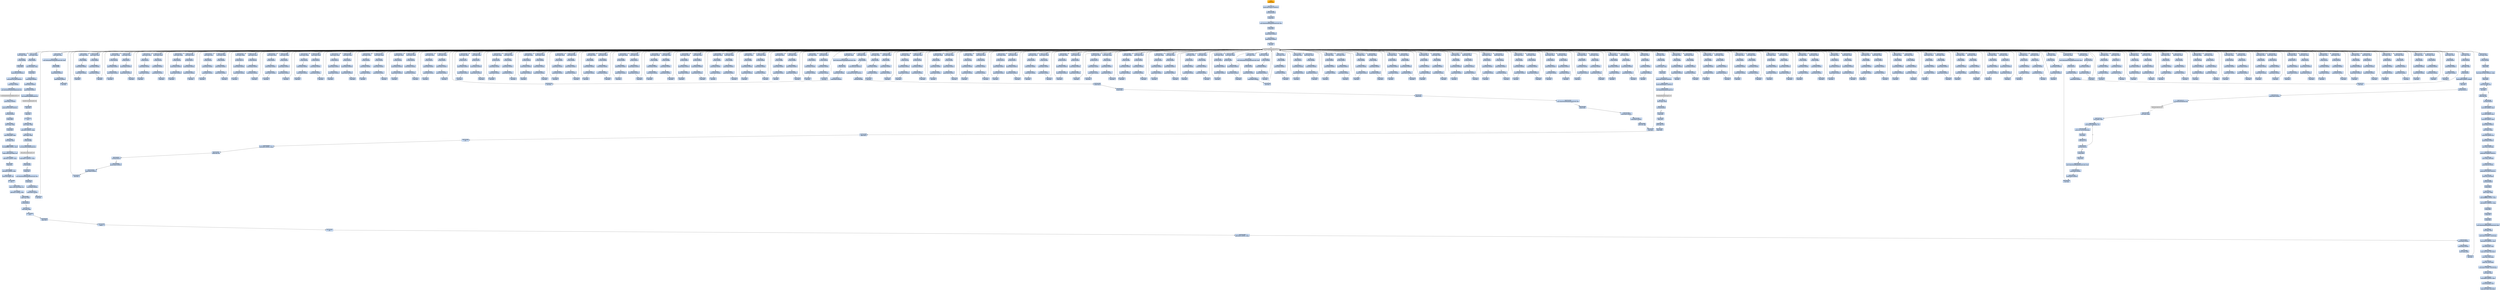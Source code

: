 digraph G {
node[shape=rectangle,style=filled,fillcolor=lightsteelblue,color=lightsteelblue]
bgcolor="transparent"
a0x07542790pushl_ebp[label="start\npushl %ebp",fillcolor="orange",color="lightgrey"];
a0x07542791pushl_0x75463ccUINT32[label="0x07542791\npushl $0x75463cc<UINT32>"];
a0x07542796call_0x075440c0[label="0x07542796\ncall 0x075440c0"];
a0x075440c0pushl_esi[label="0x075440c0\npushl %esi"];
a0x075440c1movl_ShowOwnedPopups_user32_dll_esi[label="0x075440c1\nmovl ShowOwnedPopups@user32.dll, %esi"];
a0x075440c7pushl_edi[label="0x075440c7\npushl %edi"];
a0x075440c8pushl_0x0UINT8[label="0x075440c8\npushl $0x0<UINT8>"];
a0x075440capushl_0x0UINT8[label="0x075440ca\npushl $0x0<UINT8>"];
a0x075440cccall_esi[label="0x075440cc\ncall %esi"];
ShowOwnedPopups_user32_dll[label="ShowOwnedPopups@user32.dll",fillcolor="lightgrey",color="lightgrey"];
a0x075440cetestl_eax_eax[label="0x075440ce\ntestl %eax, %eax"];
a0x075440d0movl_GetLastActivePopup_user32_dll_edi[label="0x075440d0\nmovl GetLastActivePopup@user32.dll, %edi"];
a0x075440d6je_0x075440dc[label="0x075440d6\nje 0x075440dc"];
a0x075440dcpushl_0x0UINT8[label="0x075440dc\npushl $0x0<UINT8>"];
a0x075440depushl_0x0UINT8[label="0x075440de\npushl $0x0<UINT8>"];
a0x075440e0call_esi[label="0x075440e0\ncall %esi"];
a0x075440e2testl_eax_eax[label="0x075440e2\ntestl %eax, %eax"];
a0x075440e4je_0x075440ea[label="0x075440e4\nje 0x075440ea"];
a0x075440eapushl_0x0UINT8[label="0x075440ea\npushl $0x0<UINT8>"];
a0x075440ecpushl_0x0UINT8[label="0x075440ec\npushl $0x0<UINT8>"];
a0x075440eecall_esi[label="0x075440ee\ncall %esi"];
a0x075440f0testl_eax_eax[label="0x075440f0\ntestl %eax, %eax"];
a0x075440f2je_0x075440f8[label="0x075440f2\nje 0x075440f8"];
a0x075440f8pushl_0x0UINT8[label="0x075440f8\npushl $0x0<UINT8>"];
a0x075440fapushl_0x0UINT8[label="0x075440fa\npushl $0x0<UINT8>"];
a0x075440fccall_esi[label="0x075440fc\ncall %esi"];
a0x075440fetestl_eax_eax[label="0x075440fe\ntestl %eax, %eax"];
a0x07544100je_0x07544106[label="0x07544100\nje 0x07544106"];
a0x07544106pushl_0x0UINT8[label="0x07544106\npushl $0x0<UINT8>"];
a0x07544108pushl_0x0UINT8[label="0x07544108\npushl $0x0<UINT8>"];
a0x0754410acall_esi[label="0x0754410a\ncall %esi"];
a0x0754410ctestl_eax_eax[label="0x0754410c\ntestl %eax, %eax"];
a0x0754410eje_0x07544114[label="0x0754410e\nje 0x07544114"];
a0x07544114pushl_0x0UINT8[label="0x07544114\npushl $0x0<UINT8>"];
a0x07544116pushl_0x0UINT8[label="0x07544116\npushl $0x0<UINT8>"];
a0x07544118call_esi[label="0x07544118\ncall %esi"];
a0x0754411atestl_eax_eax[label="0x0754411a\ntestl %eax, %eax"];
a0x0754411cje_0x07544122[label="0x0754411c\nje 0x07544122"];
a0x07544122pushl_0x0UINT8[label="0x07544122\npushl $0x0<UINT8>"];
a0x07544124pushl_0x0UINT8[label="0x07544124\npushl $0x0<UINT8>"];
a0x07544126call_esi[label="0x07544126\ncall %esi"];
a0x07544128testl_eax_eax[label="0x07544128\ntestl %eax, %eax"];
a0x0754412aje_0x07544130[label="0x0754412a\nje 0x07544130"];
a0x07544130pushl_0x0UINT8[label="0x07544130\npushl $0x0<UINT8>"];
a0x07544132pushl_0x0UINT8[label="0x07544132\npushl $0x0<UINT8>"];
a0x07544134call_esi[label="0x07544134\ncall %esi"];
a0x07544136testl_eax_eax[label="0x07544136\ntestl %eax, %eax"];
a0x07544138je_0x0754413e[label="0x07544138\nje 0x0754413e"];
a0x0754413epushl_0x0UINT8[label="0x0754413e\npushl $0x0<UINT8>"];
a0x07544140pushl_0x0UINT8[label="0x07544140\npushl $0x0<UINT8>"];
a0x07544142call_esi[label="0x07544142\ncall %esi"];
a0x07544144testl_eax_eax[label="0x07544144\ntestl %eax, %eax"];
a0x07544146je_0x0754414c[label="0x07544146\nje 0x0754414c"];
a0x0754414cpushl_0x0UINT8[label="0x0754414c\npushl $0x0<UINT8>"];
a0x0754414epushl_0x0UINT8[label="0x0754414e\npushl $0x0<UINT8>"];
a0x07544150call_esi[label="0x07544150\ncall %esi"];
a0x07544152testl_eax_eax[label="0x07544152\ntestl %eax, %eax"];
a0x07544154je_0x0754415a[label="0x07544154\nje 0x0754415a"];
a0x0754415apushl_0x0UINT8[label="0x0754415a\npushl $0x0<UINT8>"];
a0x0754415cpushl_0x0UINT8[label="0x0754415c\npushl $0x0<UINT8>"];
a0x0754415ecall_esi[label="0x0754415e\ncall %esi"];
a0x07544160testl_eax_eax[label="0x07544160\ntestl %eax, %eax"];
a0x07544162je_0x07544168[label="0x07544162\nje 0x07544168"];
a0x07544168pushl_0x0UINT8[label="0x07544168\npushl $0x0<UINT8>"];
a0x0754416apushl_0x0UINT8[label="0x0754416a\npushl $0x0<UINT8>"];
a0x0754416ccall_esi[label="0x0754416c\ncall %esi"];
a0x0754416etestl_eax_eax[label="0x0754416e\ntestl %eax, %eax"];
a0x07544170je_0x07544176[label="0x07544170\nje 0x07544176"];
a0x07544176pushl_0x0UINT8[label="0x07544176\npushl $0x0<UINT8>"];
a0x07544178pushl_0x0UINT8[label="0x07544178\npushl $0x0<UINT8>"];
a0x0754417acall_esi[label="0x0754417a\ncall %esi"];
a0x0754417ctestl_eax_eax[label="0x0754417c\ntestl %eax, %eax"];
a0x0754417eje_0x07544184[label="0x0754417e\nje 0x07544184"];
a0x07544184pushl_0x0UINT8[label="0x07544184\npushl $0x0<UINT8>"];
a0x07544186pushl_0x0UINT8[label="0x07544186\npushl $0x0<UINT8>"];
a0x07544188call_esi[label="0x07544188\ncall %esi"];
a0x0754418atestl_eax_eax[label="0x0754418a\ntestl %eax, %eax"];
a0x0754418cje_0x07544192[label="0x0754418c\nje 0x07544192"];
a0x07544192pushl_0x0UINT8[label="0x07544192\npushl $0x0<UINT8>"];
a0x07544194pushl_0x0UINT8[label="0x07544194\npushl $0x0<UINT8>"];
a0x07544196call_esi[label="0x07544196\ncall %esi"];
a0x07544198testl_eax_eax[label="0x07544198\ntestl %eax, %eax"];
a0x0754419aje_0x075441a0[label="0x0754419a\nje 0x075441a0"];
a0x075441a0pushl_0x0UINT8[label="0x075441a0\npushl $0x0<UINT8>"];
a0x075441a2pushl_0x0UINT8[label="0x075441a2\npushl $0x0<UINT8>"];
a0x075441a4call_esi[label="0x075441a4\ncall %esi"];
a0x075441a6testl_eax_eax[label="0x075441a6\ntestl %eax, %eax"];
a0x075441a8je_0x075441ae[label="0x075441a8\nje 0x075441ae"];
a0x075441aepushl_0x0UINT8[label="0x075441ae\npushl $0x0<UINT8>"];
a0x075441b0pushl_0x0UINT8[label="0x075441b0\npushl $0x0<UINT8>"];
a0x075441b2call_esi[label="0x075441b2\ncall %esi"];
a0x075441b4testl_eax_eax[label="0x075441b4\ntestl %eax, %eax"];
a0x075441b6je_0x075441bc[label="0x075441b6\nje 0x075441bc"];
a0x075441bcpushl_0x0UINT8[label="0x075441bc\npushl $0x0<UINT8>"];
a0x075441bepushl_0x0UINT8[label="0x075441be\npushl $0x0<UINT8>"];
a0x075441c0call_esi[label="0x075441c0\ncall %esi"];
a0x075441c2testl_eax_eax[label="0x075441c2\ntestl %eax, %eax"];
a0x075441c4je_0x075441ca[label="0x075441c4\nje 0x075441ca"];
a0x075441capushl_0x0UINT8[label="0x075441ca\npushl $0x0<UINT8>"];
a0x075441ccpushl_0x0UINT8[label="0x075441cc\npushl $0x0<UINT8>"];
a0x075441cecall_esi[label="0x075441ce\ncall %esi"];
a0x075441d0testl_eax_eax[label="0x075441d0\ntestl %eax, %eax"];
a0x075441d2je_0x075441d8[label="0x075441d2\nje 0x075441d8"];
a0x075441d8pushl_0x0UINT8[label="0x075441d8\npushl $0x0<UINT8>"];
a0x075441dapushl_0x0UINT8[label="0x075441da\npushl $0x0<UINT8>"];
a0x075441dccall_esi[label="0x075441dc\ncall %esi"];
a0x075441detestl_eax_eax[label="0x075441de\ntestl %eax, %eax"];
a0x075441e0je_0x075441e6[label="0x075441e0\nje 0x075441e6"];
a0x075441e6pushl_0x0UINT8[label="0x075441e6\npushl $0x0<UINT8>"];
a0x075441e8pushl_0x0UINT8[label="0x075441e8\npushl $0x0<UINT8>"];
a0x075441eacall_esi[label="0x075441ea\ncall %esi"];
a0x075441ectestl_eax_eax[label="0x075441ec\ntestl %eax, %eax"];
a0x075441eeje_0x075441f4[label="0x075441ee\nje 0x075441f4"];
a0x075441f4pushl_0x0UINT8[label="0x075441f4\npushl $0x0<UINT8>"];
a0x075441f6pushl_0x0UINT8[label="0x075441f6\npushl $0x0<UINT8>"];
a0x075441f8call_esi[label="0x075441f8\ncall %esi"];
a0x075441fatestl_eax_eax[label="0x075441fa\ntestl %eax, %eax"];
a0x075441fcje_0x07544202[label="0x075441fc\nje 0x07544202"];
a0x07544202pushl_0x0UINT8[label="0x07544202\npushl $0x0<UINT8>"];
a0x07544204pushl_0x0UINT8[label="0x07544204\npushl $0x0<UINT8>"];
a0x07544206call_esi[label="0x07544206\ncall %esi"];
a0x07544208testl_eax_eax[label="0x07544208\ntestl %eax, %eax"];
a0x0754420aje_0x07544210[label="0x0754420a\nje 0x07544210"];
a0x07544210pushl_0x0UINT8[label="0x07544210\npushl $0x0<UINT8>"];
a0x07544212pushl_0x0UINT8[label="0x07544212\npushl $0x0<UINT8>"];
a0x07544214call_esi[label="0x07544214\ncall %esi"];
a0x07544216testl_eax_eax[label="0x07544216\ntestl %eax, %eax"];
a0x07544218je_0x0754421e[label="0x07544218\nje 0x0754421e"];
a0x0754421epushl_0x0UINT8[label="0x0754421e\npushl $0x0<UINT8>"];
a0x07544220pushl_0x0UINT8[label="0x07544220\npushl $0x0<UINT8>"];
a0x07544222call_esi[label="0x07544222\ncall %esi"];
a0x07544224testl_eax_eax[label="0x07544224\ntestl %eax, %eax"];
a0x07544226je_0x0754422c[label="0x07544226\nje 0x0754422c"];
a0x0754422cpushl_0x0UINT8[label="0x0754422c\npushl $0x0<UINT8>"];
a0x0754422epushl_0x0UINT8[label="0x0754422e\npushl $0x0<UINT8>"];
a0x07544230call_esi[label="0x07544230\ncall %esi"];
a0x07544232testl_eax_eax[label="0x07544232\ntestl %eax, %eax"];
a0x07544234je_0x0754423a[label="0x07544234\nje 0x0754423a"];
a0x0754423amovl_0xcesp__eax[label="0x0754423a\nmovl 0xc(%esp), %eax"];
a0x0754423epushl_eax[label="0x0754423e\npushl %eax"];
a0x0754423fpushl_0x0UINT8[label="0x0754423f\npushl $0x0<UINT8>"];
a0x07544241pushl_0x0UINT8[label="0x07544241\npushl $0x0<UINT8>"];
a0x07544243pushl_0x0UINT8[label="0x07544243\npushl $0x0<UINT8>"];
a0x07544245call_CreateEventA_kernel32_dll[label="0x07544245\ncall CreateEventA@kernel32.dll"];
CreateEventA_kernel32_dll[label="CreateEventA@kernel32.dll",fillcolor="lightgrey",color="lightgrey"];
a0x0754424bpopl_edi[label="0x0754424b\npopl %edi"];
a0x0754424cpopl_esi[label="0x0754424c\npopl %esi"];
a0x0754424dret[label="0x0754424d\nret"];
a0x0754279bmovl_eax_ebp[label="0x0754279b\nmovl %eax, %ebp"];
a0x0754279daddl_0x4UINT8_esp[label="0x0754279d\naddl $0x4<UINT8>, %esp"];
a0x075427a0testl_ebp_ebp[label="0x075427a0\ntestl %ebp, %ebp"];
a0x075427a2je_0x07542dd0[label="0x075427a2\nje 0x07542dd0"];
a0x075427a8call_GetLastError_kernel32_dll[label="0x075427a8\ncall GetLastError@kernel32.dll"];
GetLastError_kernel32_dll[label="GetLastError@kernel32.dll",fillcolor="lightgrey",color="lightgrey"];
a0x075427aecmpl_0xb7UINT32_eax[label="0x075427ae\ncmpl $0xb7<UINT32>, %eax"];
a0x075427b3je_0x07542dc9[label="0x075427b3\nje 0x07542dc9"];
a0x075427b9pushl_esi[label="0x075427b9\npushl %esi"];
a0x075427bamovl_ShowOwnedPopups_user32_dll_esi[label="0x075427ba\nmovl ShowOwnedPopups@user32.dll, %esi"];
a0x075427c0pushl_edi[label="0x075427c0\npushl %edi"];
a0x075427c1pushl_0x0UINT8[label="0x075427c1\npushl $0x0<UINT8>"];
a0x075427c3pushl_0x0UINT8[label="0x075427c3\npushl $0x0<UINT8>"];
a0x075427c5call_esi[label="0x075427c5\ncall %esi"];
a0x075427c7testl_eax_eax[label="0x075427c7\ntestl %eax, %eax"];
a0x075427c9movl_GetLastActivePopup_user32_dll_edi[label="0x075427c9\nmovl GetLastActivePopup@user32.dll, %edi"];
a0x075427cfje_0x075427d5[label="0x075427cf\nje 0x075427d5"];
a0x075427d5pushl_0x0UINT8[label="0x075427d5\npushl $0x0<UINT8>"];
a0x075427d7pushl_0x0UINT8[label="0x075427d7\npushl $0x0<UINT8>"];
a0x075427d9call_esi[label="0x075427d9\ncall %esi"];
a0x075427dbtestl_eax_eax[label="0x075427db\ntestl %eax, %eax"];
a0x075427ddje_0x075427e3[label="0x075427dd\nje 0x075427e3"];
a0x075427e3pushl_0x0UINT8[label="0x075427e3\npushl $0x0<UINT8>"];
a0x075427e5pushl_0x0UINT8[label="0x075427e5\npushl $0x0<UINT8>"];
a0x075427e7call_esi[label="0x075427e7\ncall %esi"];
a0x075427e9testl_eax_eax[label="0x075427e9\ntestl %eax, %eax"];
a0x075427ebje_0x075427f1[label="0x075427eb\nje 0x075427f1"];
a0x075427f1pushl_0x0UINT8[label="0x075427f1\npushl $0x0<UINT8>"];
a0x075427f3pushl_0x0UINT8[label="0x075427f3\npushl $0x0<UINT8>"];
a0x075427f5call_esi[label="0x075427f5\ncall %esi"];
a0x075427f7testl_eax_eax[label="0x075427f7\ntestl %eax, %eax"];
a0x075427f9je_0x075427ff[label="0x075427f9\nje 0x075427ff"];
a0x075427ffpushl_0x0UINT8[label="0x075427ff\npushl $0x0<UINT8>"];
a0x07542801pushl_0x0UINT8[label="0x07542801\npushl $0x0<UINT8>"];
a0x07542803call_esi[label="0x07542803\ncall %esi"];
a0x07542805testl_eax_eax[label="0x07542805\ntestl %eax, %eax"];
a0x07542807je_0x0754280d[label="0x07542807\nje 0x0754280d"];
a0x0754280dpushl_0x0UINT8[label="0x0754280d\npushl $0x0<UINT8>"];
a0x0754280fpushl_0x0UINT8[label="0x0754280f\npushl $0x0<UINT8>"];
a0x07542811call_esi[label="0x07542811\ncall %esi"];
a0x07542813testl_eax_eax[label="0x07542813\ntestl %eax, %eax"];
a0x07542815je_0x0754281b[label="0x07542815\nje 0x0754281b"];
a0x0754281bpushl_0x0UINT8[label="0x0754281b\npushl $0x0<UINT8>"];
a0x0754281dpushl_0x0UINT8[label="0x0754281d\npushl $0x0<UINT8>"];
a0x0754281fcall_esi[label="0x0754281f\ncall %esi"];
a0x07542821testl_eax_eax[label="0x07542821\ntestl %eax, %eax"];
a0x07542823je_0x07542829[label="0x07542823\nje 0x07542829"];
a0x07542829pushl_0x0UINT8[label="0x07542829\npushl $0x0<UINT8>"];
a0x0754282bpushl_0x0UINT8[label="0x0754282b\npushl $0x0<UINT8>"];
a0x0754282dcall_esi[label="0x0754282d\ncall %esi"];
a0x0754282ftestl_eax_eax[label="0x0754282f\ntestl %eax, %eax"];
a0x07542831je_0x07542837[label="0x07542831\nje 0x07542837"];
a0x07542837pushl_0x0UINT8[label="0x07542837\npushl $0x0<UINT8>"];
a0x07542839pushl_0x0UINT8[label="0x07542839\npushl $0x0<UINT8>"];
a0x0754283bcall_esi[label="0x0754283b\ncall %esi"];
a0x0754283dtestl_eax_eax[label="0x0754283d\ntestl %eax, %eax"];
a0x0754283fje_0x07542845[label="0x0754283f\nje 0x07542845"];
a0x07542845pushl_0x0UINT8[label="0x07542845\npushl $0x0<UINT8>"];
a0x07542847pushl_0x0UINT8[label="0x07542847\npushl $0x0<UINT8>"];
a0x07542849call_esi[label="0x07542849\ncall %esi"];
a0x0754284btestl_eax_eax[label="0x0754284b\ntestl %eax, %eax"];
a0x0754284dje_0x07542853[label="0x0754284d\nje 0x07542853"];
a0x07542853pushl_0x0UINT8[label="0x07542853\npushl $0x0<UINT8>"];
a0x07542855pushl_0x0UINT8[label="0x07542855\npushl $0x0<UINT8>"];
a0x07542857call_esi[label="0x07542857\ncall %esi"];
a0x07542859testl_eax_eax[label="0x07542859\ntestl %eax, %eax"];
a0x0754285bje_0x07542861[label="0x0754285b\nje 0x07542861"];
a0x07542861pushl_0x0UINT8[label="0x07542861\npushl $0x0<UINT8>"];
a0x07542863pushl_0x0UINT8[label="0x07542863\npushl $0x0<UINT8>"];
a0x07542865call_esi[label="0x07542865\ncall %esi"];
a0x07542867testl_eax_eax[label="0x07542867\ntestl %eax, %eax"];
a0x07542869je_0x0754286f[label="0x07542869\nje 0x0754286f"];
a0x0754286fpushl_0x0UINT8[label="0x0754286f\npushl $0x0<UINT8>"];
a0x07542871pushl_0x0UINT8[label="0x07542871\npushl $0x0<UINT8>"];
a0x07542873call_esi[label="0x07542873\ncall %esi"];
a0x07542875testl_eax_eax[label="0x07542875\ntestl %eax, %eax"];
a0x07542877je_0x0754287d[label="0x07542877\nje 0x0754287d"];
a0x0754287dpushl_0x0UINT8[label="0x0754287d\npushl $0x0<UINT8>"];
a0x0754287fpushl_0x0UINT8[label="0x0754287f\npushl $0x0<UINT8>"];
a0x07542881call_esi[label="0x07542881\ncall %esi"];
a0x07542883testl_eax_eax[label="0x07542883\ntestl %eax, %eax"];
a0x07542885je_0x0754288b[label="0x07542885\nje 0x0754288b"];
a0x0754288bpushl_0x0UINT8[label="0x0754288b\npushl $0x0<UINT8>"];
a0x0754288dpushl_0x0UINT8[label="0x0754288d\npushl $0x0<UINT8>"];
a0x0754288fcall_esi[label="0x0754288f\ncall %esi"];
a0x07542891testl_eax_eax[label="0x07542891\ntestl %eax, %eax"];
a0x07542893je_0x07542899[label="0x07542893\nje 0x07542899"];
a0x07542899pushl_0x0UINT8[label="0x07542899\npushl $0x0<UINT8>"];
a0x0754289bpushl_0x0UINT8[label="0x0754289b\npushl $0x0<UINT8>"];
a0x0754289dcall_esi[label="0x0754289d\ncall %esi"];
a0x0754289ftestl_eax_eax[label="0x0754289f\ntestl %eax, %eax"];
a0x075428a1je_0x075428a7[label="0x075428a1\nje 0x075428a7"];
a0x075428a7pushl_0x0UINT8[label="0x075428a7\npushl $0x0<UINT8>"];
a0x075428a9pushl_0x0UINT8[label="0x075428a9\npushl $0x0<UINT8>"];
a0x075428abcall_esi[label="0x075428ab\ncall %esi"];
a0x075428adtestl_eax_eax[label="0x075428ad\ntestl %eax, %eax"];
a0x075428afje_0x075428b5[label="0x075428af\nje 0x075428b5"];
a0x075428b5pushl_0x0UINT8[label="0x075428b5\npushl $0x0<UINT8>"];
a0x075428b7pushl_0x0UINT8[label="0x075428b7\npushl $0x0<UINT8>"];
a0x075428b9call_esi[label="0x075428b9\ncall %esi"];
a0x075428bbtestl_eax_eax[label="0x075428bb\ntestl %eax, %eax"];
a0x075428bdje_0x075428c3[label="0x075428bd\nje 0x075428c3"];
a0x075428c3pushl_0x0UINT8[label="0x075428c3\npushl $0x0<UINT8>"];
a0x075428c5pushl_0x0UINT8[label="0x075428c5\npushl $0x0<UINT8>"];
a0x075428c7call_esi[label="0x075428c7\ncall %esi"];
a0x075428c9testl_eax_eax[label="0x075428c9\ntestl %eax, %eax"];
a0x075428cbje_0x075428d1[label="0x075428cb\nje 0x075428d1"];
a0x075428d1pushl_0x0UINT8[label="0x075428d1\npushl $0x0<UINT8>"];
a0x075428d3pushl_0x0UINT8[label="0x075428d3\npushl $0x0<UINT8>"];
a0x075428d5call_esi[label="0x075428d5\ncall %esi"];
a0x075428d7testl_eax_eax[label="0x075428d7\ntestl %eax, %eax"];
a0x075428d9je_0x075428df[label="0x075428d9\nje 0x075428df"];
a0x075428dfpushl_0x0UINT8[label="0x075428df\npushl $0x0<UINT8>"];
a0x075428e1pushl_0x0UINT8[label="0x075428e1\npushl $0x0<UINT8>"];
a0x075428e3call_esi[label="0x075428e3\ncall %esi"];
a0x075428e5testl_eax_eax[label="0x075428e5\ntestl %eax, %eax"];
a0x075428e7je_0x075428ed[label="0x075428e7\nje 0x075428ed"];
a0x075428edpushl_0x0UINT8[label="0x075428ed\npushl $0x0<UINT8>"];
a0x075428efpushl_0x0UINT8[label="0x075428ef\npushl $0x0<UINT8>"];
a0x075428f1call_esi[label="0x075428f1\ncall %esi"];
a0x075428f3testl_eax_eax[label="0x075428f3\ntestl %eax, %eax"];
a0x075428f5je_0x075428fb[label="0x075428f5\nje 0x075428fb"];
a0x075428fbpushl_0x0UINT8[label="0x075428fb\npushl $0x0<UINT8>"];
a0x075428fdpushl_0x0UINT8[label="0x075428fd\npushl $0x0<UINT8>"];
a0x075428ffcall_esi[label="0x075428ff\ncall %esi"];
a0x07542901testl_eax_eax[label="0x07542901\ntestl %eax, %eax"];
a0x07542903je_0x07542909[label="0x07542903\nje 0x07542909"];
a0x07542909pushl_0x0UINT8[label="0x07542909\npushl $0x0<UINT8>"];
a0x0754290bpushl_0x0UINT8[label="0x0754290b\npushl $0x0<UINT8>"];
a0x0754290dcall_esi[label="0x0754290d\ncall %esi"];
a0x0754290ftestl_eax_eax[label="0x0754290f\ntestl %eax, %eax"];
a0x07542911je_0x07542917[label="0x07542911\nje 0x07542917"];
a0x07542917pushl_0x0UINT8[label="0x07542917\npushl $0x0<UINT8>"];
a0x07542919pushl_0x0UINT8[label="0x07542919\npushl $0x0<UINT8>"];
a0x0754291bcall_esi[label="0x0754291b\ncall %esi"];
a0x0754291dtestl_eax_eax[label="0x0754291d\ntestl %eax, %eax"];
a0x0754291fje_0x07542925[label="0x0754291f\nje 0x07542925"];
a0x07542925pushl_0x0UINT8[label="0x07542925\npushl $0x0<UINT8>"];
a0x07542927pushl_0x0UINT8[label="0x07542927\npushl $0x0<UINT8>"];
a0x07542929call_esi[label="0x07542929\ncall %esi"];
a0x0754292btestl_eax_eax[label="0x0754292b\ntestl %eax, %eax"];
a0x0754292dje_0x07542933[label="0x0754292d\nje 0x07542933"];
a0x07542933pushl_0x104UINT32[label="0x07542933\npushl $0x104<UINT32>"];
a0x07542938pushl_0x75471e8UINT32[label="0x07542938\npushl $0x75471e8<UINT32>"];
a0x0754293dcall_0x07541380[label="0x0754293d\ncall 0x07541380"];
a0x07541380pushl_ecx[label="0x07541380\npushl %ecx"];
a0x07541381pushl_ebx[label="0x07541381\npushl %ebx"];
a0x07541382pushl_esi[label="0x07541382\npushl %esi"];
a0x07541383movl_ShowOwnedPopups_user32_dll_esi[label="0x07541383\nmovl ShowOwnedPopups@user32.dll, %esi"];
a0x07541389pushl_edi[label="0x07541389\npushl %edi"];
a0x0754138apushl_0x0UINT8[label="0x0754138a\npushl $0x0<UINT8>"];
a0x0754138cpushl_0x0UINT8[label="0x0754138c\npushl $0x0<UINT8>"];
a0x0754138exorb_bl_bl[label="0x0754138e\nxorb %bl, %bl"];
a0x07541390call_esi[label="0x07541390\ncall %esi"];
a0x07541392testl_eax_eax[label="0x07541392\ntestl %eax, %eax"];
a0x07541394movl_GetLastActivePopup_user32_dll_edi[label="0x07541394\nmovl GetLastActivePopup@user32.dll, %edi"];
a0x0754139aje_0x075413a0[label="0x0754139a\nje 0x075413a0"];
a0x075413a0pushl_0x0UINT8[label="0x075413a0\npushl $0x0<UINT8>"];
a0x075413a2pushl_0x0UINT8[label="0x075413a2\npushl $0x0<UINT8>"];
a0x075413a4call_esi[label="0x075413a4\ncall %esi"];
a0x075413a6testl_eax_eax[label="0x075413a6\ntestl %eax, %eax"];
a0x075413a8je_0x075413ae[label="0x075413a8\nje 0x075413ae"];
a0x075413aepushl_0x0UINT8[label="0x075413ae\npushl $0x0<UINT8>"];
a0x075413b0pushl_0x0UINT8[label="0x075413b0\npushl $0x0<UINT8>"];
a0x075413b2call_esi[label="0x075413b2\ncall %esi"];
a0x075413b4testl_eax_eax[label="0x075413b4\ntestl %eax, %eax"];
a0x075413b6je_0x075413bc[label="0x075413b6\nje 0x075413bc"];
a0x075413bcpushl_0x0UINT8[label="0x075413bc\npushl $0x0<UINT8>"];
a0x075413bepushl_0x0UINT8[label="0x075413be\npushl $0x0<UINT8>"];
a0x075413c0call_esi[label="0x075413c0\ncall %esi"];
a0x075413c2testl_eax_eax[label="0x075413c2\ntestl %eax, %eax"];
a0x075413c4je_0x075413ca[label="0x075413c4\nje 0x075413ca"];
a0x075413capushl_0x0UINT8[label="0x075413ca\npushl $0x0<UINT8>"];
a0x075413ccpushl_0x0UINT8[label="0x075413cc\npushl $0x0<UINT8>"];
a0x075413cecall_esi[label="0x075413ce\ncall %esi"];
a0x075413d0testl_eax_eax[label="0x075413d0\ntestl %eax, %eax"];
a0x075413d2je_0x075413d8[label="0x075413d2\nje 0x075413d8"];
a0x075413d8pushl_0x0UINT8[label="0x075413d8\npushl $0x0<UINT8>"];
a0x075413dapushl_0x0UINT8[label="0x075413da\npushl $0x0<UINT8>"];
a0x075413dccall_esi[label="0x075413dc\ncall %esi"];
a0x075413detestl_eax_eax[label="0x075413de\ntestl %eax, %eax"];
a0x075413e0je_0x075413e6[label="0x075413e0\nje 0x075413e6"];
a0x075413e6pushl_0x0UINT8[label="0x075413e6\npushl $0x0<UINT8>"];
a0x075413e8pushl_0x0UINT8[label="0x075413e8\npushl $0x0<UINT8>"];
a0x075413eacall_esi[label="0x075413ea\ncall %esi"];
a0x075413ectestl_eax_eax[label="0x075413ec\ntestl %eax, %eax"];
a0x075413eeje_0x075413f4[label="0x075413ee\nje 0x075413f4"];
a0x075413f4pushl_0x0UINT8[label="0x075413f4\npushl $0x0<UINT8>"];
a0x075413f6pushl_0x0UINT8[label="0x075413f6\npushl $0x0<UINT8>"];
a0x075413f8call_esi[label="0x075413f8\ncall %esi"];
a0x075413fatestl_eax_eax[label="0x075413fa\ntestl %eax, %eax"];
a0x075413fcje_0x07541402[label="0x075413fc\nje 0x07541402"];
a0x07541402pushl_0x0UINT8[label="0x07541402\npushl $0x0<UINT8>"];
a0x07541404pushl_0x0UINT8[label="0x07541404\npushl $0x0<UINT8>"];
a0x07541406call_esi[label="0x07541406\ncall %esi"];
a0x07541408testl_eax_eax[label="0x07541408\ntestl %eax, %eax"];
a0x0754140aje_0x07541410[label="0x0754140a\nje 0x07541410"];
a0x07541410pushl_0x0UINT8[label="0x07541410\npushl $0x0<UINT8>"];
a0x07541412pushl_0x0UINT8[label="0x07541412\npushl $0x0<UINT8>"];
a0x07541414call_esi[label="0x07541414\ncall %esi"];
a0x07541416testl_eax_eax[label="0x07541416\ntestl %eax, %eax"];
a0x07541418je_0x0754141e[label="0x07541418\nje 0x0754141e"];
a0x0754141epushl_0x0UINT8[label="0x0754141e\npushl $0x0<UINT8>"];
a0x07541420pushl_0x0UINT8[label="0x07541420\npushl $0x0<UINT8>"];
a0x07541422call_esi[label="0x07541422\ncall %esi"];
a0x07541424testl_eax_eax[label="0x07541424\ntestl %eax, %eax"];
a0x07541426je_0x0754142c[label="0x07541426\nje 0x0754142c"];
a0x0754142cpushl_0x0UINT8[label="0x0754142c\npushl $0x0<UINT8>"];
a0x0754142epushl_0x0UINT8[label="0x0754142e\npushl $0x0<UINT8>"];
a0x07541430call_esi[label="0x07541430\ncall %esi"];
a0x07541432testl_eax_eax[label="0x07541432\ntestl %eax, %eax"];
a0x07541434je_0x0754143a[label="0x07541434\nje 0x0754143a"];
a0x0754143apushl_0x0UINT8[label="0x0754143a\npushl $0x0<UINT8>"];
a0x0754143cpushl_0x0UINT8[label="0x0754143c\npushl $0x0<UINT8>"];
a0x0754143ecall_esi[label="0x0754143e\ncall %esi"];
a0x07541440testl_eax_eax[label="0x07541440\ntestl %eax, %eax"];
a0x07541442je_0x07541448[label="0x07541442\nje 0x07541448"];
a0x07541448pushl_0x0UINT8[label="0x07541448\npushl $0x0<UINT8>"];
a0x0754144apushl_0x0UINT8[label="0x0754144a\npushl $0x0<UINT8>"];
a0x0754144ccall_esi[label="0x0754144c\ncall %esi"];
a0x0754144etestl_eax_eax[label="0x0754144e\ntestl %eax, %eax"];
a0x07541450je_0x07541456[label="0x07541450\nje 0x07541456"];
a0x07541456pushl_0x0UINT8[label="0x07541456\npushl $0x0<UINT8>"];
a0x07541458pushl_0x0UINT8[label="0x07541458\npushl $0x0<UINT8>"];
a0x0754145acall_esi[label="0x0754145a\ncall %esi"];
a0x0754145ctestl_eax_eax[label="0x0754145c\ntestl %eax, %eax"];
a0x0754145eje_0x07541464[label="0x0754145e\nje 0x07541464"];
a0x07541464pushl_0x0UINT8[label="0x07541464\npushl $0x0<UINT8>"];
a0x07541466pushl_0x0UINT8[label="0x07541466\npushl $0x0<UINT8>"];
a0x07541468call_esi[label="0x07541468\ncall %esi"];
a0x0754146atestl_eax_eax[label="0x0754146a\ntestl %eax, %eax"];
a0x0754146cje_0x07541472[label="0x0754146c\nje 0x07541472"];
a0x07541472pushl_0x0UINT8[label="0x07541472\npushl $0x0<UINT8>"];
a0x07541474pushl_0x0UINT8[label="0x07541474\npushl $0x0<UINT8>"];
a0x07541476call_esi[label="0x07541476\ncall %esi"];
a0x07541478testl_eax_eax[label="0x07541478\ntestl %eax, %eax"];
a0x0754147aje_0x07541480[label="0x0754147a\nje 0x07541480"];
a0x07541480pushl_0x0UINT8[label="0x07541480\npushl $0x0<UINT8>"];
a0x07541482pushl_0x0UINT8[label="0x07541482\npushl $0x0<UINT8>"];
a0x07541484call_esi[label="0x07541484\ncall %esi"];
a0x07541486testl_eax_eax[label="0x07541486\ntestl %eax, %eax"];
a0x07541488je_0x0754148e[label="0x07541488\nje 0x0754148e"];
a0x0754148epushl_0x0UINT8[label="0x0754148e\npushl $0x0<UINT8>"];
a0x07541490pushl_0x0UINT8[label="0x07541490\npushl $0x0<UINT8>"];
a0x07541492call_esi[label="0x07541492\ncall %esi"];
a0x07541494testl_eax_eax[label="0x07541494\ntestl %eax, %eax"];
a0x07541496je_0x0754149c[label="0x07541496\nje 0x0754149c"];
a0x0754149cpushl_0x0UINT8[label="0x0754149c\npushl $0x0<UINT8>"];
a0x0754149epushl_0x0UINT8[label="0x0754149e\npushl $0x0<UINT8>"];
a0x075414a0call_esi[label="0x075414a0\ncall %esi"];
a0x075414a2testl_eax_eax[label="0x075414a2\ntestl %eax, %eax"];
a0x075414a4je_0x075414aa[label="0x075414a4\nje 0x075414aa"];
a0x075414aapushl_0x0UINT8[label="0x075414aa\npushl $0x0<UINT8>"];
a0x075414acpushl_0x0UINT8[label="0x075414ac\npushl $0x0<UINT8>"];
a0x075414aecall_esi[label="0x075414ae\ncall %esi"];
a0x075414b0testl_eax_eax[label="0x075414b0\ntestl %eax, %eax"];
a0x075414b2je_0x075414b8[label="0x075414b2\nje 0x075414b8"];
a0x075414b8pushl_0x0UINT8[label="0x075414b8\npushl $0x0<UINT8>"];
a0x075414bapushl_0x0UINT8[label="0x075414ba\npushl $0x0<UINT8>"];
a0x075414bccall_esi[label="0x075414bc\ncall %esi"];
a0x075414betestl_eax_eax[label="0x075414be\ntestl %eax, %eax"];
a0x075414c0je_0x075414c6[label="0x075414c0\nje 0x075414c6"];
a0x075414c6pushl_0x0UINT8[label="0x075414c6\npushl $0x0<UINT8>"];
a0x075414c8pushl_0x0UINT8[label="0x075414c8\npushl $0x0<UINT8>"];
a0x075414cacall_esi[label="0x075414ca\ncall %esi"];
a0x075414cctestl_eax_eax[label="0x075414cc\ntestl %eax, %eax"];
a0x075414ceje_0x075414d4[label="0x075414ce\nje 0x075414d4"];
a0x075414d4pushl_0x0UINT8[label="0x075414d4\npushl $0x0<UINT8>"];
a0x075414d6pushl_0x0UINT8[label="0x075414d6\npushl $0x0<UINT8>"];
a0x075414d8call_esi[label="0x075414d8\ncall %esi"];
a0x075414datestl_eax_eax[label="0x075414da\ntestl %eax, %eax"];
a0x075414dcje_0x075414e2[label="0x075414dc\nje 0x075414e2"];
a0x075414e2pushl_0x0UINT8[label="0x075414e2\npushl $0x0<UINT8>"];
a0x075414e4pushl_0x0UINT8[label="0x075414e4\npushl $0x0<UINT8>"];
a0x075414e6call_esi[label="0x075414e6\ncall %esi"];
a0x075414e8testl_eax_eax[label="0x075414e8\ntestl %eax, %eax"];
a0x075414eaje_0x075414f0[label="0x075414ea\nje 0x075414f0"];
a0x075414f0pushl_0x0UINT8[label="0x075414f0\npushl $0x0<UINT8>"];
a0x075414f2pushl_0x0UINT8[label="0x075414f2\npushl $0x0<UINT8>"];
a0x075414f4call_esi[label="0x075414f4\ncall %esi"];
a0x075414f6testl_eax_eax[label="0x075414f6\ntestl %eax, %eax"];
a0x075414f8je_0x075414fe[label="0x075414f8\nje 0x075414fe"];
a0x075414feleal_0xcesp__eax[label="0x075414fe\nleal 0xc(%esp), %eax"];
a0x07541502pushl_eax[label="0x07541502\npushl %eax"];
a0x07541503pushl_0x7546328UINT32[label="0x07541503\npushl $0x7546328<UINT32>"];
a0x07541508pushl_0x80000001UINT32[label="0x07541508\npushl $0x80000001<UINT32>"];
a0x0754150dcall_RegOpenKeyA_advapi32_dll[label="0x0754150d\ncall RegOpenKeyA@advapi32.dll"];
RegOpenKeyA_advapi32_dll[label="RegOpenKeyA@advapi32.dll",fillcolor="lightgrey",color="lightgrey"];
a0x07541513testl_eax_eax[label="0x07541513\ntestl %eax, %eax"];
a0x07541515jne_0x075416b4[label="0x07541515\njne 0x075416b4"];
a0x075416b4popl_edi[label="0x075416b4\npopl %edi"];
a0x075416b5popl_esi[label="0x075416b5\npopl %esi"];
a0x075416b6movb_bl_al[label="0x075416b6\nmovb %bl, %al"];
a0x075416b8popl_ebx[label="0x075416b8\npopl %ebx"];
a0x075416b9popl_ecx[label="0x075416b9\npopl %ecx"];
a0x075416baret[label="0x075416ba\nret"];
a0x07542942addl_0x8UINT8_esp[label="0x07542942\naddl $0x8<UINT8>, %esp"];
a0x07542945testb_al_al[label="0x07542945\ntestb %al, %al"];
a0x07542947jne_0x07542c51[label="0x07542947\njne 0x07542c51"];
a0x0754294dpushl_0x0UINT8[label="0x0754294d\npushl $0x0<UINT8>"];
a0x0754294fpushl_0x0UINT8[label="0x0754294f\npushl $0x0<UINT8>"];
a0x07542951call_esi[label="0x07542951\ncall %esi"];
a0x07542953testl_eax_eax[label="0x07542953\ntestl %eax, %eax"];
a0x07542955je_0x0754295b[label="0x07542955\nje 0x0754295b"];
a0x0754295bpushl_0x0UINT8[label="0x0754295b\npushl $0x0<UINT8>"];
a0x0754295dpushl_0x0UINT8[label="0x0754295d\npushl $0x0<UINT8>"];
a0x0754295fcall_esi[label="0x0754295f\ncall %esi"];
a0x07542961testl_eax_eax[label="0x07542961\ntestl %eax, %eax"];
a0x07542963je_0x07542969[label="0x07542963\nje 0x07542969"];
a0x07542969pushl_0x0UINT8[label="0x07542969\npushl $0x0<UINT8>"];
a0x0754296bpushl_0x0UINT8[label="0x0754296b\npushl $0x0<UINT8>"];
a0x0754296dcall_esi[label="0x0754296d\ncall %esi"];
a0x0754296ftestl_eax_eax[label="0x0754296f\ntestl %eax, %eax"];
a0x07542971je_0x07542977[label="0x07542971\nje 0x07542977"];
a0x07542977pushl_0x0UINT8[label="0x07542977\npushl $0x0<UINT8>"];
a0x07542979pushl_0x0UINT8[label="0x07542979\npushl $0x0<UINT8>"];
a0x0754297bcall_esi[label="0x0754297b\ncall %esi"];
a0x0754297dtestl_eax_eax[label="0x0754297d\ntestl %eax, %eax"];
a0x0754297fje_0x07542985[label="0x0754297f\nje 0x07542985"];
a0x07542985pushl_0x0UINT8[label="0x07542985\npushl $0x0<UINT8>"];
a0x07542987pushl_0x0UINT8[label="0x07542987\npushl $0x0<UINT8>"];
a0x07542989call_esi[label="0x07542989\ncall %esi"];
a0x0754298btestl_eax_eax[label="0x0754298b\ntestl %eax, %eax"];
a0x0754298dje_0x07542993[label="0x0754298d\nje 0x07542993"];
a0x07542993pushl_0x0UINT8[label="0x07542993\npushl $0x0<UINT8>"];
a0x07542995pushl_0x0UINT8[label="0x07542995\npushl $0x0<UINT8>"];
a0x07542997call_esi[label="0x07542997\ncall %esi"];
a0x07542999testl_eax_eax[label="0x07542999\ntestl %eax, %eax"];
a0x0754299bje_0x075429a1[label="0x0754299b\nje 0x075429a1"];
a0x075429a1pushl_0x0UINT8[label="0x075429a1\npushl $0x0<UINT8>"];
a0x075429a3pushl_0x0UINT8[label="0x075429a3\npushl $0x0<UINT8>"];
a0x075429a5call_esi[label="0x075429a5\ncall %esi"];
a0x075429a7testl_eax_eax[label="0x075429a7\ntestl %eax, %eax"];
a0x075429a9je_0x075429af[label="0x075429a9\nje 0x075429af"];
a0x075429afpushl_0x0UINT8[label="0x075429af\npushl $0x0<UINT8>"];
a0x075429b1pushl_0x0UINT8[label="0x075429b1\npushl $0x0<UINT8>"];
a0x075429b3call_esi[label="0x075429b3\ncall %esi"];
a0x075429b5testl_eax_eax[label="0x075429b5\ntestl %eax, %eax"];
a0x075429b7je_0x075429bd[label="0x075429b7\nje 0x075429bd"];
a0x075429bdpushl_0x0UINT8[label="0x075429bd\npushl $0x0<UINT8>"];
a0x075429bfpushl_0x0UINT8[label="0x075429bf\npushl $0x0<UINT8>"];
a0x075429c1call_esi[label="0x075429c1\ncall %esi"];
a0x075429c3testl_eax_eax[label="0x075429c3\ntestl %eax, %eax"];
a0x075429c5je_0x075429cb[label="0x075429c5\nje 0x075429cb"];
a0x075429cbpushl_0x0UINT8[label="0x075429cb\npushl $0x0<UINT8>"];
a0x075429cdpushl_0x0UINT8[label="0x075429cd\npushl $0x0<UINT8>"];
a0x075429cfcall_esi[label="0x075429cf\ncall %esi"];
a0x075429d1testl_eax_eax[label="0x075429d1\ntestl %eax, %eax"];
a0x075429d3je_0x075429d9[label="0x075429d3\nje 0x075429d9"];
a0x075429d9pushl_0x0UINT8[label="0x075429d9\npushl $0x0<UINT8>"];
a0x075429dbpushl_0x0UINT8[label="0x075429db\npushl $0x0<UINT8>"];
a0x075429ddcall_esi[label="0x075429dd\ncall %esi"];
a0x075429dftestl_eax_eax[label="0x075429df\ntestl %eax, %eax"];
a0x075429e1je_0x075429e7[label="0x075429e1\nje 0x075429e7"];
a0x075429e7pushl_0x0UINT8[label="0x075429e7\npushl $0x0<UINT8>"];
a0x075429e9pushl_0x0UINT8[label="0x075429e9\npushl $0x0<UINT8>"];
a0x075429ebcall_esi[label="0x075429eb\ncall %esi"];
a0x075429edtestl_eax_eax[label="0x075429ed\ntestl %eax, %eax"];
a0x075429efje_0x075429f5[label="0x075429ef\nje 0x075429f5"];
a0x075429f5pushl_0x0UINT8[label="0x075429f5\npushl $0x0<UINT8>"];
a0x075429f7pushl_0x0UINT8[label="0x075429f7\npushl $0x0<UINT8>"];
a0x075429f9call_esi[label="0x075429f9\ncall %esi"];
a0x075429fbtestl_eax_eax[label="0x075429fb\ntestl %eax, %eax"];
a0x075429fdje_0x07542a03[label="0x075429fd\nje 0x07542a03"];
a0x07542a03pushl_0x0UINT8[label="0x07542a03\npushl $0x0<UINT8>"];
a0x07542a05pushl_0x0UINT8[label="0x07542a05\npushl $0x0<UINT8>"];
a0x07542a07call_esi[label="0x07542a07\ncall %esi"];
a0x07542a09testl_eax_eax[label="0x07542a09\ntestl %eax, %eax"];
a0x07542a0bje_0x07542a11[label="0x07542a0b\nje 0x07542a11"];
a0x07542a11pushl_0x0UINT8[label="0x07542a11\npushl $0x0<UINT8>"];
a0x07542a13pushl_0x0UINT8[label="0x07542a13\npushl $0x0<UINT8>"];
a0x07542a15call_esi[label="0x07542a15\ncall %esi"];
a0x07542a17testl_eax_eax[label="0x07542a17\ntestl %eax, %eax"];
a0x07542a19je_0x07542a1f[label="0x07542a19\nje 0x07542a1f"];
a0x07542a1fpushl_0x0UINT8[label="0x07542a1f\npushl $0x0<UINT8>"];
a0x07542a21pushl_0x0UINT8[label="0x07542a21\npushl $0x0<UINT8>"];
a0x07542a23call_esi[label="0x07542a23\ncall %esi"];
a0x07542a25testl_eax_eax[label="0x07542a25\ntestl %eax, %eax"];
a0x07542a27je_0x07542a2d[label="0x07542a27\nje 0x07542a2d"];
a0x07542a2dpushl_0x0UINT8[label="0x07542a2d\npushl $0x0<UINT8>"];
a0x07542a2fpushl_0x0UINT8[label="0x07542a2f\npushl $0x0<UINT8>"];
a0x07542a31call_esi[label="0x07542a31\ncall %esi"];
a0x07542a33testl_eax_eax[label="0x07542a33\ntestl %eax, %eax"];
a0x07542a35je_0x07542a3b[label="0x07542a35\nje 0x07542a3b"];
a0x07542a3bpushl_0x0UINT8[label="0x07542a3b\npushl $0x0<UINT8>"];
a0x07542a3dpushl_0x0UINT8[label="0x07542a3d\npushl $0x0<UINT8>"];
a0x07542a3fcall_esi[label="0x07542a3f\ncall %esi"];
a0x07542a41testl_eax_eax[label="0x07542a41\ntestl %eax, %eax"];
a0x07542a43je_0x07542a49[label="0x07542a43\nje 0x07542a49"];
a0x07542a49pushl_0x0UINT8[label="0x07542a49\npushl $0x0<UINT8>"];
a0x07542a4bpushl_0x0UINT8[label="0x07542a4b\npushl $0x0<UINT8>"];
a0x07542a4dcall_esi[label="0x07542a4d\ncall %esi"];
a0x07542a4ftestl_eax_eax[label="0x07542a4f\ntestl %eax, %eax"];
a0x07542a51je_0x07542a57[label="0x07542a51\nje 0x07542a57"];
a0x07542a57pushl_0x0UINT8[label="0x07542a57\npushl $0x0<UINT8>"];
a0x07542a59pushl_0x0UINT8[label="0x07542a59\npushl $0x0<UINT8>"];
a0x07542a5bcall_esi[label="0x07542a5b\ncall %esi"];
a0x07542a5dtestl_eax_eax[label="0x07542a5d\ntestl %eax, %eax"];
a0x07542a5fje_0x07542a65[label="0x07542a5f\nje 0x07542a65"];
a0x07542a65pushl_0x0UINT8[label="0x07542a65\npushl $0x0<UINT8>"];
a0x07542a67pushl_0x0UINT8[label="0x07542a67\npushl $0x0<UINT8>"];
a0x07542a69call_esi[label="0x07542a69\ncall %esi"];
a0x07542a6btestl_eax_eax[label="0x07542a6b\ntestl %eax, %eax"];
a0x07542a6dje_0x07542a73[label="0x07542a6d\nje 0x07542a73"];
a0x07542a73pushl_0x0UINT8[label="0x07542a73\npushl $0x0<UINT8>"];
a0x07542a75pushl_0x0UINT8[label="0x07542a75\npushl $0x0<UINT8>"];
a0x07542a77call_esi[label="0x07542a77\ncall %esi"];
a0x07542a79testl_eax_eax[label="0x07542a79\ntestl %eax, %eax"];
a0x07542a7bje_0x07542a81[label="0x07542a7b\nje 0x07542a81"];
a0x07542a81pushl_0x0UINT8[label="0x07542a81\npushl $0x0<UINT8>"];
a0x07542a83pushl_0x0UINT8[label="0x07542a83\npushl $0x0<UINT8>"];
a0x07542a85call_esi[label="0x07542a85\ncall %esi"];
a0x07542a87testl_eax_eax[label="0x07542a87\ntestl %eax, %eax"];
a0x07542a89je_0x07542a8f[label="0x07542a89\nje 0x07542a8f"];
a0x07542a8fpushl_0x0UINT8[label="0x07542a8f\npushl $0x0<UINT8>"];
a0x07542a91pushl_0x0UINT8[label="0x07542a91\npushl $0x0<UINT8>"];
a0x07542a93call_esi[label="0x07542a93\ncall %esi"];
a0x07542a95testl_eax_eax[label="0x07542a95\ntestl %eax, %eax"];
a0x07542a97je_0x07542a9d[label="0x07542a97\nje 0x07542a9d"];
a0x07542a9dpushl_0x0UINT8[label="0x07542a9d\npushl $0x0<UINT8>"];
a0x07542a9fpushl_0x0UINT8[label="0x07542a9f\npushl $0x0<UINT8>"];
a0x07542aa1call_esi[label="0x07542aa1\ncall %esi"];
a0x07542aa3testl_eax_eax[label="0x07542aa3\ntestl %eax, %eax"];
a0x07542aa5je_0x07542aab[label="0x07542aa5\nje 0x07542aab"];
a0x07542aabpushl_0x0UINT8[label="0x07542aab\npushl $0x0<UINT8>"];
a0x07542aadpushl_0x0UINT8[label="0x07542aad\npushl $0x0<UINT8>"];
a0x07542aafcall_esi[label="0x07542aaf\ncall %esi"];
a0x07542ab1testl_eax_eax[label="0x07542ab1\ntestl %eax, %eax"];
a0x07542ab3je_0x07542ab9[label="0x07542ab3\nje 0x07542ab9"];
a0x07542ab9pushl_ebx[label="0x07542ab9\npushl %ebx"];
a0x07542abapushl_0x104UINT32[label="0x07542aba\npushl $0x104<UINT32>"];
a0x07542abfpushl_0x75471e8UINT32[label="0x07542abf\npushl $0x75471e8<UINT32>"];
a0x07542ac4pushl_0x0UINT8[label="0x07542ac4\npushl $0x0<UINT8>"];
a0x07542ac6call_GetModuleFileNameA_kernel32_dll[label="0x07542ac6\ncall GetModuleFileNameA@kernel32.dll"];
GetModuleFileNameA_kernel32_dll[label="GetModuleFileNameA@kernel32.dll",fillcolor="lightgrey",color="lightgrey"];
a0x07542accpushl_0x5cUINT8[label="0x07542acc\npushl $0x5c<UINT8>"];
a0x07542acepushl_0x75471e8UINT32[label="0x07542ace\npushl $0x75471e8<UINT32>"];
a0x07542ad3call_0x07542de0[label="0x07542ad3\ncall 0x07542de0"];
a0x07542de0pushl_ebp[label="0x07542de0\npushl %ebp"];
a0x07542de1movl_esp_ebp[label="0x07542de1\nmovl %esp, %ebp"];
a0x07542de3pushl_edi[label="0x07542de3\npushl %edi"];
a0x07542de4movl_0x8ebp__edi[label="0x07542de4\nmovl 0x8(%ebp), %edi"];
a0x07542de7xorl_eax_eax[label="0x07542de7\nxorl %eax, %eax"];
a0x07542de9orl_0xffffffffUINT8_ecx[label="0x07542de9\norl $0xffffffff<UINT8>, %ecx"];
a0x07542decrepnz_scasb_es_edi__al[label="0x07542dec\nrepnz scasb %es:(%edi), %al"];
a0x07542deeaddl_0x1UINT8_ecx[label="0x07542dee\naddl $0x1<UINT8>, %ecx"];
a0x07542df1negl_ecx[label="0x07542df1\nnegl %ecx"];
a0x07542df3subl_0x1UINT8_edi[label="0x07542df3\nsubl $0x1<UINT8>, %edi"];
a0x07542df6movb_0xcebp__al[label="0x07542df6\nmovb 0xc(%ebp), %al"];
a0x07542df9std_[label="0x07542df9\nstd "];
a0x07542dfarepnz_scasb_es_edi__al[label="0x07542dfa\nrepnz scasb %es:(%edi), %al"];
a0x07542dfcaddl_0x1UINT8_edi[label="0x07542dfc\naddl $0x1<UINT8>, %edi"];
a0x07542dffcmpb_al_edi_[label="0x07542dff\ncmpb %al, (%edi)"];
a0x07542e01je_0x07542e07[label="0x07542e01\nje 0x07542e07"];
a0x07542e07movl_edi_eax[label="0x07542e07\nmovl %edi, %eax"];
a0x07542e09cld_[label="0x07542e09\ncld "];
a0x07542e0apopl_edi[label="0x07542e0a\npopl %edi"];
a0x07542e0bleave_[label="0x07542e0b\nleave "];
a0x07542e0cret[label="0x07542e0c\nret"];
a0x07542ad8addl_0x8UINT8_esp[label="0x07542ad8\naddl $0x8<UINT8>, %esp"];
a0x07542adbpushl_0x0UINT8[label="0x07542adb\npushl $0x0<UINT8>"];
a0x07542addpushl_0x0UINT8[label="0x07542add\npushl $0x0<UINT8>"];
a0x07542adfmovl_eax_ebx[label="0x07542adf\nmovl %eax, %ebx"];
a0x07542ae1call_esi[label="0x07542ae1\ncall %esi"];
a0x07542ae3testl_eax_eax[label="0x07542ae3\ntestl %eax, %eax"];
a0x07542ae5je_0x07542aeb[label="0x07542ae5\nje 0x07542aeb"];
a0x07542aebpushl_0x0UINT8[label="0x07542aeb\npushl $0x0<UINT8>"];
a0x07542aedpushl_0x0UINT8[label="0x07542aed\npushl $0x0<UINT8>"];
a0x07542aefcall_esi[label="0x07542aef\ncall %esi"];
a0x07542af1testl_eax_eax[label="0x07542af1\ntestl %eax, %eax"];
a0x07542af3je_0x07542af9[label="0x07542af3\nje 0x07542af9"];
a0x07542af9pushl_0x0UINT8[label="0x07542af9\npushl $0x0<UINT8>"];
a0x07542afbpushl_0x0UINT8[label="0x07542afb\npushl $0x0<UINT8>"];
a0x07542afdcall_esi[label="0x07542afd\ncall %esi"];
a0x07542afftestl_eax_eax[label="0x07542aff\ntestl %eax, %eax"];
a0x07542b01je_0x07542b07[label="0x07542b01\nje 0x07542b07"];
a0x07542b07pushl_0x0UINT8[label="0x07542b07\npushl $0x0<UINT8>"];
a0x07542b09pushl_0x0UINT8[label="0x07542b09\npushl $0x0<UINT8>"];
a0x07542b0bcall_esi[label="0x07542b0b\ncall %esi"];
a0x07542b0dtestl_eax_eax[label="0x07542b0d\ntestl %eax, %eax"];
a0x07542b0fje_0x07542b15[label="0x07542b0f\nje 0x07542b15"];
a0x07542b15pushl_0x0UINT8[label="0x07542b15\npushl $0x0<UINT8>"];
a0x07542b17pushl_0x0UINT8[label="0x07542b17\npushl $0x0<UINT8>"];
a0x07542b19call_esi[label="0x07542b19\ncall %esi"];
a0x07542b1btestl_eax_eax[label="0x07542b1b\ntestl %eax, %eax"];
a0x07542b1dje_0x07542b23[label="0x07542b1d\nje 0x07542b23"];
a0x07542b23pushl_0x0UINT8[label="0x07542b23\npushl $0x0<UINT8>"];
a0x07542b25pushl_0x0UINT8[label="0x07542b25\npushl $0x0<UINT8>"];
a0x07542b27call_esi[label="0x07542b27\ncall %esi"];
a0x07542b29testl_eax_eax[label="0x07542b29\ntestl %eax, %eax"];
a0x07542b2bje_0x07542b31[label="0x07542b2b\nje 0x07542b31"];
a0x07542b31pushl_0x0UINT8[label="0x07542b31\npushl $0x0<UINT8>"];
a0x07542b33pushl_0x0UINT8[label="0x07542b33\npushl $0x0<UINT8>"];
a0x07542b35call_esi[label="0x07542b35\ncall %esi"];
a0x07542b37testl_eax_eax[label="0x07542b37\ntestl %eax, %eax"];
a0x07542b39je_0x07542b3f[label="0x07542b39\nje 0x07542b3f"];
a0x07542b3fpushl_0x0UINT8[label="0x07542b3f\npushl $0x0<UINT8>"];
a0x07542b41pushl_0x0UINT8[label="0x07542b41\npushl $0x0<UINT8>"];
a0x07542b43call_esi[label="0x07542b43\ncall %esi"];
a0x07542b45testl_eax_eax[label="0x07542b45\ntestl %eax, %eax"];
a0x07542b47je_0x07542b4d[label="0x07542b47\nje 0x07542b4d"];
a0x07542b4dpushl_0x0UINT8[label="0x07542b4d\npushl $0x0<UINT8>"];
a0x07542b4fpushl_0x0UINT8[label="0x07542b4f\npushl $0x0<UINT8>"];
a0x07542b51call_esi[label="0x07542b51\ncall %esi"];
a0x07542b53testl_eax_eax[label="0x07542b53\ntestl %eax, %eax"];
a0x07542b55je_0x07542b5b[label="0x07542b55\nje 0x07542b5b"];
a0x07542b5bpushl_0x0UINT8[label="0x07542b5b\npushl $0x0<UINT8>"];
a0x07542b5dpushl_0x0UINT8[label="0x07542b5d\npushl $0x0<UINT8>"];
a0x07542b5fcall_esi[label="0x07542b5f\ncall %esi"];
a0x07542b61testl_eax_eax[label="0x07542b61\ntestl %eax, %eax"];
a0x07542b63je_0x07542b69[label="0x07542b63\nje 0x07542b69"];
a0x07542b69pushl_0x0UINT8[label="0x07542b69\npushl $0x0<UINT8>"];
a0x07542b6bpushl_0x0UINT8[label="0x07542b6b\npushl $0x0<UINT8>"];
a0x07542b6dcall_esi[label="0x07542b6d\ncall %esi"];
a0x07542b6ftestl_eax_eax[label="0x07542b6f\ntestl %eax, %eax"];
a0x07542b71je_0x07542b77[label="0x07542b71\nje 0x07542b77"];
a0x07542b77pushl_0x0UINT8[label="0x07542b77\npushl $0x0<UINT8>"];
a0x07542b79pushl_0x0UINT8[label="0x07542b79\npushl $0x0<UINT8>"];
a0x07542b7bcall_esi[label="0x07542b7b\ncall %esi"];
a0x07542b7dtestl_eax_eax[label="0x07542b7d\ntestl %eax, %eax"];
a0x07542b7fje_0x07542b85[label="0x07542b7f\nje 0x07542b85"];
a0x07542b85pushl_0x0UINT8[label="0x07542b85\npushl $0x0<UINT8>"];
a0x07542b87pushl_0x0UINT8[label="0x07542b87\npushl $0x0<UINT8>"];
a0x07542b89call_esi[label="0x07542b89\ncall %esi"];
a0x07542b8btestl_eax_eax[label="0x07542b8b\ntestl %eax, %eax"];
a0x07542b8dje_0x07542b93[label="0x07542b8d\nje 0x07542b93"];
a0x07542b93pushl_0x0UINT8[label="0x07542b93\npushl $0x0<UINT8>"];
a0x07542b95pushl_0x0UINT8[label="0x07542b95\npushl $0x0<UINT8>"];
a0x07542b97call_esi[label="0x07542b97\ncall %esi"];
a0x07542b99testl_eax_eax[label="0x07542b99\ntestl %eax, %eax"];
a0x07542b9bje_0x07542ba1[label="0x07542b9b\nje 0x07542ba1"];
a0x07542ba1pushl_0x0UINT8[label="0x07542ba1\npushl $0x0<UINT8>"];
a0x07542ba3pushl_0x0UINT8[label="0x07542ba3\npushl $0x0<UINT8>"];
a0x07542ba5call_esi[label="0x07542ba5\ncall %esi"];
a0x07542ba7testl_eax_eax[label="0x07542ba7\ntestl %eax, %eax"];
a0x07542ba9je_0x07542baf[label="0x07542ba9\nje 0x07542baf"];
a0x07542bafpushl_0x0UINT8[label="0x07542baf\npushl $0x0<UINT8>"];
a0x07542bb1pushl_0x0UINT8[label="0x07542bb1\npushl $0x0<UINT8>"];
a0x07542bb3call_esi[label="0x07542bb3\ncall %esi"];
a0x07542bb5testl_eax_eax[label="0x07542bb5\ntestl %eax, %eax"];
a0x07542bb7je_0x07542bbd[label="0x07542bb7\nje 0x07542bbd"];
a0x07542bbdpushl_0x0UINT8[label="0x07542bbd\npushl $0x0<UINT8>"];
a0x07542bbfpushl_0x0UINT8[label="0x07542bbf\npushl $0x0<UINT8>"];
a0x07542bc1call_esi[label="0x07542bc1\ncall %esi"];
a0x07542bc3testl_eax_eax[label="0x07542bc3\ntestl %eax, %eax"];
a0x07542bc5je_0x07542bcb[label="0x07542bc5\nje 0x07542bcb"];
a0x07542bcbpushl_0x0UINT8[label="0x07542bcb\npushl $0x0<UINT8>"];
a0x07542bcdpushl_0x0UINT8[label="0x07542bcd\npushl $0x0<UINT8>"];
a0x07542bcfcall_esi[label="0x07542bcf\ncall %esi"];
a0x07542bd1testl_eax_eax[label="0x07542bd1\ntestl %eax, %eax"];
a0x07542bd3je_0x07542bd9[label="0x07542bd3\nje 0x07542bd9"];
a0x07542bd9pushl_0x0UINT8[label="0x07542bd9\npushl $0x0<UINT8>"];
a0x07542bdbpushl_0x0UINT8[label="0x07542bdb\npushl $0x0<UINT8>"];
a0x07542bddcall_esi[label="0x07542bdd\ncall %esi"];
a0x07542bdftestl_eax_eax[label="0x07542bdf\ntestl %eax, %eax"];
a0x07542be1je_0x07542be7[label="0x07542be1\nje 0x07542be7"];
a0x07542be7pushl_0x0UINT8[label="0x07542be7\npushl $0x0<UINT8>"];
a0x07542be9pushl_0x0UINT8[label="0x07542be9\npushl $0x0<UINT8>"];
a0x07542bebcall_esi[label="0x07542beb\ncall %esi"];
a0x07542bedtestl_eax_eax[label="0x07542bed\ntestl %eax, %eax"];
a0x07542befje_0x07542bf5[label="0x07542bef\nje 0x07542bf5"];
a0x07542bf5pushl_0x0UINT8[label="0x07542bf5\npushl $0x0<UINT8>"];
a0x07542bf7pushl_0x0UINT8[label="0x07542bf7\npushl $0x0<UINT8>"];
a0x07542bf9call_esi[label="0x07542bf9\ncall %esi"];
a0x07542bfbtestl_eax_eax[label="0x07542bfb\ntestl %eax, %eax"];
a0x07542bfdje_0x07542c03[label="0x07542bfd\nje 0x07542c03"];
a0x07542c03pushl_0x0UINT8[label="0x07542c03\npushl $0x0<UINT8>"];
a0x07542c05pushl_0x0UINT8[label="0x07542c05\npushl $0x0<UINT8>"];
a0x07542c07call_esi[label="0x07542c07\ncall %esi"];
a0x07542c09testl_eax_eax[label="0x07542c09\ntestl %eax, %eax"];
a0x07542c0bje_0x07542c11[label="0x07542c0b\nje 0x07542c11"];
a0x07542c11pushl_0x0UINT8[label="0x07542c11\npushl $0x0<UINT8>"];
a0x07542c13pushl_0x0UINT8[label="0x07542c13\npushl $0x0<UINT8>"];
a0x07542c15call_esi[label="0x07542c15\ncall %esi"];
a0x07542c17testl_eax_eax[label="0x07542c17\ntestl %eax, %eax"];
a0x07542c19je_0x07542c1f[label="0x07542c19\nje 0x07542c1f"];
a0x07542c1fpushl_0x0UINT8[label="0x07542c1f\npushl $0x0<UINT8>"];
a0x07542c21pushl_0x0UINT8[label="0x07542c21\npushl $0x0<UINT8>"];
a0x07542c23call_esi[label="0x07542c23\ncall %esi"];
a0x07542c25testl_eax_eax[label="0x07542c25\ntestl %eax, %eax"];
a0x07542c27je_0x07542c2d[label="0x07542c27\nje 0x07542c2d"];
a0x07542c2dpushl_0x0UINT8[label="0x07542c2d\npushl $0x0<UINT8>"];
a0x07542c2fpushl_0x0UINT8[label="0x07542c2f\npushl $0x0<UINT8>"];
a0x07542c31call_esi[label="0x07542c31\ncall %esi"];
a0x07542c33testl_eax_eax[label="0x07542c33\ntestl %eax, %eax"];
a0x07542c35je_0x07542c3b[label="0x07542c35\nje 0x07542c3b"];
a0x07542c3bpushl_0x0UINT8[label="0x07542c3b\npushl $0x0<UINT8>"];
a0x07542c3dpushl_0x0UINT8[label="0x07542c3d\npushl $0x0<UINT8>"];
a0x07542c3fcall_esi[label="0x07542c3f\ncall %esi"];
a0x07542c41testl_eax_eax[label="0x07542c41\ntestl %eax, %eax"];
a0x07542c43je_0x07542c49[label="0x07542c43\nje 0x07542c49"];
a0x07542c49testl_ebx_ebx[label="0x07542c49\ntestl %ebx, %ebx"];
a0x07542c4bje_0x07542c50[label="0x07542c4b\nje 0x07542c50"];
a0x07542c4dmovb_0x0UINT8_ebx_[label="0x07542c4d\nmovb $0x0<UINT8>, (%ebx)"];
a0x07542c50popl_ebx[label="0x07542c50\npopl %ebx"];
a0x07542c51call_0x07542110[label="0x07542c51\ncall 0x07542110"];
a0x07542110pushl_0x0UINT8[label="0x07542110\npushl $0x0<UINT8>"];
a0x07542112call_OleInitialize_ole32_dll[label="0x07542112\ncall OleInitialize@ole32.dll"];
OleInitialize_ole32_dll[label="OleInitialize@ole32.dll",fillcolor="lightgrey",color="lightgrey"];
a0x07542118xorl_eax_eax[label="0x07542118\nxorl %eax, %eax"];
a0x0754211aleal_ebx__ebx[label="0x0754211a\nleal (%ebx), %ebx"];
a0x07542120movb_0x75471e8eax__cl[label="0x07542120\nmovb 0x75471e8(%eax), %cl"];
a0x07542126movb_cl_0x75470e0eax_[label="0x07542126\nmovb %cl, 0x75470e0(%eax)"];
a0x0754212cincl_eax[label="0x0754212c\nincl %eax"];
a0x0754212dtestb_cl_cl[label="0x0754212d\ntestb %cl, %cl"];
a0x0754212fjne_0x07542120[label="0x0754212f\njne 0x07542120"];
a0x07542131pushl_ebx[label="0x07542131\npushl %ebx"];
a0x07542132pushl_esi[label="0x07542132\npushl %esi"];
a0x07542133movl_ShowOwnedPopups_user32_dll_esi[label="0x07542133\nmovl ShowOwnedPopups@user32.dll, %esi"];
a0x07542139pushl_0x0UINT8[label="0x07542139\npushl $0x0<UINT8>"];
a0x0754213bpushl_0x0UINT8[label="0x0754213b\npushl $0x0<UINT8>"];
a0x0754213dcall_esi[label="0x0754213d\ncall %esi"];
a0x0754213ftestl_eax_eax[label="0x0754213f\ntestl %eax, %eax"];
a0x07542141movl_GetLastActivePopup_user32_dll_ebx[label="0x07542141\nmovl GetLastActivePopup@user32.dll, %ebx"];
a0x07542147je_0x0754214d[label="0x07542147\nje 0x0754214d"];
a0x0754214dpushl_0x0UINT8[label="0x0754214d\npushl $0x0<UINT8>"];
a0x0754214fpushl_0x0UINT8[label="0x0754214f\npushl $0x0<UINT8>"];
a0x07542151call_esi[label="0x07542151\ncall %esi"];
a0x07542153testl_eax_eax[label="0x07542153\ntestl %eax, %eax"];
a0x07542155je_0x0754215b[label="0x07542155\nje 0x0754215b"];
a0x0754215bpushl_0x0UINT8[label="0x0754215b\npushl $0x0<UINT8>"];
a0x0754215dpushl_0x0UINT8[label="0x0754215d\npushl $0x0<UINT8>"];
a0x0754215fcall_esi[label="0x0754215f\ncall %esi"];
a0x07542161testl_eax_eax[label="0x07542161\ntestl %eax, %eax"];
a0x07542163je_0x07542169[label="0x07542163\nje 0x07542169"];
a0x07542169pushl_0x0UINT8[label="0x07542169\npushl $0x0<UINT8>"];
a0x0754216bpushl_0x0UINT8[label="0x0754216b\npushl $0x0<UINT8>"];
a0x0754216dcall_esi[label="0x0754216d\ncall %esi"];
a0x0754216ftestl_eax_eax[label="0x0754216f\ntestl %eax, %eax"];
a0x07542171je_0x07542177[label="0x07542171\nje 0x07542177"];
a0x07542177pushl_0x0UINT8[label="0x07542177\npushl $0x0<UINT8>"];
a0x07542179pushl_0x0UINT8[label="0x07542179\npushl $0x0<UINT8>"];
a0x0754217bcall_esi[label="0x0754217b\ncall %esi"];
a0x0754217dtestl_eax_eax[label="0x0754217d\ntestl %eax, %eax"];
a0x0754217fje_0x07542185[label="0x0754217f\nje 0x07542185"];
a0x07542185pushl_0x0UINT8[label="0x07542185\npushl $0x0<UINT8>"];
a0x07542187pushl_0x0UINT8[label="0x07542187\npushl $0x0<UINT8>"];
a0x07542189call_esi[label="0x07542189\ncall %esi"];
a0x0754218btestl_eax_eax[label="0x0754218b\ntestl %eax, %eax"];
a0x0754218dje_0x07542193[label="0x0754218d\nje 0x07542193"];
a0x07542193pushl_0x0UINT8[label="0x07542193\npushl $0x0<UINT8>"];
a0x07542195pushl_0x0UINT8[label="0x07542195\npushl $0x0<UINT8>"];
a0x07542197call_esi[label="0x07542197\ncall %esi"];
a0x07542199testl_eax_eax[label="0x07542199\ntestl %eax, %eax"];
a0x0754219bje_0x075421a1[label="0x0754219b\nje 0x075421a1"];
a0x075421a1pushl_0x0UINT8[label="0x075421a1\npushl $0x0<UINT8>"];
a0x075421a3pushl_0x0UINT8[label="0x075421a3\npushl $0x0<UINT8>"];
a0x075421a5call_esi[label="0x075421a5\ncall %esi"];
a0x075421a7testl_eax_eax[label="0x075421a7\ntestl %eax, %eax"];
a0x075421a9je_0x075421af[label="0x075421a9\nje 0x075421af"];
a0x075421afpushl_0x0UINT8[label="0x075421af\npushl $0x0<UINT8>"];
a0x075421b1pushl_0x0UINT8[label="0x075421b1\npushl $0x0<UINT8>"];
a0x075421b3call_esi[label="0x075421b3\ncall %esi"];
a0x075421b5testl_eax_eax[label="0x075421b5\ntestl %eax, %eax"];
a0x075421b7je_0x075421bd[label="0x075421b7\nje 0x075421bd"];
a0x075421bdpushl_0x0UINT8[label="0x075421bd\npushl $0x0<UINT8>"];
a0x075421bfpushl_0x0UINT8[label="0x075421bf\npushl $0x0<UINT8>"];
a0x075421c1call_esi[label="0x075421c1\ncall %esi"];
a0x075421c3testl_eax_eax[label="0x075421c3\ntestl %eax, %eax"];
a0x075421c5je_0x075421cb[label="0x075421c5\nje 0x075421cb"];
a0x075421cbpushl_0x0UINT8[label="0x075421cb\npushl $0x0<UINT8>"];
a0x075421cdpushl_0x0UINT8[label="0x075421cd\npushl $0x0<UINT8>"];
a0x075421cfcall_esi[label="0x075421cf\ncall %esi"];
a0x075421d1testl_eax_eax[label="0x075421d1\ntestl %eax, %eax"];
a0x075421d3je_0x075421d9[label="0x075421d3\nje 0x075421d9"];
a0x075421d9pushl_0x0UINT8[label="0x075421d9\npushl $0x0<UINT8>"];
a0x075421dbpushl_0x0UINT8[label="0x075421db\npushl $0x0<UINT8>"];
a0x075421ddcall_esi[label="0x075421dd\ncall %esi"];
a0x075421dftestl_eax_eax[label="0x075421df\ntestl %eax, %eax"];
a0x075421e1je_0x075421e7[label="0x075421e1\nje 0x075421e7"];
a0x075421e7pushl_0x0UINT8[label="0x075421e7\npushl $0x0<UINT8>"];
a0x075421e9pushl_0x0UINT8[label="0x075421e9\npushl $0x0<UINT8>"];
a0x075421ebcall_esi[label="0x075421eb\ncall %esi"];
a0x075421edtestl_eax_eax[label="0x075421ed\ntestl %eax, %eax"];
a0x075421efje_0x075421f5[label="0x075421ef\nje 0x075421f5"];
a0x075421f5pushl_0x0UINT8[label="0x075421f5\npushl $0x0<UINT8>"];
a0x075421f7pushl_0x0UINT8[label="0x075421f7\npushl $0x0<UINT8>"];
a0x075421f9call_esi[label="0x075421f9\ncall %esi"];
a0x075421fbtestl_eax_eax[label="0x075421fb\ntestl %eax, %eax"];
a0x075421fdje_0x07542203[label="0x075421fd\nje 0x07542203"];
a0x07542203pushl_0x0UINT8[label="0x07542203\npushl $0x0<UINT8>"];
a0x07542205pushl_0x0UINT8[label="0x07542205\npushl $0x0<UINT8>"];
a0x07542207call_esi[label="0x07542207\ncall %esi"];
a0x07542209testl_eax_eax[label="0x07542209\ntestl %eax, %eax"];
a0x0754220bje_0x07542211[label="0x0754220b\nje 0x07542211"];
a0x07542211pushl_0x0UINT8[label="0x07542211\npushl $0x0<UINT8>"];
a0x07542213pushl_0x0UINT8[label="0x07542213\npushl $0x0<UINT8>"];
a0x07542215call_esi[label="0x07542215\ncall %esi"];
a0x07542217testl_eax_eax[label="0x07542217\ntestl %eax, %eax"];
a0x07542219je_0x0754221f[label="0x07542219\nje 0x0754221f"];
a0x0754221fpushl_0x0UINT8[label="0x0754221f\npushl $0x0<UINT8>"];
a0x07542221pushl_0x0UINT8[label="0x07542221\npushl $0x0<UINT8>"];
a0x07542223call_esi[label="0x07542223\ncall %esi"];
a0x07542225testl_eax_eax[label="0x07542225\ntestl %eax, %eax"];
a0x07542227je_0x0754222d[label="0x07542227\nje 0x0754222d"];
a0x0754222dpushl_0x0UINT8[label="0x0754222d\npushl $0x0<UINT8>"];
a0x0754222fpushl_0x0UINT8[label="0x0754222f\npushl $0x0<UINT8>"];
a0x07542231call_esi[label="0x07542231\ncall %esi"];
a0x07542233testl_eax_eax[label="0x07542233\ntestl %eax, %eax"];
a0x07542235je_0x0754223b[label="0x07542235\nje 0x0754223b"];
a0x0754223bpushl_0x0UINT8[label="0x0754223b\npushl $0x0<UINT8>"];
a0x0754223dpushl_0x0UINT8[label="0x0754223d\npushl $0x0<UINT8>"];
a0x0754223fcall_esi[label="0x0754223f\ncall %esi"];
a0x07542241testl_eax_eax[label="0x07542241\ntestl %eax, %eax"];
a0x07542243je_0x07542249[label="0x07542243\nje 0x07542249"];
a0x07542249pushl_0x0UINT8[label="0x07542249\npushl $0x0<UINT8>"];
a0x0754224bpushl_0x0UINT8[label="0x0754224b\npushl $0x0<UINT8>"];
a0x0754224dcall_esi[label="0x0754224d\ncall %esi"];
a0x0754224ftestl_eax_eax[label="0x0754224f\ntestl %eax, %eax"];
a0x07542251je_0x07542257[label="0x07542251\nje 0x07542257"];
a0x07542257pushl_0x0UINT8[label="0x07542257\npushl $0x0<UINT8>"];
a0x07542259pushl_0x0UINT8[label="0x07542259\npushl $0x0<UINT8>"];
a0x0754225bcall_esi[label="0x0754225b\ncall %esi"];
a0x0754225dtestl_eax_eax[label="0x0754225d\ntestl %eax, %eax"];
a0x0754225fje_0x07542265[label="0x0754225f\nje 0x07542265"];
a0x07542265pushl_0x0UINT8[label="0x07542265\npushl $0x0<UINT8>"];
a0x07542267pushl_0x0UINT8[label="0x07542267\npushl $0x0<UINT8>"];
a0x07542269call_esi[label="0x07542269\ncall %esi"];
a0x0754226btestl_eax_eax[label="0x0754226b\ntestl %eax, %eax"];
a0x0754226dje_0x07542273[label="0x0754226d\nje 0x07542273"];
a0x07542273pushl_0x0UINT8[label="0x07542273\npushl $0x0<UINT8>"];
a0x07542275pushl_0x0UINT8[label="0x07542275\npushl $0x0<UINT8>"];
a0x07542277call_esi[label="0x07542277\ncall %esi"];
a0x07542279testl_eax_eax[label="0x07542279\ntestl %eax, %eax"];
a0x0754227bje_0x07542281[label="0x0754227b\nje 0x07542281"];
a0x07542281pushl_0x0UINT8[label="0x07542281\npushl $0x0<UINT8>"];
a0x07542283pushl_0x0UINT8[label="0x07542283\npushl $0x0<UINT8>"];
a0x07542285call_esi[label="0x07542285\ncall %esi"];
a0x07542287testl_eax_eax[label="0x07542287\ntestl %eax, %eax"];
a0x07542289je_0x0754228f[label="0x07542289\nje 0x0754228f"];
a0x0754228fpushl_0x0UINT8[label="0x0754228f\npushl $0x0<UINT8>"];
a0x07542291pushl_0x0UINT8[label="0x07542291\npushl $0x0<UINT8>"];
a0x07542293call_esi[label="0x07542293\ncall %esi"];
a0x07542295testl_eax_eax[label="0x07542295\ntestl %eax, %eax"];
a0x07542297je_0x0754229d[label="0x07542297\nje 0x0754229d"];
a0x0754229dpushl_0x0UINT8[label="0x0754229d\npushl $0x0<UINT8>"];
a0x0754229fpushl_0x0UINT8[label="0x0754229f\npushl $0x0<UINT8>"];
a0x075422a1call_esi[label="0x075422a1\ncall %esi"];
a0x075422a3testl_eax_eax[label="0x075422a3\ntestl %eax, %eax"];
a0x075422a5je_0x075422ab[label="0x075422a5\nje 0x075422ab"];
a0x075422abpushl_edi[label="0x075422ab\npushl %edi"];
a0x075422acmovl_0x75470e0UINT32_edi[label="0x075422ac\nmovl $0x75470e0<UINT32>, %edi"];
a0x075422b1decl_edi[label="0x075422b1\ndecl %edi"];
a0x075422b2movb_0x1edi__al[label="0x075422b2\nmovb 0x1(%edi), %al"];
a0x075422b5incl_edi[label="0x075422b5\nincl %edi"];
a0x075422b6testb_al_al[label="0x075422b6\ntestb %al, %al"];
a0x075422b8jne_0x075422b2[label="0x075422b8\njne 0x075422b2"];
a0x075422bamovl_0x075463bc_eax[label="0x075422ba\nmovl 0x075463bc, %eax"];
a0x075422bfmovl_0x075463c0_ecx[label="0x075422bf\nmovl 0x075463c0, %ecx"];
a0x075422c5movl_0x075463c4_edx[label="0x075422c5\nmovl 0x075463c4, %edx"];
a0x075422cbpushl_0x0UINT8[label="0x075422cb\npushl $0x0<UINT8>"];
a0x075422cdmovl_eax_edi_[label="0x075422cd\nmovl %eax, (%edi)"];
a0x075422cfmovb_0x075463c8_al[label="0x075422cf\nmovb 0x075463c8, %al"];
a0x075422d4pushl_0x0UINT8[label="0x075422d4\npushl $0x0<UINT8>"];
a0x075422d6movl_ecx_0x4edi_[label="0x075422d6\nmovl %ecx, 0x4(%edi)"];
a0x075422d9pushl_0x75463b4UINT32[label="0x075422d9\npushl $0x75463b4<UINT32>"];
a0x075422demovl_edx_0x8edi_[label="0x075422de\nmovl %edx, 0x8(%edi)"];
a0x075422e1pushl_0x7dUINT8[label="0x075422e1\npushl $0x7d<UINT8>"];
a0x075422e3pushl_0x75470e0UINT32[label="0x075422e3\npushl $0x75470e0<UINT32>"];
a0x075422e8movb_al_0xcedi_[label="0x075422e8\nmovb %al, 0xc(%edi)"];
a0x075422ebcall_0x07544630[label="0x075422eb\ncall 0x07544630"];
a0x07544630pushl_ebp[label="0x07544630\npushl %ebp"];
a0x07544631movl_esp_ebp[label="0x07544631\nmovl %esp, %ebp"];
a0x07544633andl_0xfffffff8UINT8_esp[label="0x07544633\nandl $0xfffffff8<UINT8>, %esp"];
a0x07544636subl_0x61cUINT32_esp[label="0x07544636\nsubl $0x61c<UINT32>, %esp"];
a0x0754463cpushl_ebx[label="0x0754463c\npushl %ebx"];
a0x0754463dpushl_esi[label="0x0754463d\npushl %esi"];
a0x0754463epushl_edi[label="0x0754463e\npushl %edi"];
a0x0754463fmovl_ShowOwnedPopups_user32_dll_ebx[label="0x0754463f\nmovl ShowOwnedPopups@user32.dll, %ebx"];
a0x07544645xorl_eax_eax[label="0x07544645\nxorl %eax, %eax"];
a0x07544647movb_0x0UINT8_0x28esp_[label="0x07544647\nmovb $0x0<UINT8>, 0x28(%esp)"];
a0x0754464cmovl_0x7fUINT32_ecx[label="0x0754464c\nmovl $0x7f<UINT32>, %ecx"];
a0x07544651leal_0x29esp__edi[label="0x07544651\nleal 0x29(%esp), %edi"];
a0x07544655repz_stosl_eax_es_edi_[label="0x07544655\nrepz stosl %eax, %es:(%edi)"];
a0x07544657stosw_ax_es_edi_[label="0x07544657\nstosw %ax, %es:(%edi)"];
a0x07544659stosb_al_es_edi_[label="0x07544659\nstosb %al, %es:(%edi)"];
a0x0754465amovb_0x0UINT8_0x228esp_[label="0x0754465a\nmovb $0x0<UINT8>, 0x228(%esp)"];
a0x07544662xorl_eax_eax[label="0x07544662\nxorl %eax, %eax"];
a0x07544664movl_0xffUINT32_ecx[label="0x07544664\nmovl $0xff<UINT32>, %ecx"];
a0x07544669leal_0x229esp__edi[label="0x07544669\nleal 0x229(%esp), %edi"];
a0x07544670repz_stosl_eax_es_edi_[label="0x07544670\nrepz stosl %eax, %es:(%edi)"];
a0x07542790pushl_ebp -> a0x07542791pushl_0x75463ccUINT32 [color="#000000"];
a0x07542791pushl_0x75463ccUINT32 -> a0x07542796call_0x075440c0 [color="#000000"];
a0x07542796call_0x075440c0 -> a0x075440c0pushl_esi [color="#000000"];
a0x075440c0pushl_esi -> a0x075440c1movl_ShowOwnedPopups_user32_dll_esi [color="#000000"];
a0x075440c1movl_ShowOwnedPopups_user32_dll_esi -> a0x075440c7pushl_edi [color="#000000"];
a0x075440c7pushl_edi -> a0x075440c8pushl_0x0UINT8 [color="#000000"];
a0x075440c8pushl_0x0UINT8 -> a0x075440capushl_0x0UINT8 [color="#000000"];
a0x075440capushl_0x0UINT8 -> a0x075440cccall_esi [color="#000000"];
a0x075440cccall_esi -> ShowOwnedPopups_user32_dll [color="#000000"];
ShowOwnedPopups_user32_dll -> a0x075440cetestl_eax_eax [color="#000000"];
a0x075440cetestl_eax_eax -> a0x075440d0movl_GetLastActivePopup_user32_dll_edi [color="#000000"];
a0x075440d0movl_GetLastActivePopup_user32_dll_edi -> a0x075440d6je_0x075440dc [color="#000000"];
a0x075440d6je_0x075440dc -> a0x075440dcpushl_0x0UINT8 [color="#000000",label="T"];
a0x075440dcpushl_0x0UINT8 -> a0x075440depushl_0x0UINT8 [color="#000000"];
a0x075440depushl_0x0UINT8 -> a0x075440e0call_esi [color="#000000"];
a0x075440e0call_esi -> ShowOwnedPopups_user32_dll [color="#000000"];
ShowOwnedPopups_user32_dll -> a0x075440e2testl_eax_eax [color="#000000"];
a0x075440e2testl_eax_eax -> a0x075440e4je_0x075440ea [color="#000000"];
a0x075440e4je_0x075440ea -> a0x075440eapushl_0x0UINT8 [color="#000000",label="T"];
a0x075440eapushl_0x0UINT8 -> a0x075440ecpushl_0x0UINT8 [color="#000000"];
a0x075440ecpushl_0x0UINT8 -> a0x075440eecall_esi [color="#000000"];
a0x075440eecall_esi -> ShowOwnedPopups_user32_dll [color="#000000"];
ShowOwnedPopups_user32_dll -> a0x075440f0testl_eax_eax [color="#000000"];
a0x075440f0testl_eax_eax -> a0x075440f2je_0x075440f8 [color="#000000"];
a0x075440f2je_0x075440f8 -> a0x075440f8pushl_0x0UINT8 [color="#000000",label="T"];
a0x075440f8pushl_0x0UINT8 -> a0x075440fapushl_0x0UINT8 [color="#000000"];
a0x075440fapushl_0x0UINT8 -> a0x075440fccall_esi [color="#000000"];
a0x075440fccall_esi -> ShowOwnedPopups_user32_dll [color="#000000"];
ShowOwnedPopups_user32_dll -> a0x075440fetestl_eax_eax [color="#000000"];
a0x075440fetestl_eax_eax -> a0x07544100je_0x07544106 [color="#000000"];
a0x07544100je_0x07544106 -> a0x07544106pushl_0x0UINT8 [color="#000000",label="T"];
a0x07544106pushl_0x0UINT8 -> a0x07544108pushl_0x0UINT8 [color="#000000"];
a0x07544108pushl_0x0UINT8 -> a0x0754410acall_esi [color="#000000"];
a0x0754410acall_esi -> ShowOwnedPopups_user32_dll [color="#000000"];
ShowOwnedPopups_user32_dll -> a0x0754410ctestl_eax_eax [color="#000000"];
a0x0754410ctestl_eax_eax -> a0x0754410eje_0x07544114 [color="#000000"];
a0x0754410eje_0x07544114 -> a0x07544114pushl_0x0UINT8 [color="#000000",label="T"];
a0x07544114pushl_0x0UINT8 -> a0x07544116pushl_0x0UINT8 [color="#000000"];
a0x07544116pushl_0x0UINT8 -> a0x07544118call_esi [color="#000000"];
a0x07544118call_esi -> ShowOwnedPopups_user32_dll [color="#000000"];
ShowOwnedPopups_user32_dll -> a0x0754411atestl_eax_eax [color="#000000"];
a0x0754411atestl_eax_eax -> a0x0754411cje_0x07544122 [color="#000000"];
a0x0754411cje_0x07544122 -> a0x07544122pushl_0x0UINT8 [color="#000000",label="T"];
a0x07544122pushl_0x0UINT8 -> a0x07544124pushl_0x0UINT8 [color="#000000"];
a0x07544124pushl_0x0UINT8 -> a0x07544126call_esi [color="#000000"];
a0x07544126call_esi -> ShowOwnedPopups_user32_dll [color="#000000"];
ShowOwnedPopups_user32_dll -> a0x07544128testl_eax_eax [color="#000000"];
a0x07544128testl_eax_eax -> a0x0754412aje_0x07544130 [color="#000000"];
a0x0754412aje_0x07544130 -> a0x07544130pushl_0x0UINT8 [color="#000000",label="T"];
a0x07544130pushl_0x0UINT8 -> a0x07544132pushl_0x0UINT8 [color="#000000"];
a0x07544132pushl_0x0UINT8 -> a0x07544134call_esi [color="#000000"];
a0x07544134call_esi -> ShowOwnedPopups_user32_dll [color="#000000"];
ShowOwnedPopups_user32_dll -> a0x07544136testl_eax_eax [color="#000000"];
a0x07544136testl_eax_eax -> a0x07544138je_0x0754413e [color="#000000"];
a0x07544138je_0x0754413e -> a0x0754413epushl_0x0UINT8 [color="#000000",label="T"];
a0x0754413epushl_0x0UINT8 -> a0x07544140pushl_0x0UINT8 [color="#000000"];
a0x07544140pushl_0x0UINT8 -> a0x07544142call_esi [color="#000000"];
a0x07544142call_esi -> ShowOwnedPopups_user32_dll [color="#000000"];
ShowOwnedPopups_user32_dll -> a0x07544144testl_eax_eax [color="#000000"];
a0x07544144testl_eax_eax -> a0x07544146je_0x0754414c [color="#000000"];
a0x07544146je_0x0754414c -> a0x0754414cpushl_0x0UINT8 [color="#000000",label="T"];
a0x0754414cpushl_0x0UINT8 -> a0x0754414epushl_0x0UINT8 [color="#000000"];
a0x0754414epushl_0x0UINT8 -> a0x07544150call_esi [color="#000000"];
a0x07544150call_esi -> ShowOwnedPopups_user32_dll [color="#000000"];
ShowOwnedPopups_user32_dll -> a0x07544152testl_eax_eax [color="#000000"];
a0x07544152testl_eax_eax -> a0x07544154je_0x0754415a [color="#000000"];
a0x07544154je_0x0754415a -> a0x0754415apushl_0x0UINT8 [color="#000000",label="T"];
a0x0754415apushl_0x0UINT8 -> a0x0754415cpushl_0x0UINT8 [color="#000000"];
a0x0754415cpushl_0x0UINT8 -> a0x0754415ecall_esi [color="#000000"];
a0x0754415ecall_esi -> ShowOwnedPopups_user32_dll [color="#000000"];
ShowOwnedPopups_user32_dll -> a0x07544160testl_eax_eax [color="#000000"];
a0x07544160testl_eax_eax -> a0x07544162je_0x07544168 [color="#000000"];
a0x07544162je_0x07544168 -> a0x07544168pushl_0x0UINT8 [color="#000000",label="T"];
a0x07544168pushl_0x0UINT8 -> a0x0754416apushl_0x0UINT8 [color="#000000"];
a0x0754416apushl_0x0UINT8 -> a0x0754416ccall_esi [color="#000000"];
a0x0754416ccall_esi -> ShowOwnedPopups_user32_dll [color="#000000"];
ShowOwnedPopups_user32_dll -> a0x0754416etestl_eax_eax [color="#000000"];
a0x0754416etestl_eax_eax -> a0x07544170je_0x07544176 [color="#000000"];
a0x07544170je_0x07544176 -> a0x07544176pushl_0x0UINT8 [color="#000000",label="T"];
a0x07544176pushl_0x0UINT8 -> a0x07544178pushl_0x0UINT8 [color="#000000"];
a0x07544178pushl_0x0UINT8 -> a0x0754417acall_esi [color="#000000"];
a0x0754417acall_esi -> ShowOwnedPopups_user32_dll [color="#000000"];
ShowOwnedPopups_user32_dll -> a0x0754417ctestl_eax_eax [color="#000000"];
a0x0754417ctestl_eax_eax -> a0x0754417eje_0x07544184 [color="#000000"];
a0x0754417eje_0x07544184 -> a0x07544184pushl_0x0UINT8 [color="#000000",label="T"];
a0x07544184pushl_0x0UINT8 -> a0x07544186pushl_0x0UINT8 [color="#000000"];
a0x07544186pushl_0x0UINT8 -> a0x07544188call_esi [color="#000000"];
a0x07544188call_esi -> ShowOwnedPopups_user32_dll [color="#000000"];
ShowOwnedPopups_user32_dll -> a0x0754418atestl_eax_eax [color="#000000"];
a0x0754418atestl_eax_eax -> a0x0754418cje_0x07544192 [color="#000000"];
a0x0754418cje_0x07544192 -> a0x07544192pushl_0x0UINT8 [color="#000000",label="T"];
a0x07544192pushl_0x0UINT8 -> a0x07544194pushl_0x0UINT8 [color="#000000"];
a0x07544194pushl_0x0UINT8 -> a0x07544196call_esi [color="#000000"];
a0x07544196call_esi -> ShowOwnedPopups_user32_dll [color="#000000"];
ShowOwnedPopups_user32_dll -> a0x07544198testl_eax_eax [color="#000000"];
a0x07544198testl_eax_eax -> a0x0754419aje_0x075441a0 [color="#000000"];
a0x0754419aje_0x075441a0 -> a0x075441a0pushl_0x0UINT8 [color="#000000",label="T"];
a0x075441a0pushl_0x0UINT8 -> a0x075441a2pushl_0x0UINT8 [color="#000000"];
a0x075441a2pushl_0x0UINT8 -> a0x075441a4call_esi [color="#000000"];
a0x075441a4call_esi -> ShowOwnedPopups_user32_dll [color="#000000"];
ShowOwnedPopups_user32_dll -> a0x075441a6testl_eax_eax [color="#000000"];
a0x075441a6testl_eax_eax -> a0x075441a8je_0x075441ae [color="#000000"];
a0x075441a8je_0x075441ae -> a0x075441aepushl_0x0UINT8 [color="#000000",label="T"];
a0x075441aepushl_0x0UINT8 -> a0x075441b0pushl_0x0UINT8 [color="#000000"];
a0x075441b0pushl_0x0UINT8 -> a0x075441b2call_esi [color="#000000"];
a0x075441b2call_esi -> ShowOwnedPopups_user32_dll [color="#000000"];
ShowOwnedPopups_user32_dll -> a0x075441b4testl_eax_eax [color="#000000"];
a0x075441b4testl_eax_eax -> a0x075441b6je_0x075441bc [color="#000000"];
a0x075441b6je_0x075441bc -> a0x075441bcpushl_0x0UINT8 [color="#000000",label="T"];
a0x075441bcpushl_0x0UINT8 -> a0x075441bepushl_0x0UINT8 [color="#000000"];
a0x075441bepushl_0x0UINT8 -> a0x075441c0call_esi [color="#000000"];
a0x075441c0call_esi -> ShowOwnedPopups_user32_dll [color="#000000"];
ShowOwnedPopups_user32_dll -> a0x075441c2testl_eax_eax [color="#000000"];
a0x075441c2testl_eax_eax -> a0x075441c4je_0x075441ca [color="#000000"];
a0x075441c4je_0x075441ca -> a0x075441capushl_0x0UINT8 [color="#000000",label="T"];
a0x075441capushl_0x0UINT8 -> a0x075441ccpushl_0x0UINT8 [color="#000000"];
a0x075441ccpushl_0x0UINT8 -> a0x075441cecall_esi [color="#000000"];
a0x075441cecall_esi -> ShowOwnedPopups_user32_dll [color="#000000"];
ShowOwnedPopups_user32_dll -> a0x075441d0testl_eax_eax [color="#000000"];
a0x075441d0testl_eax_eax -> a0x075441d2je_0x075441d8 [color="#000000"];
a0x075441d2je_0x075441d8 -> a0x075441d8pushl_0x0UINT8 [color="#000000",label="T"];
a0x075441d8pushl_0x0UINT8 -> a0x075441dapushl_0x0UINT8 [color="#000000"];
a0x075441dapushl_0x0UINT8 -> a0x075441dccall_esi [color="#000000"];
a0x075441dccall_esi -> ShowOwnedPopups_user32_dll [color="#000000"];
ShowOwnedPopups_user32_dll -> a0x075441detestl_eax_eax [color="#000000"];
a0x075441detestl_eax_eax -> a0x075441e0je_0x075441e6 [color="#000000"];
a0x075441e0je_0x075441e6 -> a0x075441e6pushl_0x0UINT8 [color="#000000",label="T"];
a0x075441e6pushl_0x0UINT8 -> a0x075441e8pushl_0x0UINT8 [color="#000000"];
a0x075441e8pushl_0x0UINT8 -> a0x075441eacall_esi [color="#000000"];
a0x075441eacall_esi -> ShowOwnedPopups_user32_dll [color="#000000"];
ShowOwnedPopups_user32_dll -> a0x075441ectestl_eax_eax [color="#000000"];
a0x075441ectestl_eax_eax -> a0x075441eeje_0x075441f4 [color="#000000"];
a0x075441eeje_0x075441f4 -> a0x075441f4pushl_0x0UINT8 [color="#000000",label="T"];
a0x075441f4pushl_0x0UINT8 -> a0x075441f6pushl_0x0UINT8 [color="#000000"];
a0x075441f6pushl_0x0UINT8 -> a0x075441f8call_esi [color="#000000"];
a0x075441f8call_esi -> ShowOwnedPopups_user32_dll [color="#000000"];
ShowOwnedPopups_user32_dll -> a0x075441fatestl_eax_eax [color="#000000"];
a0x075441fatestl_eax_eax -> a0x075441fcje_0x07544202 [color="#000000"];
a0x075441fcje_0x07544202 -> a0x07544202pushl_0x0UINT8 [color="#000000",label="T"];
a0x07544202pushl_0x0UINT8 -> a0x07544204pushl_0x0UINT8 [color="#000000"];
a0x07544204pushl_0x0UINT8 -> a0x07544206call_esi [color="#000000"];
a0x07544206call_esi -> ShowOwnedPopups_user32_dll [color="#000000"];
ShowOwnedPopups_user32_dll -> a0x07544208testl_eax_eax [color="#000000"];
a0x07544208testl_eax_eax -> a0x0754420aje_0x07544210 [color="#000000"];
a0x0754420aje_0x07544210 -> a0x07544210pushl_0x0UINT8 [color="#000000",label="T"];
a0x07544210pushl_0x0UINT8 -> a0x07544212pushl_0x0UINT8 [color="#000000"];
a0x07544212pushl_0x0UINT8 -> a0x07544214call_esi [color="#000000"];
a0x07544214call_esi -> ShowOwnedPopups_user32_dll [color="#000000"];
ShowOwnedPopups_user32_dll -> a0x07544216testl_eax_eax [color="#000000"];
a0x07544216testl_eax_eax -> a0x07544218je_0x0754421e [color="#000000"];
a0x07544218je_0x0754421e -> a0x0754421epushl_0x0UINT8 [color="#000000",label="T"];
a0x0754421epushl_0x0UINT8 -> a0x07544220pushl_0x0UINT8 [color="#000000"];
a0x07544220pushl_0x0UINT8 -> a0x07544222call_esi [color="#000000"];
a0x07544222call_esi -> ShowOwnedPopups_user32_dll [color="#000000"];
ShowOwnedPopups_user32_dll -> a0x07544224testl_eax_eax [color="#000000"];
a0x07544224testl_eax_eax -> a0x07544226je_0x0754422c [color="#000000"];
a0x07544226je_0x0754422c -> a0x0754422cpushl_0x0UINT8 [color="#000000",label="T"];
a0x0754422cpushl_0x0UINT8 -> a0x0754422epushl_0x0UINT8 [color="#000000"];
a0x0754422epushl_0x0UINT8 -> a0x07544230call_esi [color="#000000"];
a0x07544230call_esi -> ShowOwnedPopups_user32_dll [color="#000000"];
ShowOwnedPopups_user32_dll -> a0x07544232testl_eax_eax [color="#000000"];
a0x07544232testl_eax_eax -> a0x07544234je_0x0754423a [color="#000000"];
a0x07544234je_0x0754423a -> a0x0754423amovl_0xcesp__eax [color="#000000",label="T"];
a0x0754423amovl_0xcesp__eax -> a0x0754423epushl_eax [color="#000000"];
a0x0754423epushl_eax -> a0x0754423fpushl_0x0UINT8 [color="#000000"];
a0x0754423fpushl_0x0UINT8 -> a0x07544241pushl_0x0UINT8 [color="#000000"];
a0x07544241pushl_0x0UINT8 -> a0x07544243pushl_0x0UINT8 [color="#000000"];
a0x07544243pushl_0x0UINT8 -> a0x07544245call_CreateEventA_kernel32_dll [color="#000000"];
a0x07544245call_CreateEventA_kernel32_dll -> CreateEventA_kernel32_dll [color="#000000"];
CreateEventA_kernel32_dll -> a0x0754424bpopl_edi [color="#000000"];
a0x0754424bpopl_edi -> a0x0754424cpopl_esi [color="#000000"];
a0x0754424cpopl_esi -> a0x0754424dret [color="#000000"];
a0x0754424dret -> a0x0754279bmovl_eax_ebp [color="#000000"];
a0x0754279bmovl_eax_ebp -> a0x0754279daddl_0x4UINT8_esp [color="#000000"];
a0x0754279daddl_0x4UINT8_esp -> a0x075427a0testl_ebp_ebp [color="#000000"];
a0x075427a0testl_ebp_ebp -> a0x075427a2je_0x07542dd0 [color="#000000"];
a0x075427a2je_0x07542dd0 -> a0x075427a8call_GetLastError_kernel32_dll [color="#000000",label="F"];
a0x075427a8call_GetLastError_kernel32_dll -> GetLastError_kernel32_dll [color="#000000"];
GetLastError_kernel32_dll -> a0x075427aecmpl_0xb7UINT32_eax [color="#000000"];
a0x075427aecmpl_0xb7UINT32_eax -> a0x075427b3je_0x07542dc9 [color="#000000"];
a0x075427b3je_0x07542dc9 -> a0x075427b9pushl_esi [color="#000000",label="F"];
a0x075427b9pushl_esi -> a0x075427bamovl_ShowOwnedPopups_user32_dll_esi [color="#000000"];
a0x075427bamovl_ShowOwnedPopups_user32_dll_esi -> a0x075427c0pushl_edi [color="#000000"];
a0x075427c0pushl_edi -> a0x075427c1pushl_0x0UINT8 [color="#000000"];
a0x075427c1pushl_0x0UINT8 -> a0x075427c3pushl_0x0UINT8 [color="#000000"];
a0x075427c3pushl_0x0UINT8 -> a0x075427c5call_esi [color="#000000"];
a0x075427c5call_esi -> ShowOwnedPopups_user32_dll [color="#000000"];
ShowOwnedPopups_user32_dll -> a0x075427c7testl_eax_eax [color="#000000"];
a0x075427c7testl_eax_eax -> a0x075427c9movl_GetLastActivePopup_user32_dll_edi [color="#000000"];
a0x075427c9movl_GetLastActivePopup_user32_dll_edi -> a0x075427cfje_0x075427d5 [color="#000000"];
a0x075427cfje_0x075427d5 -> a0x075427d5pushl_0x0UINT8 [color="#000000",label="T"];
a0x075427d5pushl_0x0UINT8 -> a0x075427d7pushl_0x0UINT8 [color="#000000"];
a0x075427d7pushl_0x0UINT8 -> a0x075427d9call_esi [color="#000000"];
a0x075427d9call_esi -> ShowOwnedPopups_user32_dll [color="#000000"];
ShowOwnedPopups_user32_dll -> a0x075427dbtestl_eax_eax [color="#000000"];
a0x075427dbtestl_eax_eax -> a0x075427ddje_0x075427e3 [color="#000000"];
a0x075427ddje_0x075427e3 -> a0x075427e3pushl_0x0UINT8 [color="#000000",label="T"];
a0x075427e3pushl_0x0UINT8 -> a0x075427e5pushl_0x0UINT8 [color="#000000"];
a0x075427e5pushl_0x0UINT8 -> a0x075427e7call_esi [color="#000000"];
a0x075427e7call_esi -> ShowOwnedPopups_user32_dll [color="#000000"];
ShowOwnedPopups_user32_dll -> a0x075427e9testl_eax_eax [color="#000000"];
a0x075427e9testl_eax_eax -> a0x075427ebje_0x075427f1 [color="#000000"];
a0x075427ebje_0x075427f1 -> a0x075427f1pushl_0x0UINT8 [color="#000000",label="T"];
a0x075427f1pushl_0x0UINT8 -> a0x075427f3pushl_0x0UINT8 [color="#000000"];
a0x075427f3pushl_0x0UINT8 -> a0x075427f5call_esi [color="#000000"];
a0x075427f5call_esi -> ShowOwnedPopups_user32_dll [color="#000000"];
ShowOwnedPopups_user32_dll -> a0x075427f7testl_eax_eax [color="#000000"];
a0x075427f7testl_eax_eax -> a0x075427f9je_0x075427ff [color="#000000"];
a0x075427f9je_0x075427ff -> a0x075427ffpushl_0x0UINT8 [color="#000000",label="T"];
a0x075427ffpushl_0x0UINT8 -> a0x07542801pushl_0x0UINT8 [color="#000000"];
a0x07542801pushl_0x0UINT8 -> a0x07542803call_esi [color="#000000"];
a0x07542803call_esi -> ShowOwnedPopups_user32_dll [color="#000000"];
ShowOwnedPopups_user32_dll -> a0x07542805testl_eax_eax [color="#000000"];
a0x07542805testl_eax_eax -> a0x07542807je_0x0754280d [color="#000000"];
a0x07542807je_0x0754280d -> a0x0754280dpushl_0x0UINT8 [color="#000000",label="T"];
a0x0754280dpushl_0x0UINT8 -> a0x0754280fpushl_0x0UINT8 [color="#000000"];
a0x0754280fpushl_0x0UINT8 -> a0x07542811call_esi [color="#000000"];
a0x07542811call_esi -> ShowOwnedPopups_user32_dll [color="#000000"];
ShowOwnedPopups_user32_dll -> a0x07542813testl_eax_eax [color="#000000"];
a0x07542813testl_eax_eax -> a0x07542815je_0x0754281b [color="#000000"];
a0x07542815je_0x0754281b -> a0x0754281bpushl_0x0UINT8 [color="#000000",label="T"];
a0x0754281bpushl_0x0UINT8 -> a0x0754281dpushl_0x0UINT8 [color="#000000"];
a0x0754281dpushl_0x0UINT8 -> a0x0754281fcall_esi [color="#000000"];
a0x0754281fcall_esi -> ShowOwnedPopups_user32_dll [color="#000000"];
ShowOwnedPopups_user32_dll -> a0x07542821testl_eax_eax [color="#000000"];
a0x07542821testl_eax_eax -> a0x07542823je_0x07542829 [color="#000000"];
a0x07542823je_0x07542829 -> a0x07542829pushl_0x0UINT8 [color="#000000",label="T"];
a0x07542829pushl_0x0UINT8 -> a0x0754282bpushl_0x0UINT8 [color="#000000"];
a0x0754282bpushl_0x0UINT8 -> a0x0754282dcall_esi [color="#000000"];
a0x0754282dcall_esi -> ShowOwnedPopups_user32_dll [color="#000000"];
ShowOwnedPopups_user32_dll -> a0x0754282ftestl_eax_eax [color="#000000"];
a0x0754282ftestl_eax_eax -> a0x07542831je_0x07542837 [color="#000000"];
a0x07542831je_0x07542837 -> a0x07542837pushl_0x0UINT8 [color="#000000",label="T"];
a0x07542837pushl_0x0UINT8 -> a0x07542839pushl_0x0UINT8 [color="#000000"];
a0x07542839pushl_0x0UINT8 -> a0x0754283bcall_esi [color="#000000"];
a0x0754283bcall_esi -> ShowOwnedPopups_user32_dll [color="#000000"];
ShowOwnedPopups_user32_dll -> a0x0754283dtestl_eax_eax [color="#000000"];
a0x0754283dtestl_eax_eax -> a0x0754283fje_0x07542845 [color="#000000"];
a0x0754283fje_0x07542845 -> a0x07542845pushl_0x0UINT8 [color="#000000",label="T"];
a0x07542845pushl_0x0UINT8 -> a0x07542847pushl_0x0UINT8 [color="#000000"];
a0x07542847pushl_0x0UINT8 -> a0x07542849call_esi [color="#000000"];
a0x07542849call_esi -> ShowOwnedPopups_user32_dll [color="#000000"];
ShowOwnedPopups_user32_dll -> a0x0754284btestl_eax_eax [color="#000000"];
a0x0754284btestl_eax_eax -> a0x0754284dje_0x07542853 [color="#000000"];
a0x0754284dje_0x07542853 -> a0x07542853pushl_0x0UINT8 [color="#000000",label="T"];
a0x07542853pushl_0x0UINT8 -> a0x07542855pushl_0x0UINT8 [color="#000000"];
a0x07542855pushl_0x0UINT8 -> a0x07542857call_esi [color="#000000"];
a0x07542857call_esi -> ShowOwnedPopups_user32_dll [color="#000000"];
ShowOwnedPopups_user32_dll -> a0x07542859testl_eax_eax [color="#000000"];
a0x07542859testl_eax_eax -> a0x0754285bje_0x07542861 [color="#000000"];
a0x0754285bje_0x07542861 -> a0x07542861pushl_0x0UINT8 [color="#000000",label="T"];
a0x07542861pushl_0x0UINT8 -> a0x07542863pushl_0x0UINT8 [color="#000000"];
a0x07542863pushl_0x0UINT8 -> a0x07542865call_esi [color="#000000"];
a0x07542865call_esi -> ShowOwnedPopups_user32_dll [color="#000000"];
ShowOwnedPopups_user32_dll -> a0x07542867testl_eax_eax [color="#000000"];
a0x07542867testl_eax_eax -> a0x07542869je_0x0754286f [color="#000000"];
a0x07542869je_0x0754286f -> a0x0754286fpushl_0x0UINT8 [color="#000000",label="T"];
a0x0754286fpushl_0x0UINT8 -> a0x07542871pushl_0x0UINT8 [color="#000000"];
a0x07542871pushl_0x0UINT8 -> a0x07542873call_esi [color="#000000"];
a0x07542873call_esi -> ShowOwnedPopups_user32_dll [color="#000000"];
ShowOwnedPopups_user32_dll -> a0x07542875testl_eax_eax [color="#000000"];
a0x07542875testl_eax_eax -> a0x07542877je_0x0754287d [color="#000000"];
a0x07542877je_0x0754287d -> a0x0754287dpushl_0x0UINT8 [color="#000000",label="T"];
a0x0754287dpushl_0x0UINT8 -> a0x0754287fpushl_0x0UINT8 [color="#000000"];
a0x0754287fpushl_0x0UINT8 -> a0x07542881call_esi [color="#000000"];
a0x07542881call_esi -> ShowOwnedPopups_user32_dll [color="#000000"];
ShowOwnedPopups_user32_dll -> a0x07542883testl_eax_eax [color="#000000"];
a0x07542883testl_eax_eax -> a0x07542885je_0x0754288b [color="#000000"];
a0x07542885je_0x0754288b -> a0x0754288bpushl_0x0UINT8 [color="#000000",label="T"];
a0x0754288bpushl_0x0UINT8 -> a0x0754288dpushl_0x0UINT8 [color="#000000"];
a0x0754288dpushl_0x0UINT8 -> a0x0754288fcall_esi [color="#000000"];
a0x0754288fcall_esi -> ShowOwnedPopups_user32_dll [color="#000000"];
ShowOwnedPopups_user32_dll -> a0x07542891testl_eax_eax [color="#000000"];
a0x07542891testl_eax_eax -> a0x07542893je_0x07542899 [color="#000000"];
a0x07542893je_0x07542899 -> a0x07542899pushl_0x0UINT8 [color="#000000",label="T"];
a0x07542899pushl_0x0UINT8 -> a0x0754289bpushl_0x0UINT8 [color="#000000"];
a0x0754289bpushl_0x0UINT8 -> a0x0754289dcall_esi [color="#000000"];
a0x0754289dcall_esi -> ShowOwnedPopups_user32_dll [color="#000000"];
ShowOwnedPopups_user32_dll -> a0x0754289ftestl_eax_eax [color="#000000"];
a0x0754289ftestl_eax_eax -> a0x075428a1je_0x075428a7 [color="#000000"];
a0x075428a1je_0x075428a7 -> a0x075428a7pushl_0x0UINT8 [color="#000000",label="T"];
a0x075428a7pushl_0x0UINT8 -> a0x075428a9pushl_0x0UINT8 [color="#000000"];
a0x075428a9pushl_0x0UINT8 -> a0x075428abcall_esi [color="#000000"];
a0x075428abcall_esi -> ShowOwnedPopups_user32_dll [color="#000000"];
ShowOwnedPopups_user32_dll -> a0x075428adtestl_eax_eax [color="#000000"];
a0x075428adtestl_eax_eax -> a0x075428afje_0x075428b5 [color="#000000"];
a0x075428afje_0x075428b5 -> a0x075428b5pushl_0x0UINT8 [color="#000000",label="T"];
a0x075428b5pushl_0x0UINT8 -> a0x075428b7pushl_0x0UINT8 [color="#000000"];
a0x075428b7pushl_0x0UINT8 -> a0x075428b9call_esi [color="#000000"];
a0x075428b9call_esi -> ShowOwnedPopups_user32_dll [color="#000000"];
ShowOwnedPopups_user32_dll -> a0x075428bbtestl_eax_eax [color="#000000"];
a0x075428bbtestl_eax_eax -> a0x075428bdje_0x075428c3 [color="#000000"];
a0x075428bdje_0x075428c3 -> a0x075428c3pushl_0x0UINT8 [color="#000000",label="T"];
a0x075428c3pushl_0x0UINT8 -> a0x075428c5pushl_0x0UINT8 [color="#000000"];
a0x075428c5pushl_0x0UINT8 -> a0x075428c7call_esi [color="#000000"];
a0x075428c7call_esi -> ShowOwnedPopups_user32_dll [color="#000000"];
ShowOwnedPopups_user32_dll -> a0x075428c9testl_eax_eax [color="#000000"];
a0x075428c9testl_eax_eax -> a0x075428cbje_0x075428d1 [color="#000000"];
a0x075428cbje_0x075428d1 -> a0x075428d1pushl_0x0UINT8 [color="#000000",label="T"];
a0x075428d1pushl_0x0UINT8 -> a0x075428d3pushl_0x0UINT8 [color="#000000"];
a0x075428d3pushl_0x0UINT8 -> a0x075428d5call_esi [color="#000000"];
a0x075428d5call_esi -> ShowOwnedPopups_user32_dll [color="#000000"];
ShowOwnedPopups_user32_dll -> a0x075428d7testl_eax_eax [color="#000000"];
a0x075428d7testl_eax_eax -> a0x075428d9je_0x075428df [color="#000000"];
a0x075428d9je_0x075428df -> a0x075428dfpushl_0x0UINT8 [color="#000000",label="T"];
a0x075428dfpushl_0x0UINT8 -> a0x075428e1pushl_0x0UINT8 [color="#000000"];
a0x075428e1pushl_0x0UINT8 -> a0x075428e3call_esi [color="#000000"];
a0x075428e3call_esi -> ShowOwnedPopups_user32_dll [color="#000000"];
ShowOwnedPopups_user32_dll -> a0x075428e5testl_eax_eax [color="#000000"];
a0x075428e5testl_eax_eax -> a0x075428e7je_0x075428ed [color="#000000"];
a0x075428e7je_0x075428ed -> a0x075428edpushl_0x0UINT8 [color="#000000",label="T"];
a0x075428edpushl_0x0UINT8 -> a0x075428efpushl_0x0UINT8 [color="#000000"];
a0x075428efpushl_0x0UINT8 -> a0x075428f1call_esi [color="#000000"];
a0x075428f1call_esi -> ShowOwnedPopups_user32_dll [color="#000000"];
ShowOwnedPopups_user32_dll -> a0x075428f3testl_eax_eax [color="#000000"];
a0x075428f3testl_eax_eax -> a0x075428f5je_0x075428fb [color="#000000"];
a0x075428f5je_0x075428fb -> a0x075428fbpushl_0x0UINT8 [color="#000000",label="T"];
a0x075428fbpushl_0x0UINT8 -> a0x075428fdpushl_0x0UINT8 [color="#000000"];
a0x075428fdpushl_0x0UINT8 -> a0x075428ffcall_esi [color="#000000"];
a0x075428ffcall_esi -> ShowOwnedPopups_user32_dll [color="#000000"];
ShowOwnedPopups_user32_dll -> a0x07542901testl_eax_eax [color="#000000"];
a0x07542901testl_eax_eax -> a0x07542903je_0x07542909 [color="#000000"];
a0x07542903je_0x07542909 -> a0x07542909pushl_0x0UINT8 [color="#000000",label="T"];
a0x07542909pushl_0x0UINT8 -> a0x0754290bpushl_0x0UINT8 [color="#000000"];
a0x0754290bpushl_0x0UINT8 -> a0x0754290dcall_esi [color="#000000"];
a0x0754290dcall_esi -> ShowOwnedPopups_user32_dll [color="#000000"];
ShowOwnedPopups_user32_dll -> a0x0754290ftestl_eax_eax [color="#000000"];
a0x0754290ftestl_eax_eax -> a0x07542911je_0x07542917 [color="#000000"];
a0x07542911je_0x07542917 -> a0x07542917pushl_0x0UINT8 [color="#000000",label="T"];
a0x07542917pushl_0x0UINT8 -> a0x07542919pushl_0x0UINT8 [color="#000000"];
a0x07542919pushl_0x0UINT8 -> a0x0754291bcall_esi [color="#000000"];
a0x0754291bcall_esi -> ShowOwnedPopups_user32_dll [color="#000000"];
ShowOwnedPopups_user32_dll -> a0x0754291dtestl_eax_eax [color="#000000"];
a0x0754291dtestl_eax_eax -> a0x0754291fje_0x07542925 [color="#000000"];
a0x0754291fje_0x07542925 -> a0x07542925pushl_0x0UINT8 [color="#000000",label="T"];
a0x07542925pushl_0x0UINT8 -> a0x07542927pushl_0x0UINT8 [color="#000000"];
a0x07542927pushl_0x0UINT8 -> a0x07542929call_esi [color="#000000"];
a0x07542929call_esi -> ShowOwnedPopups_user32_dll [color="#000000"];
ShowOwnedPopups_user32_dll -> a0x0754292btestl_eax_eax [color="#000000"];
a0x0754292btestl_eax_eax -> a0x0754292dje_0x07542933 [color="#000000"];
a0x0754292dje_0x07542933 -> a0x07542933pushl_0x104UINT32 [color="#000000",label="T"];
a0x07542933pushl_0x104UINT32 -> a0x07542938pushl_0x75471e8UINT32 [color="#000000"];
a0x07542938pushl_0x75471e8UINT32 -> a0x0754293dcall_0x07541380 [color="#000000"];
a0x0754293dcall_0x07541380 -> a0x07541380pushl_ecx [color="#000000"];
a0x07541380pushl_ecx -> a0x07541381pushl_ebx [color="#000000"];
a0x07541381pushl_ebx -> a0x07541382pushl_esi [color="#000000"];
a0x07541382pushl_esi -> a0x07541383movl_ShowOwnedPopups_user32_dll_esi [color="#000000"];
a0x07541383movl_ShowOwnedPopups_user32_dll_esi -> a0x07541389pushl_edi [color="#000000"];
a0x07541389pushl_edi -> a0x0754138apushl_0x0UINT8 [color="#000000"];
a0x0754138apushl_0x0UINT8 -> a0x0754138cpushl_0x0UINT8 [color="#000000"];
a0x0754138cpushl_0x0UINT8 -> a0x0754138exorb_bl_bl [color="#000000"];
a0x0754138exorb_bl_bl -> a0x07541390call_esi [color="#000000"];
a0x07541390call_esi -> ShowOwnedPopups_user32_dll [color="#000000"];
ShowOwnedPopups_user32_dll -> a0x07541392testl_eax_eax [color="#000000"];
a0x07541392testl_eax_eax -> a0x07541394movl_GetLastActivePopup_user32_dll_edi [color="#000000"];
a0x07541394movl_GetLastActivePopup_user32_dll_edi -> a0x0754139aje_0x075413a0 [color="#000000"];
a0x0754139aje_0x075413a0 -> a0x075413a0pushl_0x0UINT8 [color="#000000",label="T"];
a0x075413a0pushl_0x0UINT8 -> a0x075413a2pushl_0x0UINT8 [color="#000000"];
a0x075413a2pushl_0x0UINT8 -> a0x075413a4call_esi [color="#000000"];
a0x075413a4call_esi -> ShowOwnedPopups_user32_dll [color="#000000"];
ShowOwnedPopups_user32_dll -> a0x075413a6testl_eax_eax [color="#000000"];
a0x075413a6testl_eax_eax -> a0x075413a8je_0x075413ae [color="#000000"];
a0x075413a8je_0x075413ae -> a0x075413aepushl_0x0UINT8 [color="#000000",label="T"];
a0x075413aepushl_0x0UINT8 -> a0x075413b0pushl_0x0UINT8 [color="#000000"];
a0x075413b0pushl_0x0UINT8 -> a0x075413b2call_esi [color="#000000"];
a0x075413b2call_esi -> ShowOwnedPopups_user32_dll [color="#000000"];
ShowOwnedPopups_user32_dll -> a0x075413b4testl_eax_eax [color="#000000"];
a0x075413b4testl_eax_eax -> a0x075413b6je_0x075413bc [color="#000000"];
a0x075413b6je_0x075413bc -> a0x075413bcpushl_0x0UINT8 [color="#000000",label="T"];
a0x075413bcpushl_0x0UINT8 -> a0x075413bepushl_0x0UINT8 [color="#000000"];
a0x075413bepushl_0x0UINT8 -> a0x075413c0call_esi [color="#000000"];
a0x075413c0call_esi -> ShowOwnedPopups_user32_dll [color="#000000"];
ShowOwnedPopups_user32_dll -> a0x075413c2testl_eax_eax [color="#000000"];
a0x075413c2testl_eax_eax -> a0x075413c4je_0x075413ca [color="#000000"];
a0x075413c4je_0x075413ca -> a0x075413capushl_0x0UINT8 [color="#000000",label="T"];
a0x075413capushl_0x0UINT8 -> a0x075413ccpushl_0x0UINT8 [color="#000000"];
a0x075413ccpushl_0x0UINT8 -> a0x075413cecall_esi [color="#000000"];
a0x075413cecall_esi -> ShowOwnedPopups_user32_dll [color="#000000"];
ShowOwnedPopups_user32_dll -> a0x075413d0testl_eax_eax [color="#000000"];
a0x075413d0testl_eax_eax -> a0x075413d2je_0x075413d8 [color="#000000"];
a0x075413d2je_0x075413d8 -> a0x075413d8pushl_0x0UINT8 [color="#000000",label="T"];
a0x075413d8pushl_0x0UINT8 -> a0x075413dapushl_0x0UINT8 [color="#000000"];
a0x075413dapushl_0x0UINT8 -> a0x075413dccall_esi [color="#000000"];
a0x075413dccall_esi -> ShowOwnedPopups_user32_dll [color="#000000"];
ShowOwnedPopups_user32_dll -> a0x075413detestl_eax_eax [color="#000000"];
a0x075413detestl_eax_eax -> a0x075413e0je_0x075413e6 [color="#000000"];
a0x075413e0je_0x075413e6 -> a0x075413e6pushl_0x0UINT8 [color="#000000",label="T"];
a0x075413e6pushl_0x0UINT8 -> a0x075413e8pushl_0x0UINT8 [color="#000000"];
a0x075413e8pushl_0x0UINT8 -> a0x075413eacall_esi [color="#000000"];
a0x075413eacall_esi -> ShowOwnedPopups_user32_dll [color="#000000"];
ShowOwnedPopups_user32_dll -> a0x075413ectestl_eax_eax [color="#000000"];
a0x075413ectestl_eax_eax -> a0x075413eeje_0x075413f4 [color="#000000"];
a0x075413eeje_0x075413f4 -> a0x075413f4pushl_0x0UINT8 [color="#000000",label="T"];
a0x075413f4pushl_0x0UINT8 -> a0x075413f6pushl_0x0UINT8 [color="#000000"];
a0x075413f6pushl_0x0UINT8 -> a0x075413f8call_esi [color="#000000"];
a0x075413f8call_esi -> ShowOwnedPopups_user32_dll [color="#000000"];
ShowOwnedPopups_user32_dll -> a0x075413fatestl_eax_eax [color="#000000"];
a0x075413fatestl_eax_eax -> a0x075413fcje_0x07541402 [color="#000000"];
a0x075413fcje_0x07541402 -> a0x07541402pushl_0x0UINT8 [color="#000000",label="T"];
a0x07541402pushl_0x0UINT8 -> a0x07541404pushl_0x0UINT8 [color="#000000"];
a0x07541404pushl_0x0UINT8 -> a0x07541406call_esi [color="#000000"];
a0x07541406call_esi -> ShowOwnedPopups_user32_dll [color="#000000"];
ShowOwnedPopups_user32_dll -> a0x07541408testl_eax_eax [color="#000000"];
a0x07541408testl_eax_eax -> a0x0754140aje_0x07541410 [color="#000000"];
a0x0754140aje_0x07541410 -> a0x07541410pushl_0x0UINT8 [color="#000000",label="T"];
a0x07541410pushl_0x0UINT8 -> a0x07541412pushl_0x0UINT8 [color="#000000"];
a0x07541412pushl_0x0UINT8 -> a0x07541414call_esi [color="#000000"];
a0x07541414call_esi -> ShowOwnedPopups_user32_dll [color="#000000"];
ShowOwnedPopups_user32_dll -> a0x07541416testl_eax_eax [color="#000000"];
a0x07541416testl_eax_eax -> a0x07541418je_0x0754141e [color="#000000"];
a0x07541418je_0x0754141e -> a0x0754141epushl_0x0UINT8 [color="#000000",label="T"];
a0x0754141epushl_0x0UINT8 -> a0x07541420pushl_0x0UINT8 [color="#000000"];
a0x07541420pushl_0x0UINT8 -> a0x07541422call_esi [color="#000000"];
a0x07541422call_esi -> ShowOwnedPopups_user32_dll [color="#000000"];
ShowOwnedPopups_user32_dll -> a0x07541424testl_eax_eax [color="#000000"];
a0x07541424testl_eax_eax -> a0x07541426je_0x0754142c [color="#000000"];
a0x07541426je_0x0754142c -> a0x0754142cpushl_0x0UINT8 [color="#000000",label="T"];
a0x0754142cpushl_0x0UINT8 -> a0x0754142epushl_0x0UINT8 [color="#000000"];
a0x0754142epushl_0x0UINT8 -> a0x07541430call_esi [color="#000000"];
a0x07541430call_esi -> ShowOwnedPopups_user32_dll [color="#000000"];
ShowOwnedPopups_user32_dll -> a0x07541432testl_eax_eax [color="#000000"];
a0x07541432testl_eax_eax -> a0x07541434je_0x0754143a [color="#000000"];
a0x07541434je_0x0754143a -> a0x0754143apushl_0x0UINT8 [color="#000000",label="T"];
a0x0754143apushl_0x0UINT8 -> a0x0754143cpushl_0x0UINT8 [color="#000000"];
a0x0754143cpushl_0x0UINT8 -> a0x0754143ecall_esi [color="#000000"];
a0x0754143ecall_esi -> ShowOwnedPopups_user32_dll [color="#000000"];
ShowOwnedPopups_user32_dll -> a0x07541440testl_eax_eax [color="#000000"];
a0x07541440testl_eax_eax -> a0x07541442je_0x07541448 [color="#000000"];
a0x07541442je_0x07541448 -> a0x07541448pushl_0x0UINT8 [color="#000000",label="T"];
a0x07541448pushl_0x0UINT8 -> a0x0754144apushl_0x0UINT8 [color="#000000"];
a0x0754144apushl_0x0UINT8 -> a0x0754144ccall_esi [color="#000000"];
a0x0754144ccall_esi -> ShowOwnedPopups_user32_dll [color="#000000"];
ShowOwnedPopups_user32_dll -> a0x0754144etestl_eax_eax [color="#000000"];
a0x0754144etestl_eax_eax -> a0x07541450je_0x07541456 [color="#000000"];
a0x07541450je_0x07541456 -> a0x07541456pushl_0x0UINT8 [color="#000000",label="T"];
a0x07541456pushl_0x0UINT8 -> a0x07541458pushl_0x0UINT8 [color="#000000"];
a0x07541458pushl_0x0UINT8 -> a0x0754145acall_esi [color="#000000"];
a0x0754145acall_esi -> ShowOwnedPopups_user32_dll [color="#000000"];
ShowOwnedPopups_user32_dll -> a0x0754145ctestl_eax_eax [color="#000000"];
a0x0754145ctestl_eax_eax -> a0x0754145eje_0x07541464 [color="#000000"];
a0x0754145eje_0x07541464 -> a0x07541464pushl_0x0UINT8 [color="#000000",label="T"];
a0x07541464pushl_0x0UINT8 -> a0x07541466pushl_0x0UINT8 [color="#000000"];
a0x07541466pushl_0x0UINT8 -> a0x07541468call_esi [color="#000000"];
a0x07541468call_esi -> ShowOwnedPopups_user32_dll [color="#000000"];
ShowOwnedPopups_user32_dll -> a0x0754146atestl_eax_eax [color="#000000"];
a0x0754146atestl_eax_eax -> a0x0754146cje_0x07541472 [color="#000000"];
a0x0754146cje_0x07541472 -> a0x07541472pushl_0x0UINT8 [color="#000000",label="T"];
a0x07541472pushl_0x0UINT8 -> a0x07541474pushl_0x0UINT8 [color="#000000"];
a0x07541474pushl_0x0UINT8 -> a0x07541476call_esi [color="#000000"];
a0x07541476call_esi -> ShowOwnedPopups_user32_dll [color="#000000"];
ShowOwnedPopups_user32_dll -> a0x07541478testl_eax_eax [color="#000000"];
a0x07541478testl_eax_eax -> a0x0754147aje_0x07541480 [color="#000000"];
a0x0754147aje_0x07541480 -> a0x07541480pushl_0x0UINT8 [color="#000000",label="T"];
a0x07541480pushl_0x0UINT8 -> a0x07541482pushl_0x0UINT8 [color="#000000"];
a0x07541482pushl_0x0UINT8 -> a0x07541484call_esi [color="#000000"];
a0x07541484call_esi -> ShowOwnedPopups_user32_dll [color="#000000"];
ShowOwnedPopups_user32_dll -> a0x07541486testl_eax_eax [color="#000000"];
a0x07541486testl_eax_eax -> a0x07541488je_0x0754148e [color="#000000"];
a0x07541488je_0x0754148e -> a0x0754148epushl_0x0UINT8 [color="#000000",label="T"];
a0x0754148epushl_0x0UINT8 -> a0x07541490pushl_0x0UINT8 [color="#000000"];
a0x07541490pushl_0x0UINT8 -> a0x07541492call_esi [color="#000000"];
a0x07541492call_esi -> ShowOwnedPopups_user32_dll [color="#000000"];
ShowOwnedPopups_user32_dll -> a0x07541494testl_eax_eax [color="#000000"];
a0x07541494testl_eax_eax -> a0x07541496je_0x0754149c [color="#000000"];
a0x07541496je_0x0754149c -> a0x0754149cpushl_0x0UINT8 [color="#000000",label="T"];
a0x0754149cpushl_0x0UINT8 -> a0x0754149epushl_0x0UINT8 [color="#000000"];
a0x0754149epushl_0x0UINT8 -> a0x075414a0call_esi [color="#000000"];
a0x075414a0call_esi -> ShowOwnedPopups_user32_dll [color="#000000"];
ShowOwnedPopups_user32_dll -> a0x075414a2testl_eax_eax [color="#000000"];
a0x075414a2testl_eax_eax -> a0x075414a4je_0x075414aa [color="#000000"];
a0x075414a4je_0x075414aa -> a0x075414aapushl_0x0UINT8 [color="#000000",label="T"];
a0x075414aapushl_0x0UINT8 -> a0x075414acpushl_0x0UINT8 [color="#000000"];
a0x075414acpushl_0x0UINT8 -> a0x075414aecall_esi [color="#000000"];
a0x075414aecall_esi -> ShowOwnedPopups_user32_dll [color="#000000"];
ShowOwnedPopups_user32_dll -> a0x075414b0testl_eax_eax [color="#000000"];
a0x075414b0testl_eax_eax -> a0x075414b2je_0x075414b8 [color="#000000"];
a0x075414b2je_0x075414b8 -> a0x075414b8pushl_0x0UINT8 [color="#000000",label="T"];
a0x075414b8pushl_0x0UINT8 -> a0x075414bapushl_0x0UINT8 [color="#000000"];
a0x075414bapushl_0x0UINT8 -> a0x075414bccall_esi [color="#000000"];
a0x075414bccall_esi -> ShowOwnedPopups_user32_dll [color="#000000"];
ShowOwnedPopups_user32_dll -> a0x075414betestl_eax_eax [color="#000000"];
a0x075414betestl_eax_eax -> a0x075414c0je_0x075414c6 [color="#000000"];
a0x075414c0je_0x075414c6 -> a0x075414c6pushl_0x0UINT8 [color="#000000",label="T"];
a0x075414c6pushl_0x0UINT8 -> a0x075414c8pushl_0x0UINT8 [color="#000000"];
a0x075414c8pushl_0x0UINT8 -> a0x075414cacall_esi [color="#000000"];
a0x075414cacall_esi -> ShowOwnedPopups_user32_dll [color="#000000"];
ShowOwnedPopups_user32_dll -> a0x075414cctestl_eax_eax [color="#000000"];
a0x075414cctestl_eax_eax -> a0x075414ceje_0x075414d4 [color="#000000"];
a0x075414ceje_0x075414d4 -> a0x075414d4pushl_0x0UINT8 [color="#000000",label="T"];
a0x075414d4pushl_0x0UINT8 -> a0x075414d6pushl_0x0UINT8 [color="#000000"];
a0x075414d6pushl_0x0UINT8 -> a0x075414d8call_esi [color="#000000"];
a0x075414d8call_esi -> ShowOwnedPopups_user32_dll [color="#000000"];
ShowOwnedPopups_user32_dll -> a0x075414datestl_eax_eax [color="#000000"];
a0x075414datestl_eax_eax -> a0x075414dcje_0x075414e2 [color="#000000"];
a0x075414dcje_0x075414e2 -> a0x075414e2pushl_0x0UINT8 [color="#000000",label="T"];
a0x075414e2pushl_0x0UINT8 -> a0x075414e4pushl_0x0UINT8 [color="#000000"];
a0x075414e4pushl_0x0UINT8 -> a0x075414e6call_esi [color="#000000"];
a0x075414e6call_esi -> ShowOwnedPopups_user32_dll [color="#000000"];
ShowOwnedPopups_user32_dll -> a0x075414e8testl_eax_eax [color="#000000"];
a0x075414e8testl_eax_eax -> a0x075414eaje_0x075414f0 [color="#000000"];
a0x075414eaje_0x075414f0 -> a0x075414f0pushl_0x0UINT8 [color="#000000",label="T"];
a0x075414f0pushl_0x0UINT8 -> a0x075414f2pushl_0x0UINT8 [color="#000000"];
a0x075414f2pushl_0x0UINT8 -> a0x075414f4call_esi [color="#000000"];
a0x075414f4call_esi -> ShowOwnedPopups_user32_dll [color="#000000"];
ShowOwnedPopups_user32_dll -> a0x075414f6testl_eax_eax [color="#000000"];
a0x075414f6testl_eax_eax -> a0x075414f8je_0x075414fe [color="#000000"];
a0x075414f8je_0x075414fe -> a0x075414feleal_0xcesp__eax [color="#000000",label="T"];
a0x075414feleal_0xcesp__eax -> a0x07541502pushl_eax [color="#000000"];
a0x07541502pushl_eax -> a0x07541503pushl_0x7546328UINT32 [color="#000000"];
a0x07541503pushl_0x7546328UINT32 -> a0x07541508pushl_0x80000001UINT32 [color="#000000"];
a0x07541508pushl_0x80000001UINT32 -> a0x0754150dcall_RegOpenKeyA_advapi32_dll [color="#000000"];
a0x0754150dcall_RegOpenKeyA_advapi32_dll -> RegOpenKeyA_advapi32_dll [color="#000000"];
RegOpenKeyA_advapi32_dll -> a0x07541513testl_eax_eax [color="#000000"];
a0x07541513testl_eax_eax -> a0x07541515jne_0x075416b4 [color="#000000"];
a0x07541515jne_0x075416b4 -> a0x075416b4popl_edi [color="#000000",label="T"];
a0x075416b4popl_edi -> a0x075416b5popl_esi [color="#000000"];
a0x075416b5popl_esi -> a0x075416b6movb_bl_al [color="#000000"];
a0x075416b6movb_bl_al -> a0x075416b8popl_ebx [color="#000000"];
a0x075416b8popl_ebx -> a0x075416b9popl_ecx [color="#000000"];
a0x075416b9popl_ecx -> a0x075416baret [color="#000000"];
a0x075416baret -> a0x07542942addl_0x8UINT8_esp [color="#000000"];
a0x07542942addl_0x8UINT8_esp -> a0x07542945testb_al_al [color="#000000"];
a0x07542945testb_al_al -> a0x07542947jne_0x07542c51 [color="#000000"];
a0x07542947jne_0x07542c51 -> a0x0754294dpushl_0x0UINT8 [color="#000000",label="F"];
a0x0754294dpushl_0x0UINT8 -> a0x0754294fpushl_0x0UINT8 [color="#000000"];
a0x0754294fpushl_0x0UINT8 -> a0x07542951call_esi [color="#000000"];
a0x07542951call_esi -> ShowOwnedPopups_user32_dll [color="#000000"];
ShowOwnedPopups_user32_dll -> a0x07542953testl_eax_eax [color="#000000"];
a0x07542953testl_eax_eax -> a0x07542955je_0x0754295b [color="#000000"];
a0x07542955je_0x0754295b -> a0x0754295bpushl_0x0UINT8 [color="#000000",label="T"];
a0x0754295bpushl_0x0UINT8 -> a0x0754295dpushl_0x0UINT8 [color="#000000"];
a0x0754295dpushl_0x0UINT8 -> a0x0754295fcall_esi [color="#000000"];
a0x0754295fcall_esi -> ShowOwnedPopups_user32_dll [color="#000000"];
ShowOwnedPopups_user32_dll -> a0x07542961testl_eax_eax [color="#000000"];
a0x07542961testl_eax_eax -> a0x07542963je_0x07542969 [color="#000000"];
a0x07542963je_0x07542969 -> a0x07542969pushl_0x0UINT8 [color="#000000",label="T"];
a0x07542969pushl_0x0UINT8 -> a0x0754296bpushl_0x0UINT8 [color="#000000"];
a0x0754296bpushl_0x0UINT8 -> a0x0754296dcall_esi [color="#000000"];
a0x0754296dcall_esi -> ShowOwnedPopups_user32_dll [color="#000000"];
ShowOwnedPopups_user32_dll -> a0x0754296ftestl_eax_eax [color="#000000"];
a0x0754296ftestl_eax_eax -> a0x07542971je_0x07542977 [color="#000000"];
a0x07542971je_0x07542977 -> a0x07542977pushl_0x0UINT8 [color="#000000",label="T"];
a0x07542977pushl_0x0UINT8 -> a0x07542979pushl_0x0UINT8 [color="#000000"];
a0x07542979pushl_0x0UINT8 -> a0x0754297bcall_esi [color="#000000"];
a0x0754297bcall_esi -> ShowOwnedPopups_user32_dll [color="#000000"];
ShowOwnedPopups_user32_dll -> a0x0754297dtestl_eax_eax [color="#000000"];
a0x0754297dtestl_eax_eax -> a0x0754297fje_0x07542985 [color="#000000"];
a0x0754297fje_0x07542985 -> a0x07542985pushl_0x0UINT8 [color="#000000",label="T"];
a0x07542985pushl_0x0UINT8 -> a0x07542987pushl_0x0UINT8 [color="#000000"];
a0x07542987pushl_0x0UINT8 -> a0x07542989call_esi [color="#000000"];
a0x07542989call_esi -> ShowOwnedPopups_user32_dll [color="#000000"];
ShowOwnedPopups_user32_dll -> a0x0754298btestl_eax_eax [color="#000000"];
a0x0754298btestl_eax_eax -> a0x0754298dje_0x07542993 [color="#000000"];
a0x0754298dje_0x07542993 -> a0x07542993pushl_0x0UINT8 [color="#000000",label="T"];
a0x07542993pushl_0x0UINT8 -> a0x07542995pushl_0x0UINT8 [color="#000000"];
a0x07542995pushl_0x0UINT8 -> a0x07542997call_esi [color="#000000"];
a0x07542997call_esi -> ShowOwnedPopups_user32_dll [color="#000000"];
ShowOwnedPopups_user32_dll -> a0x07542999testl_eax_eax [color="#000000"];
a0x07542999testl_eax_eax -> a0x0754299bje_0x075429a1 [color="#000000"];
a0x0754299bje_0x075429a1 -> a0x075429a1pushl_0x0UINT8 [color="#000000",label="T"];
a0x075429a1pushl_0x0UINT8 -> a0x075429a3pushl_0x0UINT8 [color="#000000"];
a0x075429a3pushl_0x0UINT8 -> a0x075429a5call_esi [color="#000000"];
a0x075429a5call_esi -> ShowOwnedPopups_user32_dll [color="#000000"];
ShowOwnedPopups_user32_dll -> a0x075429a7testl_eax_eax [color="#000000"];
a0x075429a7testl_eax_eax -> a0x075429a9je_0x075429af [color="#000000"];
a0x075429a9je_0x075429af -> a0x075429afpushl_0x0UINT8 [color="#000000",label="T"];
a0x075429afpushl_0x0UINT8 -> a0x075429b1pushl_0x0UINT8 [color="#000000"];
a0x075429b1pushl_0x0UINT8 -> a0x075429b3call_esi [color="#000000"];
a0x075429b3call_esi -> ShowOwnedPopups_user32_dll [color="#000000"];
ShowOwnedPopups_user32_dll -> a0x075429b5testl_eax_eax [color="#000000"];
a0x075429b5testl_eax_eax -> a0x075429b7je_0x075429bd [color="#000000"];
a0x075429b7je_0x075429bd -> a0x075429bdpushl_0x0UINT8 [color="#000000",label="T"];
a0x075429bdpushl_0x0UINT8 -> a0x075429bfpushl_0x0UINT8 [color="#000000"];
a0x075429bfpushl_0x0UINT8 -> a0x075429c1call_esi [color="#000000"];
a0x075429c1call_esi -> ShowOwnedPopups_user32_dll [color="#000000"];
ShowOwnedPopups_user32_dll -> a0x075429c3testl_eax_eax [color="#000000"];
a0x075429c3testl_eax_eax -> a0x075429c5je_0x075429cb [color="#000000"];
a0x075429c5je_0x075429cb -> a0x075429cbpushl_0x0UINT8 [color="#000000",label="T"];
a0x075429cbpushl_0x0UINT8 -> a0x075429cdpushl_0x0UINT8 [color="#000000"];
a0x075429cdpushl_0x0UINT8 -> a0x075429cfcall_esi [color="#000000"];
a0x075429cfcall_esi -> ShowOwnedPopups_user32_dll [color="#000000"];
ShowOwnedPopups_user32_dll -> a0x075429d1testl_eax_eax [color="#000000"];
a0x075429d1testl_eax_eax -> a0x075429d3je_0x075429d9 [color="#000000"];
a0x075429d3je_0x075429d9 -> a0x075429d9pushl_0x0UINT8 [color="#000000",label="T"];
a0x075429d9pushl_0x0UINT8 -> a0x075429dbpushl_0x0UINT8 [color="#000000"];
a0x075429dbpushl_0x0UINT8 -> a0x075429ddcall_esi [color="#000000"];
a0x075429ddcall_esi -> ShowOwnedPopups_user32_dll [color="#000000"];
ShowOwnedPopups_user32_dll -> a0x075429dftestl_eax_eax [color="#000000"];
a0x075429dftestl_eax_eax -> a0x075429e1je_0x075429e7 [color="#000000"];
a0x075429e1je_0x075429e7 -> a0x075429e7pushl_0x0UINT8 [color="#000000",label="T"];
a0x075429e7pushl_0x0UINT8 -> a0x075429e9pushl_0x0UINT8 [color="#000000"];
a0x075429e9pushl_0x0UINT8 -> a0x075429ebcall_esi [color="#000000"];
a0x075429ebcall_esi -> ShowOwnedPopups_user32_dll [color="#000000"];
ShowOwnedPopups_user32_dll -> a0x075429edtestl_eax_eax [color="#000000"];
a0x075429edtestl_eax_eax -> a0x075429efje_0x075429f5 [color="#000000"];
a0x075429efje_0x075429f5 -> a0x075429f5pushl_0x0UINT8 [color="#000000",label="T"];
a0x075429f5pushl_0x0UINT8 -> a0x075429f7pushl_0x0UINT8 [color="#000000"];
a0x075429f7pushl_0x0UINT8 -> a0x075429f9call_esi [color="#000000"];
a0x075429f9call_esi -> ShowOwnedPopups_user32_dll [color="#000000"];
ShowOwnedPopups_user32_dll -> a0x075429fbtestl_eax_eax [color="#000000"];
a0x075429fbtestl_eax_eax -> a0x075429fdje_0x07542a03 [color="#000000"];
a0x075429fdje_0x07542a03 -> a0x07542a03pushl_0x0UINT8 [color="#000000",label="T"];
a0x07542a03pushl_0x0UINT8 -> a0x07542a05pushl_0x0UINT8 [color="#000000"];
a0x07542a05pushl_0x0UINT8 -> a0x07542a07call_esi [color="#000000"];
a0x07542a07call_esi -> ShowOwnedPopups_user32_dll [color="#000000"];
ShowOwnedPopups_user32_dll -> a0x07542a09testl_eax_eax [color="#000000"];
a0x07542a09testl_eax_eax -> a0x07542a0bje_0x07542a11 [color="#000000"];
a0x07542a0bje_0x07542a11 -> a0x07542a11pushl_0x0UINT8 [color="#000000",label="T"];
a0x07542a11pushl_0x0UINT8 -> a0x07542a13pushl_0x0UINT8 [color="#000000"];
a0x07542a13pushl_0x0UINT8 -> a0x07542a15call_esi [color="#000000"];
a0x07542a15call_esi -> ShowOwnedPopups_user32_dll [color="#000000"];
ShowOwnedPopups_user32_dll -> a0x07542a17testl_eax_eax [color="#000000"];
a0x07542a17testl_eax_eax -> a0x07542a19je_0x07542a1f [color="#000000"];
a0x07542a19je_0x07542a1f -> a0x07542a1fpushl_0x0UINT8 [color="#000000",label="T"];
a0x07542a1fpushl_0x0UINT8 -> a0x07542a21pushl_0x0UINT8 [color="#000000"];
a0x07542a21pushl_0x0UINT8 -> a0x07542a23call_esi [color="#000000"];
a0x07542a23call_esi -> ShowOwnedPopups_user32_dll [color="#000000"];
ShowOwnedPopups_user32_dll -> a0x07542a25testl_eax_eax [color="#000000"];
a0x07542a25testl_eax_eax -> a0x07542a27je_0x07542a2d [color="#000000"];
a0x07542a27je_0x07542a2d -> a0x07542a2dpushl_0x0UINT8 [color="#000000",label="T"];
a0x07542a2dpushl_0x0UINT8 -> a0x07542a2fpushl_0x0UINT8 [color="#000000"];
a0x07542a2fpushl_0x0UINT8 -> a0x07542a31call_esi [color="#000000"];
a0x07542a31call_esi -> ShowOwnedPopups_user32_dll [color="#000000"];
ShowOwnedPopups_user32_dll -> a0x07542a33testl_eax_eax [color="#000000"];
a0x07542a33testl_eax_eax -> a0x07542a35je_0x07542a3b [color="#000000"];
a0x07542a35je_0x07542a3b -> a0x07542a3bpushl_0x0UINT8 [color="#000000",label="T"];
a0x07542a3bpushl_0x0UINT8 -> a0x07542a3dpushl_0x0UINT8 [color="#000000"];
a0x07542a3dpushl_0x0UINT8 -> a0x07542a3fcall_esi [color="#000000"];
a0x07542a3fcall_esi -> ShowOwnedPopups_user32_dll [color="#000000"];
ShowOwnedPopups_user32_dll -> a0x07542a41testl_eax_eax [color="#000000"];
a0x07542a41testl_eax_eax -> a0x07542a43je_0x07542a49 [color="#000000"];
a0x07542a43je_0x07542a49 -> a0x07542a49pushl_0x0UINT8 [color="#000000",label="T"];
a0x07542a49pushl_0x0UINT8 -> a0x07542a4bpushl_0x0UINT8 [color="#000000"];
a0x07542a4bpushl_0x0UINT8 -> a0x07542a4dcall_esi [color="#000000"];
a0x07542a4dcall_esi -> ShowOwnedPopups_user32_dll [color="#000000"];
ShowOwnedPopups_user32_dll -> a0x07542a4ftestl_eax_eax [color="#000000"];
a0x07542a4ftestl_eax_eax -> a0x07542a51je_0x07542a57 [color="#000000"];
a0x07542a51je_0x07542a57 -> a0x07542a57pushl_0x0UINT8 [color="#000000",label="T"];
a0x07542a57pushl_0x0UINT8 -> a0x07542a59pushl_0x0UINT8 [color="#000000"];
a0x07542a59pushl_0x0UINT8 -> a0x07542a5bcall_esi [color="#000000"];
a0x07542a5bcall_esi -> ShowOwnedPopups_user32_dll [color="#000000"];
ShowOwnedPopups_user32_dll -> a0x07542a5dtestl_eax_eax [color="#000000"];
a0x07542a5dtestl_eax_eax -> a0x07542a5fje_0x07542a65 [color="#000000"];
a0x07542a5fje_0x07542a65 -> a0x07542a65pushl_0x0UINT8 [color="#000000",label="T"];
a0x07542a65pushl_0x0UINT8 -> a0x07542a67pushl_0x0UINT8 [color="#000000"];
a0x07542a67pushl_0x0UINT8 -> a0x07542a69call_esi [color="#000000"];
a0x07542a69call_esi -> ShowOwnedPopups_user32_dll [color="#000000"];
ShowOwnedPopups_user32_dll -> a0x07542a6btestl_eax_eax [color="#000000"];
a0x07542a6btestl_eax_eax -> a0x07542a6dje_0x07542a73 [color="#000000"];
a0x07542a6dje_0x07542a73 -> a0x07542a73pushl_0x0UINT8 [color="#000000",label="T"];
a0x07542a73pushl_0x0UINT8 -> a0x07542a75pushl_0x0UINT8 [color="#000000"];
a0x07542a75pushl_0x0UINT8 -> a0x07542a77call_esi [color="#000000"];
a0x07542a77call_esi -> ShowOwnedPopups_user32_dll [color="#000000"];
ShowOwnedPopups_user32_dll -> a0x07542a79testl_eax_eax [color="#000000"];
a0x07542a79testl_eax_eax -> a0x07542a7bje_0x07542a81 [color="#000000"];
a0x07542a7bje_0x07542a81 -> a0x07542a81pushl_0x0UINT8 [color="#000000",label="T"];
a0x07542a81pushl_0x0UINT8 -> a0x07542a83pushl_0x0UINT8 [color="#000000"];
a0x07542a83pushl_0x0UINT8 -> a0x07542a85call_esi [color="#000000"];
a0x07542a85call_esi -> ShowOwnedPopups_user32_dll [color="#000000"];
ShowOwnedPopups_user32_dll -> a0x07542a87testl_eax_eax [color="#000000"];
a0x07542a87testl_eax_eax -> a0x07542a89je_0x07542a8f [color="#000000"];
a0x07542a89je_0x07542a8f -> a0x07542a8fpushl_0x0UINT8 [color="#000000",label="T"];
a0x07542a8fpushl_0x0UINT8 -> a0x07542a91pushl_0x0UINT8 [color="#000000"];
a0x07542a91pushl_0x0UINT8 -> a0x07542a93call_esi [color="#000000"];
a0x07542a93call_esi -> ShowOwnedPopups_user32_dll [color="#000000"];
ShowOwnedPopups_user32_dll -> a0x07542a95testl_eax_eax [color="#000000"];
a0x07542a95testl_eax_eax -> a0x07542a97je_0x07542a9d [color="#000000"];
a0x07542a97je_0x07542a9d -> a0x07542a9dpushl_0x0UINT8 [color="#000000",label="T"];
a0x07542a9dpushl_0x0UINT8 -> a0x07542a9fpushl_0x0UINT8 [color="#000000"];
a0x07542a9fpushl_0x0UINT8 -> a0x07542aa1call_esi [color="#000000"];
a0x07542aa1call_esi -> ShowOwnedPopups_user32_dll [color="#000000"];
ShowOwnedPopups_user32_dll -> a0x07542aa3testl_eax_eax [color="#000000"];
a0x07542aa3testl_eax_eax -> a0x07542aa5je_0x07542aab [color="#000000"];
a0x07542aa5je_0x07542aab -> a0x07542aabpushl_0x0UINT8 [color="#000000",label="T"];
a0x07542aabpushl_0x0UINT8 -> a0x07542aadpushl_0x0UINT8 [color="#000000"];
a0x07542aadpushl_0x0UINT8 -> a0x07542aafcall_esi [color="#000000"];
a0x07542aafcall_esi -> ShowOwnedPopups_user32_dll [color="#000000"];
ShowOwnedPopups_user32_dll -> a0x07542ab1testl_eax_eax [color="#000000"];
a0x07542ab1testl_eax_eax -> a0x07542ab3je_0x07542ab9 [color="#000000"];
a0x07542ab3je_0x07542ab9 -> a0x07542ab9pushl_ebx [color="#000000",label="T"];
a0x07542ab9pushl_ebx -> a0x07542abapushl_0x104UINT32 [color="#000000"];
a0x07542abapushl_0x104UINT32 -> a0x07542abfpushl_0x75471e8UINT32 [color="#000000"];
a0x07542abfpushl_0x75471e8UINT32 -> a0x07542ac4pushl_0x0UINT8 [color="#000000"];
a0x07542ac4pushl_0x0UINT8 -> a0x07542ac6call_GetModuleFileNameA_kernel32_dll [color="#000000"];
a0x07542ac6call_GetModuleFileNameA_kernel32_dll -> GetModuleFileNameA_kernel32_dll [color="#000000"];
GetModuleFileNameA_kernel32_dll -> a0x07542accpushl_0x5cUINT8 [color="#000000"];
a0x07542accpushl_0x5cUINT8 -> a0x07542acepushl_0x75471e8UINT32 [color="#000000"];
a0x07542acepushl_0x75471e8UINT32 -> a0x07542ad3call_0x07542de0 [color="#000000"];
a0x07542ad3call_0x07542de0 -> a0x07542de0pushl_ebp [color="#000000"];
a0x07542de0pushl_ebp -> a0x07542de1movl_esp_ebp [color="#000000"];
a0x07542de1movl_esp_ebp -> a0x07542de3pushl_edi [color="#000000"];
a0x07542de3pushl_edi -> a0x07542de4movl_0x8ebp__edi [color="#000000"];
a0x07542de4movl_0x8ebp__edi -> a0x07542de7xorl_eax_eax [color="#000000"];
a0x07542de7xorl_eax_eax -> a0x07542de9orl_0xffffffffUINT8_ecx [color="#000000"];
a0x07542de9orl_0xffffffffUINT8_ecx -> a0x07542decrepnz_scasb_es_edi__al [color="#000000"];
a0x07542decrepnz_scasb_es_edi__al -> a0x07542deeaddl_0x1UINT8_ecx [color="#000000"];
a0x07542deeaddl_0x1UINT8_ecx -> a0x07542df1negl_ecx [color="#000000"];
a0x07542df1negl_ecx -> a0x07542df3subl_0x1UINT8_edi [color="#000000"];
a0x07542df3subl_0x1UINT8_edi -> a0x07542df6movb_0xcebp__al [color="#000000"];
a0x07542df6movb_0xcebp__al -> a0x07542df9std_ [color="#000000"];
a0x07542df9std_ -> a0x07542dfarepnz_scasb_es_edi__al [color="#000000"];
a0x07542dfarepnz_scasb_es_edi__al -> a0x07542dfcaddl_0x1UINT8_edi [color="#000000"];
a0x07542dfcaddl_0x1UINT8_edi -> a0x07542dffcmpb_al_edi_ [color="#000000"];
a0x07542dffcmpb_al_edi_ -> a0x07542e01je_0x07542e07 [color="#000000"];
a0x07542e01je_0x07542e07 -> a0x07542e07movl_edi_eax [color="#000000",label="T"];
a0x07542e07movl_edi_eax -> a0x07542e09cld_ [color="#000000"];
a0x07542e09cld_ -> a0x07542e0apopl_edi [color="#000000"];
a0x07542e0apopl_edi -> a0x07542e0bleave_ [color="#000000"];
a0x07542e0bleave_ -> a0x07542e0cret [color="#000000"];
a0x07542e0cret -> a0x07542ad8addl_0x8UINT8_esp [color="#000000"];
a0x07542ad8addl_0x8UINT8_esp -> a0x07542adbpushl_0x0UINT8 [color="#000000"];
a0x07542adbpushl_0x0UINT8 -> a0x07542addpushl_0x0UINT8 [color="#000000"];
a0x07542addpushl_0x0UINT8 -> a0x07542adfmovl_eax_ebx [color="#000000"];
a0x07542adfmovl_eax_ebx -> a0x07542ae1call_esi [color="#000000"];
a0x07542ae1call_esi -> ShowOwnedPopups_user32_dll [color="#000000"];
ShowOwnedPopups_user32_dll -> a0x07542ae3testl_eax_eax [color="#000000"];
a0x07542ae3testl_eax_eax -> a0x07542ae5je_0x07542aeb [color="#000000"];
a0x07542ae5je_0x07542aeb -> a0x07542aebpushl_0x0UINT8 [color="#000000",label="T"];
a0x07542aebpushl_0x0UINT8 -> a0x07542aedpushl_0x0UINT8 [color="#000000"];
a0x07542aedpushl_0x0UINT8 -> a0x07542aefcall_esi [color="#000000"];
a0x07542aefcall_esi -> ShowOwnedPopups_user32_dll [color="#000000"];
ShowOwnedPopups_user32_dll -> a0x07542af1testl_eax_eax [color="#000000"];
a0x07542af1testl_eax_eax -> a0x07542af3je_0x07542af9 [color="#000000"];
a0x07542af3je_0x07542af9 -> a0x07542af9pushl_0x0UINT8 [color="#000000",label="T"];
a0x07542af9pushl_0x0UINT8 -> a0x07542afbpushl_0x0UINT8 [color="#000000"];
a0x07542afbpushl_0x0UINT8 -> a0x07542afdcall_esi [color="#000000"];
a0x07542afdcall_esi -> ShowOwnedPopups_user32_dll [color="#000000"];
ShowOwnedPopups_user32_dll -> a0x07542afftestl_eax_eax [color="#000000"];
a0x07542afftestl_eax_eax -> a0x07542b01je_0x07542b07 [color="#000000"];
a0x07542b01je_0x07542b07 -> a0x07542b07pushl_0x0UINT8 [color="#000000",label="T"];
a0x07542b07pushl_0x0UINT8 -> a0x07542b09pushl_0x0UINT8 [color="#000000"];
a0x07542b09pushl_0x0UINT8 -> a0x07542b0bcall_esi [color="#000000"];
a0x07542b0bcall_esi -> ShowOwnedPopups_user32_dll [color="#000000"];
ShowOwnedPopups_user32_dll -> a0x07542b0dtestl_eax_eax [color="#000000"];
a0x07542b0dtestl_eax_eax -> a0x07542b0fje_0x07542b15 [color="#000000"];
a0x07542b0fje_0x07542b15 -> a0x07542b15pushl_0x0UINT8 [color="#000000",label="T"];
a0x07542b15pushl_0x0UINT8 -> a0x07542b17pushl_0x0UINT8 [color="#000000"];
a0x07542b17pushl_0x0UINT8 -> a0x07542b19call_esi [color="#000000"];
a0x07542b19call_esi -> ShowOwnedPopups_user32_dll [color="#000000"];
ShowOwnedPopups_user32_dll -> a0x07542b1btestl_eax_eax [color="#000000"];
a0x07542b1btestl_eax_eax -> a0x07542b1dje_0x07542b23 [color="#000000"];
a0x07542b1dje_0x07542b23 -> a0x07542b23pushl_0x0UINT8 [color="#000000",label="T"];
a0x07542b23pushl_0x0UINT8 -> a0x07542b25pushl_0x0UINT8 [color="#000000"];
a0x07542b25pushl_0x0UINT8 -> a0x07542b27call_esi [color="#000000"];
a0x07542b27call_esi -> ShowOwnedPopups_user32_dll [color="#000000"];
ShowOwnedPopups_user32_dll -> a0x07542b29testl_eax_eax [color="#000000"];
a0x07542b29testl_eax_eax -> a0x07542b2bje_0x07542b31 [color="#000000"];
a0x07542b2bje_0x07542b31 -> a0x07542b31pushl_0x0UINT8 [color="#000000",label="T"];
a0x07542b31pushl_0x0UINT8 -> a0x07542b33pushl_0x0UINT8 [color="#000000"];
a0x07542b33pushl_0x0UINT8 -> a0x07542b35call_esi [color="#000000"];
a0x07542b35call_esi -> ShowOwnedPopups_user32_dll [color="#000000"];
ShowOwnedPopups_user32_dll -> a0x07542b37testl_eax_eax [color="#000000"];
a0x07542b37testl_eax_eax -> a0x07542b39je_0x07542b3f [color="#000000"];
a0x07542b39je_0x07542b3f -> a0x07542b3fpushl_0x0UINT8 [color="#000000",label="T"];
a0x07542b3fpushl_0x0UINT8 -> a0x07542b41pushl_0x0UINT8 [color="#000000"];
a0x07542b41pushl_0x0UINT8 -> a0x07542b43call_esi [color="#000000"];
a0x07542b43call_esi -> ShowOwnedPopups_user32_dll [color="#000000"];
ShowOwnedPopups_user32_dll -> a0x07542b45testl_eax_eax [color="#000000"];
a0x07542b45testl_eax_eax -> a0x07542b47je_0x07542b4d [color="#000000"];
a0x07542b47je_0x07542b4d -> a0x07542b4dpushl_0x0UINT8 [color="#000000",label="T"];
a0x07542b4dpushl_0x0UINT8 -> a0x07542b4fpushl_0x0UINT8 [color="#000000"];
a0x07542b4fpushl_0x0UINT8 -> a0x07542b51call_esi [color="#000000"];
a0x07542b51call_esi -> ShowOwnedPopups_user32_dll [color="#000000"];
ShowOwnedPopups_user32_dll -> a0x07542b53testl_eax_eax [color="#000000"];
a0x07542b53testl_eax_eax -> a0x07542b55je_0x07542b5b [color="#000000"];
a0x07542b55je_0x07542b5b -> a0x07542b5bpushl_0x0UINT8 [color="#000000",label="T"];
a0x07542b5bpushl_0x0UINT8 -> a0x07542b5dpushl_0x0UINT8 [color="#000000"];
a0x07542b5dpushl_0x0UINT8 -> a0x07542b5fcall_esi [color="#000000"];
a0x07542b5fcall_esi -> ShowOwnedPopups_user32_dll [color="#000000"];
ShowOwnedPopups_user32_dll -> a0x07542b61testl_eax_eax [color="#000000"];
a0x07542b61testl_eax_eax -> a0x07542b63je_0x07542b69 [color="#000000"];
a0x07542b63je_0x07542b69 -> a0x07542b69pushl_0x0UINT8 [color="#000000",label="T"];
a0x07542b69pushl_0x0UINT8 -> a0x07542b6bpushl_0x0UINT8 [color="#000000"];
a0x07542b6bpushl_0x0UINT8 -> a0x07542b6dcall_esi [color="#000000"];
a0x07542b6dcall_esi -> ShowOwnedPopups_user32_dll [color="#000000"];
ShowOwnedPopups_user32_dll -> a0x07542b6ftestl_eax_eax [color="#000000"];
a0x07542b6ftestl_eax_eax -> a0x07542b71je_0x07542b77 [color="#000000"];
a0x07542b71je_0x07542b77 -> a0x07542b77pushl_0x0UINT8 [color="#000000",label="T"];
a0x07542b77pushl_0x0UINT8 -> a0x07542b79pushl_0x0UINT8 [color="#000000"];
a0x07542b79pushl_0x0UINT8 -> a0x07542b7bcall_esi [color="#000000"];
a0x07542b7bcall_esi -> ShowOwnedPopups_user32_dll [color="#000000"];
ShowOwnedPopups_user32_dll -> a0x07542b7dtestl_eax_eax [color="#000000"];
a0x07542b7dtestl_eax_eax -> a0x07542b7fje_0x07542b85 [color="#000000"];
a0x07542b7fje_0x07542b85 -> a0x07542b85pushl_0x0UINT8 [color="#000000",label="T"];
a0x07542b85pushl_0x0UINT8 -> a0x07542b87pushl_0x0UINT8 [color="#000000"];
a0x07542b87pushl_0x0UINT8 -> a0x07542b89call_esi [color="#000000"];
a0x07542b89call_esi -> ShowOwnedPopups_user32_dll [color="#000000"];
ShowOwnedPopups_user32_dll -> a0x07542b8btestl_eax_eax [color="#000000"];
a0x07542b8btestl_eax_eax -> a0x07542b8dje_0x07542b93 [color="#000000"];
a0x07542b8dje_0x07542b93 -> a0x07542b93pushl_0x0UINT8 [color="#000000",label="T"];
a0x07542b93pushl_0x0UINT8 -> a0x07542b95pushl_0x0UINT8 [color="#000000"];
a0x07542b95pushl_0x0UINT8 -> a0x07542b97call_esi [color="#000000"];
a0x07542b97call_esi -> ShowOwnedPopups_user32_dll [color="#000000"];
ShowOwnedPopups_user32_dll -> a0x07542b99testl_eax_eax [color="#000000"];
a0x07542b99testl_eax_eax -> a0x07542b9bje_0x07542ba1 [color="#000000"];
a0x07542b9bje_0x07542ba1 -> a0x07542ba1pushl_0x0UINT8 [color="#000000",label="T"];
a0x07542ba1pushl_0x0UINT8 -> a0x07542ba3pushl_0x0UINT8 [color="#000000"];
a0x07542ba3pushl_0x0UINT8 -> a0x07542ba5call_esi [color="#000000"];
a0x07542ba5call_esi -> ShowOwnedPopups_user32_dll [color="#000000"];
ShowOwnedPopups_user32_dll -> a0x07542ba7testl_eax_eax [color="#000000"];
a0x07542ba7testl_eax_eax -> a0x07542ba9je_0x07542baf [color="#000000"];
a0x07542ba9je_0x07542baf -> a0x07542bafpushl_0x0UINT8 [color="#000000",label="T"];
a0x07542bafpushl_0x0UINT8 -> a0x07542bb1pushl_0x0UINT8 [color="#000000"];
a0x07542bb1pushl_0x0UINT8 -> a0x07542bb3call_esi [color="#000000"];
a0x07542bb3call_esi -> ShowOwnedPopups_user32_dll [color="#000000"];
ShowOwnedPopups_user32_dll -> a0x07542bb5testl_eax_eax [color="#000000"];
a0x07542bb5testl_eax_eax -> a0x07542bb7je_0x07542bbd [color="#000000"];
a0x07542bb7je_0x07542bbd -> a0x07542bbdpushl_0x0UINT8 [color="#000000",label="T"];
a0x07542bbdpushl_0x0UINT8 -> a0x07542bbfpushl_0x0UINT8 [color="#000000"];
a0x07542bbfpushl_0x0UINT8 -> a0x07542bc1call_esi [color="#000000"];
a0x07542bc1call_esi -> ShowOwnedPopups_user32_dll [color="#000000"];
ShowOwnedPopups_user32_dll -> a0x07542bc3testl_eax_eax [color="#000000"];
a0x07542bc3testl_eax_eax -> a0x07542bc5je_0x07542bcb [color="#000000"];
a0x07542bc5je_0x07542bcb -> a0x07542bcbpushl_0x0UINT8 [color="#000000",label="T"];
a0x07542bcbpushl_0x0UINT8 -> a0x07542bcdpushl_0x0UINT8 [color="#000000"];
a0x07542bcdpushl_0x0UINT8 -> a0x07542bcfcall_esi [color="#000000"];
a0x07542bcfcall_esi -> ShowOwnedPopups_user32_dll [color="#000000"];
ShowOwnedPopups_user32_dll -> a0x07542bd1testl_eax_eax [color="#000000"];
a0x07542bd1testl_eax_eax -> a0x07542bd3je_0x07542bd9 [color="#000000"];
a0x07542bd3je_0x07542bd9 -> a0x07542bd9pushl_0x0UINT8 [color="#000000",label="T"];
a0x07542bd9pushl_0x0UINT8 -> a0x07542bdbpushl_0x0UINT8 [color="#000000"];
a0x07542bdbpushl_0x0UINT8 -> a0x07542bddcall_esi [color="#000000"];
a0x07542bddcall_esi -> ShowOwnedPopups_user32_dll [color="#000000"];
ShowOwnedPopups_user32_dll -> a0x07542bdftestl_eax_eax [color="#000000"];
a0x07542bdftestl_eax_eax -> a0x07542be1je_0x07542be7 [color="#000000"];
a0x07542be1je_0x07542be7 -> a0x07542be7pushl_0x0UINT8 [color="#000000",label="T"];
a0x07542be7pushl_0x0UINT8 -> a0x07542be9pushl_0x0UINT8 [color="#000000"];
a0x07542be9pushl_0x0UINT8 -> a0x07542bebcall_esi [color="#000000"];
a0x07542bebcall_esi -> ShowOwnedPopups_user32_dll [color="#000000"];
ShowOwnedPopups_user32_dll -> a0x07542bedtestl_eax_eax [color="#000000"];
a0x07542bedtestl_eax_eax -> a0x07542befje_0x07542bf5 [color="#000000"];
a0x07542befje_0x07542bf5 -> a0x07542bf5pushl_0x0UINT8 [color="#000000",label="T"];
a0x07542bf5pushl_0x0UINT8 -> a0x07542bf7pushl_0x0UINT8 [color="#000000"];
a0x07542bf7pushl_0x0UINT8 -> a0x07542bf9call_esi [color="#000000"];
a0x07542bf9call_esi -> ShowOwnedPopups_user32_dll [color="#000000"];
ShowOwnedPopups_user32_dll -> a0x07542bfbtestl_eax_eax [color="#000000"];
a0x07542bfbtestl_eax_eax -> a0x07542bfdje_0x07542c03 [color="#000000"];
a0x07542bfdje_0x07542c03 -> a0x07542c03pushl_0x0UINT8 [color="#000000",label="T"];
a0x07542c03pushl_0x0UINT8 -> a0x07542c05pushl_0x0UINT8 [color="#000000"];
a0x07542c05pushl_0x0UINT8 -> a0x07542c07call_esi [color="#000000"];
a0x07542c07call_esi -> ShowOwnedPopups_user32_dll [color="#000000"];
ShowOwnedPopups_user32_dll -> a0x07542c09testl_eax_eax [color="#000000"];
a0x07542c09testl_eax_eax -> a0x07542c0bje_0x07542c11 [color="#000000"];
a0x07542c0bje_0x07542c11 -> a0x07542c11pushl_0x0UINT8 [color="#000000",label="T"];
a0x07542c11pushl_0x0UINT8 -> a0x07542c13pushl_0x0UINT8 [color="#000000"];
a0x07542c13pushl_0x0UINT8 -> a0x07542c15call_esi [color="#000000"];
a0x07542c15call_esi -> ShowOwnedPopups_user32_dll [color="#000000"];
ShowOwnedPopups_user32_dll -> a0x07542c17testl_eax_eax [color="#000000"];
a0x07542c17testl_eax_eax -> a0x07542c19je_0x07542c1f [color="#000000"];
a0x07542c19je_0x07542c1f -> a0x07542c1fpushl_0x0UINT8 [color="#000000",label="T"];
a0x07542c1fpushl_0x0UINT8 -> a0x07542c21pushl_0x0UINT8 [color="#000000"];
a0x07542c21pushl_0x0UINT8 -> a0x07542c23call_esi [color="#000000"];
a0x07542c23call_esi -> ShowOwnedPopups_user32_dll [color="#000000"];
ShowOwnedPopups_user32_dll -> a0x07542c25testl_eax_eax [color="#000000"];
a0x07542c25testl_eax_eax -> a0x07542c27je_0x07542c2d [color="#000000"];
a0x07542c27je_0x07542c2d -> a0x07542c2dpushl_0x0UINT8 [color="#000000",label="T"];
a0x07542c2dpushl_0x0UINT8 -> a0x07542c2fpushl_0x0UINT8 [color="#000000"];
a0x07542c2fpushl_0x0UINT8 -> a0x07542c31call_esi [color="#000000"];
a0x07542c31call_esi -> ShowOwnedPopups_user32_dll [color="#000000"];
ShowOwnedPopups_user32_dll -> a0x07542c33testl_eax_eax [color="#000000"];
a0x07542c33testl_eax_eax -> a0x07542c35je_0x07542c3b [color="#000000"];
a0x07542c35je_0x07542c3b -> a0x07542c3bpushl_0x0UINT8 [color="#000000",label="T"];
a0x07542c3bpushl_0x0UINT8 -> a0x07542c3dpushl_0x0UINT8 [color="#000000"];
a0x07542c3dpushl_0x0UINT8 -> a0x07542c3fcall_esi [color="#000000"];
a0x07542c3fcall_esi -> ShowOwnedPopups_user32_dll [color="#000000"];
ShowOwnedPopups_user32_dll -> a0x07542c41testl_eax_eax [color="#000000"];
a0x07542c41testl_eax_eax -> a0x07542c43je_0x07542c49 [color="#000000"];
a0x07542c43je_0x07542c49 -> a0x07542c49testl_ebx_ebx [color="#000000",label="T"];
a0x07542c49testl_ebx_ebx -> a0x07542c4bje_0x07542c50 [color="#000000"];
a0x07542c4bje_0x07542c50 -> a0x07542c4dmovb_0x0UINT8_ebx_ [color="#000000",label="F"];
a0x07542c4dmovb_0x0UINT8_ebx_ -> a0x07542c50popl_ebx [color="#000000"];
a0x07542c50popl_ebx -> a0x07542c51call_0x07542110 [color="#000000"];
a0x07542c51call_0x07542110 -> a0x07542110pushl_0x0UINT8 [color="#000000"];
a0x07542110pushl_0x0UINT8 -> a0x07542112call_OleInitialize_ole32_dll [color="#000000"];
a0x07542112call_OleInitialize_ole32_dll -> OleInitialize_ole32_dll [color="#000000"];
OleInitialize_ole32_dll -> a0x07542118xorl_eax_eax [color="#000000"];
a0x07542118xorl_eax_eax -> a0x0754211aleal_ebx__ebx [color="#000000"];
a0x0754211aleal_ebx__ebx -> a0x07542120movb_0x75471e8eax__cl [color="#000000"];
a0x07542120movb_0x75471e8eax__cl -> a0x07542126movb_cl_0x75470e0eax_ [color="#000000"];
a0x07542126movb_cl_0x75470e0eax_ -> a0x0754212cincl_eax [color="#000000"];
a0x0754212cincl_eax -> a0x0754212dtestb_cl_cl [color="#000000"];
a0x0754212dtestb_cl_cl -> a0x0754212fjne_0x07542120 [color="#000000"];
a0x0754212fjne_0x07542120 -> a0x07542120movb_0x75471e8eax__cl [color="#000000",label="T"];
a0x0754212fjne_0x07542120 -> a0x07542131pushl_ebx [color="#000000",label="F"];
a0x07542131pushl_ebx -> a0x07542132pushl_esi [color="#000000"];
a0x07542132pushl_esi -> a0x07542133movl_ShowOwnedPopups_user32_dll_esi [color="#000000"];
a0x07542133movl_ShowOwnedPopups_user32_dll_esi -> a0x07542139pushl_0x0UINT8 [color="#000000"];
a0x07542139pushl_0x0UINT8 -> a0x0754213bpushl_0x0UINT8 [color="#000000"];
a0x0754213bpushl_0x0UINT8 -> a0x0754213dcall_esi [color="#000000"];
a0x0754213dcall_esi -> ShowOwnedPopups_user32_dll [color="#000000"];
ShowOwnedPopups_user32_dll -> a0x0754213ftestl_eax_eax [color="#000000"];
a0x0754213ftestl_eax_eax -> a0x07542141movl_GetLastActivePopup_user32_dll_ebx [color="#000000"];
a0x07542141movl_GetLastActivePopup_user32_dll_ebx -> a0x07542147je_0x0754214d [color="#000000"];
a0x07542147je_0x0754214d -> a0x0754214dpushl_0x0UINT8 [color="#000000",label="T"];
a0x0754214dpushl_0x0UINT8 -> a0x0754214fpushl_0x0UINT8 [color="#000000"];
a0x0754214fpushl_0x0UINT8 -> a0x07542151call_esi [color="#000000"];
a0x07542151call_esi -> ShowOwnedPopups_user32_dll [color="#000000"];
ShowOwnedPopups_user32_dll -> a0x07542153testl_eax_eax [color="#000000"];
a0x07542153testl_eax_eax -> a0x07542155je_0x0754215b [color="#000000"];
a0x07542155je_0x0754215b -> a0x0754215bpushl_0x0UINT8 [color="#000000",label="T"];
a0x0754215bpushl_0x0UINT8 -> a0x0754215dpushl_0x0UINT8 [color="#000000"];
a0x0754215dpushl_0x0UINT8 -> a0x0754215fcall_esi [color="#000000"];
a0x0754215fcall_esi -> ShowOwnedPopups_user32_dll [color="#000000"];
ShowOwnedPopups_user32_dll -> a0x07542161testl_eax_eax [color="#000000"];
a0x07542161testl_eax_eax -> a0x07542163je_0x07542169 [color="#000000"];
a0x07542163je_0x07542169 -> a0x07542169pushl_0x0UINT8 [color="#000000",label="T"];
a0x07542169pushl_0x0UINT8 -> a0x0754216bpushl_0x0UINT8 [color="#000000"];
a0x0754216bpushl_0x0UINT8 -> a0x0754216dcall_esi [color="#000000"];
a0x0754216dcall_esi -> ShowOwnedPopups_user32_dll [color="#000000"];
ShowOwnedPopups_user32_dll -> a0x0754216ftestl_eax_eax [color="#000000"];
a0x0754216ftestl_eax_eax -> a0x07542171je_0x07542177 [color="#000000"];
a0x07542171je_0x07542177 -> a0x07542177pushl_0x0UINT8 [color="#000000",label="T"];
a0x07542177pushl_0x0UINT8 -> a0x07542179pushl_0x0UINT8 [color="#000000"];
a0x07542179pushl_0x0UINT8 -> a0x0754217bcall_esi [color="#000000"];
a0x0754217bcall_esi -> ShowOwnedPopups_user32_dll [color="#000000"];
ShowOwnedPopups_user32_dll -> a0x0754217dtestl_eax_eax [color="#000000"];
a0x0754217dtestl_eax_eax -> a0x0754217fje_0x07542185 [color="#000000"];
a0x0754217fje_0x07542185 -> a0x07542185pushl_0x0UINT8 [color="#000000",label="T"];
a0x07542185pushl_0x0UINT8 -> a0x07542187pushl_0x0UINT8 [color="#000000"];
a0x07542187pushl_0x0UINT8 -> a0x07542189call_esi [color="#000000"];
a0x07542189call_esi -> ShowOwnedPopups_user32_dll [color="#000000"];
ShowOwnedPopups_user32_dll -> a0x0754218btestl_eax_eax [color="#000000"];
a0x0754218btestl_eax_eax -> a0x0754218dje_0x07542193 [color="#000000"];
a0x0754218dje_0x07542193 -> a0x07542193pushl_0x0UINT8 [color="#000000",label="T"];
a0x07542193pushl_0x0UINT8 -> a0x07542195pushl_0x0UINT8 [color="#000000"];
a0x07542195pushl_0x0UINT8 -> a0x07542197call_esi [color="#000000"];
a0x07542197call_esi -> ShowOwnedPopups_user32_dll [color="#000000"];
ShowOwnedPopups_user32_dll -> a0x07542199testl_eax_eax [color="#000000"];
a0x07542199testl_eax_eax -> a0x0754219bje_0x075421a1 [color="#000000"];
a0x0754219bje_0x075421a1 -> a0x075421a1pushl_0x0UINT8 [color="#000000",label="T"];
a0x075421a1pushl_0x0UINT8 -> a0x075421a3pushl_0x0UINT8 [color="#000000"];
a0x075421a3pushl_0x0UINT8 -> a0x075421a5call_esi [color="#000000"];
a0x075421a5call_esi -> ShowOwnedPopups_user32_dll [color="#000000"];
ShowOwnedPopups_user32_dll -> a0x075421a7testl_eax_eax [color="#000000"];
a0x075421a7testl_eax_eax -> a0x075421a9je_0x075421af [color="#000000"];
a0x075421a9je_0x075421af -> a0x075421afpushl_0x0UINT8 [color="#000000",label="T"];
a0x075421afpushl_0x0UINT8 -> a0x075421b1pushl_0x0UINT8 [color="#000000"];
a0x075421b1pushl_0x0UINT8 -> a0x075421b3call_esi [color="#000000"];
a0x075421b3call_esi -> ShowOwnedPopups_user32_dll [color="#000000"];
ShowOwnedPopups_user32_dll -> a0x075421b5testl_eax_eax [color="#000000"];
a0x075421b5testl_eax_eax -> a0x075421b7je_0x075421bd [color="#000000"];
a0x075421b7je_0x075421bd -> a0x075421bdpushl_0x0UINT8 [color="#000000",label="T"];
a0x075421bdpushl_0x0UINT8 -> a0x075421bfpushl_0x0UINT8 [color="#000000"];
a0x075421bfpushl_0x0UINT8 -> a0x075421c1call_esi [color="#000000"];
a0x075421c1call_esi -> ShowOwnedPopups_user32_dll [color="#000000"];
ShowOwnedPopups_user32_dll -> a0x075421c3testl_eax_eax [color="#000000"];
a0x075421c3testl_eax_eax -> a0x075421c5je_0x075421cb [color="#000000"];
a0x075421c5je_0x075421cb -> a0x075421cbpushl_0x0UINT8 [color="#000000",label="T"];
a0x075421cbpushl_0x0UINT8 -> a0x075421cdpushl_0x0UINT8 [color="#000000"];
a0x075421cdpushl_0x0UINT8 -> a0x075421cfcall_esi [color="#000000"];
a0x075421cfcall_esi -> ShowOwnedPopups_user32_dll [color="#000000"];
ShowOwnedPopups_user32_dll -> a0x075421d1testl_eax_eax [color="#000000"];
a0x075421d1testl_eax_eax -> a0x075421d3je_0x075421d9 [color="#000000"];
a0x075421d3je_0x075421d9 -> a0x075421d9pushl_0x0UINT8 [color="#000000",label="T"];
a0x075421d9pushl_0x0UINT8 -> a0x075421dbpushl_0x0UINT8 [color="#000000"];
a0x075421dbpushl_0x0UINT8 -> a0x075421ddcall_esi [color="#000000"];
a0x075421ddcall_esi -> ShowOwnedPopups_user32_dll [color="#000000"];
ShowOwnedPopups_user32_dll -> a0x075421dftestl_eax_eax [color="#000000"];
a0x075421dftestl_eax_eax -> a0x075421e1je_0x075421e7 [color="#000000"];
a0x075421e1je_0x075421e7 -> a0x075421e7pushl_0x0UINT8 [color="#000000",label="T"];
a0x075421e7pushl_0x0UINT8 -> a0x075421e9pushl_0x0UINT8 [color="#000000"];
a0x075421e9pushl_0x0UINT8 -> a0x075421ebcall_esi [color="#000000"];
a0x075421ebcall_esi -> ShowOwnedPopups_user32_dll [color="#000000"];
ShowOwnedPopups_user32_dll -> a0x075421edtestl_eax_eax [color="#000000"];
a0x075421edtestl_eax_eax -> a0x075421efje_0x075421f5 [color="#000000"];
a0x075421efje_0x075421f5 -> a0x075421f5pushl_0x0UINT8 [color="#000000",label="T"];
a0x075421f5pushl_0x0UINT8 -> a0x075421f7pushl_0x0UINT8 [color="#000000"];
a0x075421f7pushl_0x0UINT8 -> a0x075421f9call_esi [color="#000000"];
a0x075421f9call_esi -> ShowOwnedPopups_user32_dll [color="#000000"];
ShowOwnedPopups_user32_dll -> a0x075421fbtestl_eax_eax [color="#000000"];
a0x075421fbtestl_eax_eax -> a0x075421fdje_0x07542203 [color="#000000"];
a0x075421fdje_0x07542203 -> a0x07542203pushl_0x0UINT8 [color="#000000",label="T"];
a0x07542203pushl_0x0UINT8 -> a0x07542205pushl_0x0UINT8 [color="#000000"];
a0x07542205pushl_0x0UINT8 -> a0x07542207call_esi [color="#000000"];
a0x07542207call_esi -> ShowOwnedPopups_user32_dll [color="#000000"];
ShowOwnedPopups_user32_dll -> a0x07542209testl_eax_eax [color="#000000"];
a0x07542209testl_eax_eax -> a0x0754220bje_0x07542211 [color="#000000"];
a0x0754220bje_0x07542211 -> a0x07542211pushl_0x0UINT8 [color="#000000",label="T"];
a0x07542211pushl_0x0UINT8 -> a0x07542213pushl_0x0UINT8 [color="#000000"];
a0x07542213pushl_0x0UINT8 -> a0x07542215call_esi [color="#000000"];
a0x07542215call_esi -> ShowOwnedPopups_user32_dll [color="#000000"];
ShowOwnedPopups_user32_dll -> a0x07542217testl_eax_eax [color="#000000"];
a0x07542217testl_eax_eax -> a0x07542219je_0x0754221f [color="#000000"];
a0x07542219je_0x0754221f -> a0x0754221fpushl_0x0UINT8 [color="#000000",label="T"];
a0x0754221fpushl_0x0UINT8 -> a0x07542221pushl_0x0UINT8 [color="#000000"];
a0x07542221pushl_0x0UINT8 -> a0x07542223call_esi [color="#000000"];
a0x07542223call_esi -> ShowOwnedPopups_user32_dll [color="#000000"];
ShowOwnedPopups_user32_dll -> a0x07542225testl_eax_eax [color="#000000"];
a0x07542225testl_eax_eax -> a0x07542227je_0x0754222d [color="#000000"];
a0x07542227je_0x0754222d -> a0x0754222dpushl_0x0UINT8 [color="#000000",label="T"];
a0x0754222dpushl_0x0UINT8 -> a0x0754222fpushl_0x0UINT8 [color="#000000"];
a0x0754222fpushl_0x0UINT8 -> a0x07542231call_esi [color="#000000"];
a0x07542231call_esi -> ShowOwnedPopups_user32_dll [color="#000000"];
ShowOwnedPopups_user32_dll -> a0x07542233testl_eax_eax [color="#000000"];
a0x07542233testl_eax_eax -> a0x07542235je_0x0754223b [color="#000000"];
a0x07542235je_0x0754223b -> a0x0754223bpushl_0x0UINT8 [color="#000000",label="T"];
a0x0754223bpushl_0x0UINT8 -> a0x0754223dpushl_0x0UINT8 [color="#000000"];
a0x0754223dpushl_0x0UINT8 -> a0x0754223fcall_esi [color="#000000"];
a0x0754223fcall_esi -> ShowOwnedPopups_user32_dll [color="#000000"];
ShowOwnedPopups_user32_dll -> a0x07542241testl_eax_eax [color="#000000"];
a0x07542241testl_eax_eax -> a0x07542243je_0x07542249 [color="#000000"];
a0x07542243je_0x07542249 -> a0x07542249pushl_0x0UINT8 [color="#000000",label="T"];
a0x07542249pushl_0x0UINT8 -> a0x0754224bpushl_0x0UINT8 [color="#000000"];
a0x0754224bpushl_0x0UINT8 -> a0x0754224dcall_esi [color="#000000"];
a0x0754224dcall_esi -> ShowOwnedPopups_user32_dll [color="#000000"];
ShowOwnedPopups_user32_dll -> a0x0754224ftestl_eax_eax [color="#000000"];
a0x0754224ftestl_eax_eax -> a0x07542251je_0x07542257 [color="#000000"];
a0x07542251je_0x07542257 -> a0x07542257pushl_0x0UINT8 [color="#000000",label="T"];
a0x07542257pushl_0x0UINT8 -> a0x07542259pushl_0x0UINT8 [color="#000000"];
a0x07542259pushl_0x0UINT8 -> a0x0754225bcall_esi [color="#000000"];
a0x0754225bcall_esi -> ShowOwnedPopups_user32_dll [color="#000000"];
ShowOwnedPopups_user32_dll -> a0x0754225dtestl_eax_eax [color="#000000"];
a0x0754225dtestl_eax_eax -> a0x0754225fje_0x07542265 [color="#000000"];
a0x0754225fje_0x07542265 -> a0x07542265pushl_0x0UINT8 [color="#000000",label="T"];
a0x07542265pushl_0x0UINT8 -> a0x07542267pushl_0x0UINT8 [color="#000000"];
a0x07542267pushl_0x0UINT8 -> a0x07542269call_esi [color="#000000"];
a0x07542269call_esi -> ShowOwnedPopups_user32_dll [color="#000000"];
ShowOwnedPopups_user32_dll -> a0x0754226btestl_eax_eax [color="#000000"];
a0x0754226btestl_eax_eax -> a0x0754226dje_0x07542273 [color="#000000"];
a0x0754226dje_0x07542273 -> a0x07542273pushl_0x0UINT8 [color="#000000",label="T"];
a0x07542273pushl_0x0UINT8 -> a0x07542275pushl_0x0UINT8 [color="#000000"];
a0x07542275pushl_0x0UINT8 -> a0x07542277call_esi [color="#000000"];
a0x07542277call_esi -> ShowOwnedPopups_user32_dll [color="#000000"];
ShowOwnedPopups_user32_dll -> a0x07542279testl_eax_eax [color="#000000"];
a0x07542279testl_eax_eax -> a0x0754227bje_0x07542281 [color="#000000"];
a0x0754227bje_0x07542281 -> a0x07542281pushl_0x0UINT8 [color="#000000",label="T"];
a0x07542281pushl_0x0UINT8 -> a0x07542283pushl_0x0UINT8 [color="#000000"];
a0x07542283pushl_0x0UINT8 -> a0x07542285call_esi [color="#000000"];
a0x07542285call_esi -> ShowOwnedPopups_user32_dll [color="#000000"];
ShowOwnedPopups_user32_dll -> a0x07542287testl_eax_eax [color="#000000"];
a0x07542287testl_eax_eax -> a0x07542289je_0x0754228f [color="#000000"];
a0x07542289je_0x0754228f -> a0x0754228fpushl_0x0UINT8 [color="#000000",label="T"];
a0x0754228fpushl_0x0UINT8 -> a0x07542291pushl_0x0UINT8 [color="#000000"];
a0x07542291pushl_0x0UINT8 -> a0x07542293call_esi [color="#000000"];
a0x07542293call_esi -> ShowOwnedPopups_user32_dll [color="#000000"];
ShowOwnedPopups_user32_dll -> a0x07542295testl_eax_eax [color="#000000"];
a0x07542295testl_eax_eax -> a0x07542297je_0x0754229d [color="#000000"];
a0x07542297je_0x0754229d -> a0x0754229dpushl_0x0UINT8 [color="#000000",label="T"];
a0x0754229dpushl_0x0UINT8 -> a0x0754229fpushl_0x0UINT8 [color="#000000"];
a0x0754229fpushl_0x0UINT8 -> a0x075422a1call_esi [color="#000000"];
a0x075422a1call_esi -> ShowOwnedPopups_user32_dll [color="#000000"];
ShowOwnedPopups_user32_dll -> a0x075422a3testl_eax_eax [color="#000000"];
a0x075422a3testl_eax_eax -> a0x075422a5je_0x075422ab [color="#000000"];
a0x075422a5je_0x075422ab -> a0x075422abpushl_edi [color="#000000",label="T"];
a0x075422abpushl_edi -> a0x075422acmovl_0x75470e0UINT32_edi [color="#000000"];
a0x075422acmovl_0x75470e0UINT32_edi -> a0x075422b1decl_edi [color="#000000"];
a0x075422b1decl_edi -> a0x075422b2movb_0x1edi__al [color="#000000"];
a0x075422b2movb_0x1edi__al -> a0x075422b5incl_edi [color="#000000"];
a0x075422b5incl_edi -> a0x075422b6testb_al_al [color="#000000"];
a0x075422b6testb_al_al -> a0x075422b8jne_0x075422b2 [color="#000000"];
a0x075422b8jne_0x075422b2 -> a0x075422b2movb_0x1edi__al [color="#000000",label="T"];
a0x075422b8jne_0x075422b2 -> a0x075422bamovl_0x075463bc_eax [color="#000000",label="F"];
a0x075422bamovl_0x075463bc_eax -> a0x075422bfmovl_0x075463c0_ecx [color="#000000"];
a0x075422bfmovl_0x075463c0_ecx -> a0x075422c5movl_0x075463c4_edx [color="#000000"];
a0x075422c5movl_0x075463c4_edx -> a0x075422cbpushl_0x0UINT8 [color="#000000"];
a0x075422cbpushl_0x0UINT8 -> a0x075422cdmovl_eax_edi_ [color="#000000"];
a0x075422cdmovl_eax_edi_ -> a0x075422cfmovb_0x075463c8_al [color="#000000"];
a0x075422cfmovb_0x075463c8_al -> a0x075422d4pushl_0x0UINT8 [color="#000000"];
a0x075422d4pushl_0x0UINT8 -> a0x075422d6movl_ecx_0x4edi_ [color="#000000"];
a0x075422d6movl_ecx_0x4edi_ -> a0x075422d9pushl_0x75463b4UINT32 [color="#000000"];
a0x075422d9pushl_0x75463b4UINT32 -> a0x075422demovl_edx_0x8edi_ [color="#000000"];
a0x075422demovl_edx_0x8edi_ -> a0x075422e1pushl_0x7dUINT8 [color="#000000"];
a0x075422e1pushl_0x7dUINT8 -> a0x075422e3pushl_0x75470e0UINT32 [color="#000000"];
a0x075422e3pushl_0x75470e0UINT32 -> a0x075422e8movb_al_0xcedi_ [color="#000000"];
a0x075422e8movb_al_0xcedi_ -> a0x075422ebcall_0x07544630 [color="#000000"];
a0x075422ebcall_0x07544630 -> a0x07544630pushl_ebp [color="#000000"];
a0x07544630pushl_ebp -> a0x07544631movl_esp_ebp [color="#000000"];
a0x07544631movl_esp_ebp -> a0x07544633andl_0xfffffff8UINT8_esp [color="#000000"];
a0x07544633andl_0xfffffff8UINT8_esp -> a0x07544636subl_0x61cUINT32_esp [color="#000000"];
a0x07544636subl_0x61cUINT32_esp -> a0x0754463cpushl_ebx [color="#000000"];
a0x0754463cpushl_ebx -> a0x0754463dpushl_esi [color="#000000"];
a0x0754463dpushl_esi -> a0x0754463epushl_edi [color="#000000"];
a0x0754463epushl_edi -> a0x0754463fmovl_ShowOwnedPopups_user32_dll_ebx [color="#000000"];
a0x0754463fmovl_ShowOwnedPopups_user32_dll_ebx -> a0x07544645xorl_eax_eax [color="#000000"];
a0x07544645xorl_eax_eax -> a0x07544647movb_0x0UINT8_0x28esp_ [color="#000000"];
a0x07544647movb_0x0UINT8_0x28esp_ -> a0x0754464cmovl_0x7fUINT32_ecx [color="#000000"];
a0x0754464cmovl_0x7fUINT32_ecx -> a0x07544651leal_0x29esp__edi [color="#000000"];
a0x07544651leal_0x29esp__edi -> a0x07544655repz_stosl_eax_es_edi_ [color="#000000"];
a0x07544655repz_stosl_eax_es_edi_ -> a0x07544657stosw_ax_es_edi_ [color="#000000"];
a0x07544657stosw_ax_es_edi_ -> a0x07544659stosb_al_es_edi_ [color="#000000"];
a0x07544659stosb_al_es_edi_ -> a0x0754465amovb_0x0UINT8_0x228esp_ [color="#000000"];
a0x0754465amovb_0x0UINT8_0x228esp_ -> a0x07544662xorl_eax_eax [color="#000000"];
a0x07544662xorl_eax_eax -> a0x07544664movl_0xffUINT32_ecx [color="#000000"];
a0x07544664movl_0xffUINT32_ecx -> a0x07544669leal_0x229esp__edi [color="#000000"];
a0x07544669leal_0x229esp__edi -> a0x07544670repz_stosl_eax_es_edi_ [color="#000000"];
}
